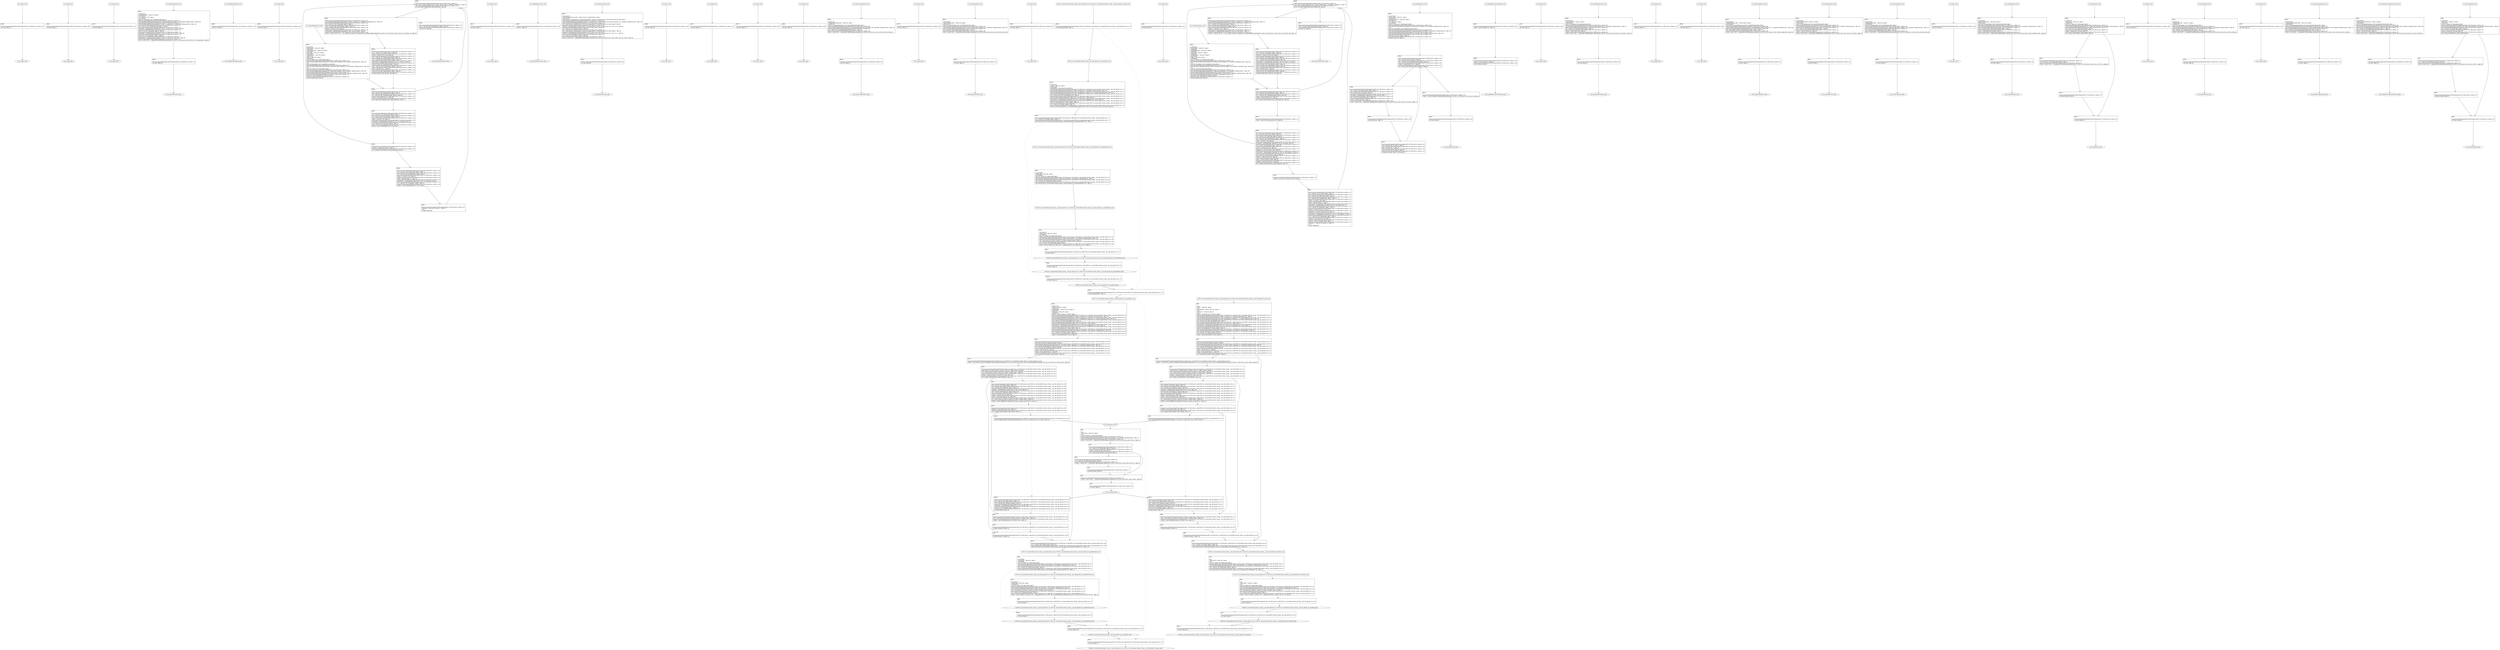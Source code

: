 digraph "icfg graph" {
BBio_ll_good1_end [label="{io_ll_good1_end}"];
BBio_ll_bad6_end [label="{io_ll_bad6_end}"];
BBio_ll_good5_end [label="{io_ll_good5_end}"];
BBio_ll_printWcharLine_end [label="{io_ll_printWcharLine_end}"];
BBio_ll_globalReturnsFalse_end [label="{io_ll_globalReturnsFalse_end}"];
BBio_ll_bad8_end [label="{io_ll_bad8_end}"];
BBio_ll_decodeHexWChars_end [label="{io_ll_decodeHexWChars_end}"];
BBio_ll_good7_end [label="{io_ll_good7_end}"];
BBio_ll_globalReturnsTrue_end [label="{io_ll_globalReturnsTrue_end}"];
BBio_ll_printStructLine_end [label="{io_ll_printStructLine_end}"];
BBio_ll_bad7_end [label="{io_ll_bad7_end}"];
BBio_ll_good6_end [label="{io_ll_good6_end}"];
BBio_ll_bad2_end [label="{io_ll_bad2_end}"];
BBio_ll_bad9_end [label="{io_ll_bad9_end}"];
BBio_ll_printUnsignedLine_end [label="{io_ll_printUnsignedLine_end}"];
BBio_ll_good4_end [label="{io_ll_good4_end}"];
BBio_ll_printSizeTLine_end [label="{io_ll_printSizeTLine_end}"];
BBio_ll_bad5_end [label="{io_ll_bad5_end}"];
BBio_ll_printLine_end [label="{io_ll_printLine_end}"];
BBio_ll_bad4_end [label="{io_ll_bad4_end}"];
BBio_ll_decodeHexChars_end [label="{io_ll_decodeHexChars_end}"];
BBio_ll_printBytesLine_end [label="{io_ll_printBytesLine_end}"];
BBio_ll_globalReturnsTrueOrFalse_end [label="{io_ll_globalReturnsTrueOrFalse_end}"];
BBio_ll_good3_end [label="{io_ll_good3_end}"];
BBCWE134_Uncontrolled_Format_String__char_file_fprintf_52a_ll_CWE134_Uncontrolled_Format_String__char_file_fprintf_52_bad_end [label="{CWE134_Uncontrolled_Format_String__char_file_fprintf_52a_ll_CWE134_Uncontrolled_Format_String__char_file_fprintf_52_bad_end}"];
BBCWE134_Uncontrolled_Format_String__char_file_fprintf_52b_ll_CWE134_Uncontrolled_Format_String__char_file_fprintf_52b_badSink_end [label="{CWE134_Uncontrolled_Format_String__char_file_fprintf_52b_ll_CWE134_Uncontrolled_Format_String__char_file_fprintf_52b_badSink_end}"];
BBCWE134_Uncontrolled_Format_String__char_file_fprintf_52a_ll_goodG2B_end [label="{CWE134_Uncontrolled_Format_String__char_file_fprintf_52a_ll_goodG2B_end}"];
BBio_ll_printHexCharLine_end [label="{io_ll_printHexCharLine_end}"];
BBio_ll_good9_end [label="{io_ll_good9_end}"];
BBio_ll_bad3_end [label="{io_ll_bad3_end}"];
BBio_ll_printDoubleLine_end [label="{io_ll_printDoubleLine_end}"];
BBio_ll_printShortLine_end [label="{io_ll_printShortLine_end}"];
BBio_ll_printLongLine_end [label="{io_ll_printLongLine_end}"];
BBio_ll_bad1_end [label="{io_ll_bad1_end}"];
BBCWE134_Uncontrolled_Format_String__char_file_fprintf_52b_ll_CWE134_Uncontrolled_Format_String__char_file_fprintf_52b_goodG2BSink_end [label="{CWE134_Uncontrolled_Format_String__char_file_fprintf_52b_ll_CWE134_Uncontrolled_Format_String__char_file_fprintf_52b_goodG2BSink_end}"];
BBCWE134_Uncontrolled_Format_String__char_file_fprintf_52b_ll_CWE134_Uncontrolled_Format_String__char_file_fprintf_52b_goodB2GSink_end [label="{CWE134_Uncontrolled_Format_String__char_file_fprintf_52b_ll_CWE134_Uncontrolled_Format_String__char_file_fprintf_52b_goodB2GSink_end}"];
BBCWE134_Uncontrolled_Format_String__char_file_fprintf_52c_ll_CWE134_Uncontrolled_Format_String__char_file_fprintf_52c_goodG2BSink_end [label="{CWE134_Uncontrolled_Format_String__char_file_fprintf_52c_ll_CWE134_Uncontrolled_Format_String__char_file_fprintf_52c_goodG2BSink_end}"];
BBio_ll_printFloatLine_end [label="{io_ll_printFloatLine_end}"];
BBio_ll_printWLine_end [label="{io_ll_printWLine_end}"];
BBio_ll_good2_end [label="{io_ll_good2_end}"];
BBio_ll_printIntLine_end [label="{io_ll_printIntLine_end}"];
BBio_ll_good8_end [label="{io_ll_good8_end}"];
BBio_ll_printLongLongLine_end [label="{io_ll_printLongLongLine_end}"];
BBio_ll_printHexUnsignedCharLine_end [label="{io_ll_printHexUnsignedCharLine_end}"];
BBCWE134_Uncontrolled_Format_String__char_file_fprintf_52c_ll_CWE134_Uncontrolled_Format_String__char_file_fprintf_52c_goodB2GSink_end [label="{CWE134_Uncontrolled_Format_String__char_file_fprintf_52c_ll_CWE134_Uncontrolled_Format_String__char_file_fprintf_52c_goodB2GSink_end}"];
BBio_ll_printSinkLine_end [label="{io_ll_printSinkLine_end}"];
BBCWE134_Uncontrolled_Format_String__char_file_fprintf_52c_ll_CWE134_Uncontrolled_Format_String__char_file_fprintf_52c_badSink_end [label="{CWE134_Uncontrolled_Format_String__char_file_fprintf_52c_ll_CWE134_Uncontrolled_Format_String__char_file_fprintf_52c_badSink_end}"];
BBCWE134_Uncontrolled_Format_String__char_file_fprintf_52a_ll_goodB2G_end [label="{CWE134_Uncontrolled_Format_String__char_file_fprintf_52a_ll_goodB2G_end}"];
BBCWE134_Uncontrolled_Format_String__char_file_fprintf_52a_ll_CWE134_Uncontrolled_Format_String__char_file_fprintf_52_good_end [label="{CWE134_Uncontrolled_Format_String__char_file_fprintf_52a_ll_CWE134_Uncontrolled_Format_String__char_file_fprintf_52_good_end}"];
BBio_ll_good1_start [label="{io_ll_good1_start}", shape=record];
io_ll_good1BB69 [label="{BB69:\l\l/home/raoxue/Desktop/MemVerif/workspace/000_079_992/source_code/io.c:187\l
  ret void, !dbg !52\l
}", shape=record];
BBio_ll_bad6_start [label="{io_ll_bad6_start}", shape=record];
io_ll_bad6BB83 [label="{BB83:\l\l/home/raoxue/Desktop/MemVerif/workspace/000_079_992/source_code/io.c:203\l
  ret void, !dbg !52\l
}", shape=record];
BBio_ll_good5_start [label="{io_ll_good5_start}", shape=record];
io_ll_good5BB73 [label="{BB73:\l\l/home/raoxue/Desktop/MemVerif/workspace/000_079_992/source_code/io.c:191\l
  ret void, !dbg !52\l
}", shape=record];
BBio_ll_printWcharLine_start [label="{io_ll_printWcharLine_start}", shape=record];
io_ll_printWcharLineBB28 [label="{BB28:\l\l/:2481925632\l
  %wideChar.addr = alloca i32, align 4\l
/:2481925632\l
  %s = alloca [2 x i32], align 4\l
/:2481925632\l
  store i32 %wideChar, i32* %wideChar.addr, align 4\l
/home/raoxue/Desktop/MemVerif/workspace/000_079_992/source_code/io.c:70\l
  call void @llvm.dbg.declare(metadata i32* %wideChar.addr, metadata !162, metadata !DIExpression()), !dbg !163\l
/home/raoxue/Desktop/MemVerif/workspace/000_079_992/source_code/io.c:74\l
  call void @llvm.dbg.declare(metadata [2 x i32]* %s, metadata !164, metadata !DIExpression()), !dbg !168\l
/home/raoxue/Desktop/MemVerif/workspace/000_079_992/source_code/io.c:75\l
  %0 = load i32, i32* %wideChar.addr, align 4, !dbg !61\l
/home/raoxue/Desktop/MemVerif/workspace/000_079_992/source_code/io.c:75\l
  %arrayidx = getelementptr inbounds [2 x i32], [2 x i32]* %s, i64 0, i64 0, !dbg !62\l
/home/raoxue/Desktop/MemVerif/workspace/000_079_992/source_code/io.c:75\l
  store i32 %0, i32* %arrayidx, align 4, !dbg !63\l
/home/raoxue/Desktop/MemVerif/workspace/000_079_992/source_code/io.c:76\l
  %arrayidx1 = getelementptr inbounds [2 x i32], [2 x i32]* %s, i64 0, i64 1, !dbg !64\l
/home/raoxue/Desktop/MemVerif/workspace/000_079_992/source_code/io.c:76\l
  store i32 0, i32* %arrayidx1, align 4, !dbg !65\l
/home/raoxue/Desktop/MemVerif/workspace/000_079_992/source_code/io.c:77\l
  %arraydecay = getelementptr inbounds [2 x i32], [2 x i32]* %s, i64 0, i64 0, !dbg !66\l
/home/raoxue/Desktop/MemVerif/workspace/000_079_992/source_code/io.c:77\l
  %call = call i32 (i8*, ...) @printf(i8* getelementptr inbounds ([5 x i8], [5 x i8]* @.str.10, i64 0, i64 0), i32* %arraydecay), !dbg !67\l
}", shape=record];
io_ll_printWcharLineBB28 [label="{BB28:\l\l/:2481925632\l
  %wideChar.addr = alloca i32, align 4\l
/:2481925632\l
  %s = alloca [2 x i32], align 4\l
/:2481925632\l
  store i32 %wideChar, i32* %wideChar.addr, align 4\l
/home/raoxue/Desktop/MemVerif/workspace/000_079_992/source_code/io.c:70\l
  call void @llvm.dbg.declare(metadata i32* %wideChar.addr, metadata !162, metadata !DIExpression()), !dbg !163\l
/home/raoxue/Desktop/MemVerif/workspace/000_079_992/source_code/io.c:74\l
  call void @llvm.dbg.declare(metadata [2 x i32]* %s, metadata !164, metadata !DIExpression()), !dbg !168\l
/home/raoxue/Desktop/MemVerif/workspace/000_079_992/source_code/io.c:75\l
  %0 = load i32, i32* %wideChar.addr, align 4, !dbg !61\l
/home/raoxue/Desktop/MemVerif/workspace/000_079_992/source_code/io.c:75\l
  %arrayidx = getelementptr inbounds [2 x i32], [2 x i32]* %s, i64 0, i64 0, !dbg !62\l
/home/raoxue/Desktop/MemVerif/workspace/000_079_992/source_code/io.c:75\l
  store i32 %0, i32* %arrayidx, align 4, !dbg !63\l
/home/raoxue/Desktop/MemVerif/workspace/000_079_992/source_code/io.c:76\l
  %arrayidx1 = getelementptr inbounds [2 x i32], [2 x i32]* %s, i64 0, i64 1, !dbg !64\l
/home/raoxue/Desktop/MemVerif/workspace/000_079_992/source_code/io.c:76\l
  store i32 0, i32* %arrayidx1, align 4, !dbg !65\l
/home/raoxue/Desktop/MemVerif/workspace/000_079_992/source_code/io.c:77\l
  %arraydecay = getelementptr inbounds [2 x i32], [2 x i32]* %s, i64 0, i64 0, !dbg !66\l
/home/raoxue/Desktop/MemVerif/workspace/000_079_992/source_code/io.c:77\l
  %call = call i32 (i8*, ...) @printf(i8* getelementptr inbounds ([5 x i8], [5 x i8]* @.str.10, i64 0, i64 0), i32* %arraydecay), !dbg !67\l
}", shape=record];
io_ll_printWcharLineBB29 [label="{BB29:\l\l/home/raoxue/Desktop/MemVerif/workspace/000_079_992/source_code/io.c:78\l
  ret void, !dbg !68\l
}", shape=record];
BBio_ll_globalReturnsFalse_start [label="{io_ll_globalReturnsFalse_start}", shape=record];
io_ll_globalReturnsFalseBB66 [label="{BB66:\l\l/home/raoxue/Desktop/MemVerif/workspace/000_079_992/source_code/io.c:163\l
  ret i32 0, !dbg !52\l
}", shape=record];
BBio_ll_bad8_start [label="{io_ll_bad8_start}", shape=record];
io_ll_bad8BB85 [label="{BB85:\l\l/home/raoxue/Desktop/MemVerif/workspace/000_079_992/source_code/io.c:205\l
  ret void, !dbg !52\l
}", shape=record];
BBio_ll_decodeHexWChars_start [label="{io_ll_decodeHexWChars_start}", shape=record];
io_ll_decodeHexWCharsBB55 [label="{BB55:\l\l/:106670664\l
  %bytes.addr = alloca i8*, align 8\l
/:106670664\l
  %numBytes.addr = alloca i64, align 8\l
/:106670664\l
  %hex.addr = alloca i32*, align 8\l
/:106670664\l
  %numWritten = alloca i64, align 8\l
/:106670664\l
  %byte = alloca i32, align 4\l
/:106670664\l
  store i8* %bytes, i8** %bytes.addr, align 8\l
/home/raoxue/Desktop/MemVerif/workspace/000_079_992/source_code/io.c:135\l
  call void @llvm.dbg.declare(metadata i8** %bytes.addr, metadata !290, metadata !DIExpression()), !dbg !291\l
/:135\l
  store i64 %numBytes, i64* %numBytes.addr, align 8\l
/home/raoxue/Desktop/MemVerif/workspace/000_079_992/source_code/io.c:135\l
  call void @llvm.dbg.declare(metadata i64* %numBytes.addr, metadata !292, metadata !DIExpression()), !dbg !293\l
/:135\l
  store i32* %hex, i32** %hex.addr, align 8\l
/home/raoxue/Desktop/MemVerif/workspace/000_079_992/source_code/io.c:135\l
  call void @llvm.dbg.declare(metadata i32** %hex.addr, metadata !294, metadata !DIExpression()), !dbg !295\l
/home/raoxue/Desktop/MemVerif/workspace/000_079_992/source_code/io.c:137\l
  call void @llvm.dbg.declare(metadata i64* %numWritten, metadata !296, metadata !DIExpression()), !dbg !297\l
/home/raoxue/Desktop/MemVerif/workspace/000_079_992/source_code/io.c:137\l
  store i64 0, i64* %numWritten, align 8, !dbg !65\l
/home/raoxue/Desktop/MemVerif/workspace/000_079_992/source_code/io.c:143\l
  br label %while.cond, !dbg !66\l
}", shape=record];
io_ll_decodeHexWCharsBB56 [label="{BB56:\l\l/home/raoxue/Desktop/MemVerif/workspace/000_079_992/source_code/io.c:143\l
  %0 = load i64, i64* %numWritten, align 8, !dbg !67\l
/home/raoxue/Desktop/MemVerif/workspace/000_079_992/source_code/io.c:143\l
  %1 = load i64, i64* %numBytes.addr, align 8, !dbg !68\l
/home/raoxue/Desktop/MemVerif/workspace/000_079_992/source_code/io.c:143\l
  %cmp = icmp ult i64 %0, %1, !dbg !69\l
/home/raoxue/Desktop/MemVerif/workspace/000_079_992/source_code/io.c:143\l
  br i1 %cmp, label %land.lhs.true, label %land.end, !dbg !70\l
}", shape=record];
io_ll_decodeHexWCharsBB57 [label="{BB57:\l\l/home/raoxue/Desktop/MemVerif/workspace/000_079_992/source_code/io.c:143\l
  %2 = load i32*, i32** %hex.addr, align 8, !dbg !71\l
/home/raoxue/Desktop/MemVerif/workspace/000_079_992/source_code/io.c:143\l
  %3 = load i64, i64* %numWritten, align 8, !dbg !72\l
/home/raoxue/Desktop/MemVerif/workspace/000_079_992/source_code/io.c:143\l
  %mul = mul i64 2, %3, !dbg !73\l
/home/raoxue/Desktop/MemVerif/workspace/000_079_992/source_code/io.c:143\l
  %arrayidx = getelementptr inbounds i32, i32* %2, i64 %mul, !dbg !71\l
/home/raoxue/Desktop/MemVerif/workspace/000_079_992/source_code/io.c:143\l
  %4 = load i32, i32* %arrayidx, align 4, !dbg !71\l
/home/raoxue/Desktop/MemVerif/workspace/000_079_992/source_code/io.c:143\l
  %call = call i32 @iswxdigit(i32 %4) #5, !dbg !74\l
}", shape=record];
io_ll_decodeHexWCharsBB57 [label="{BB57:\l\l/home/raoxue/Desktop/MemVerif/workspace/000_079_992/source_code/io.c:143\l
  %2 = load i32*, i32** %hex.addr, align 8, !dbg !71\l
/home/raoxue/Desktop/MemVerif/workspace/000_079_992/source_code/io.c:143\l
  %3 = load i64, i64* %numWritten, align 8, !dbg !72\l
/home/raoxue/Desktop/MemVerif/workspace/000_079_992/source_code/io.c:143\l
  %mul = mul i64 2, %3, !dbg !73\l
/home/raoxue/Desktop/MemVerif/workspace/000_079_992/source_code/io.c:143\l
  %arrayidx = getelementptr inbounds i32, i32* %2, i64 %mul, !dbg !71\l
/home/raoxue/Desktop/MemVerif/workspace/000_079_992/source_code/io.c:143\l
  %4 = load i32, i32* %arrayidx, align 4, !dbg !71\l
/home/raoxue/Desktop/MemVerif/workspace/000_079_992/source_code/io.c:143\l
  %call = call i32 @iswxdigit(i32 %4) #5, !dbg !74\l
}", shape=record];
io_ll_decodeHexWCharsBB59 [label="{BB59:\l\l/home/raoxue/Desktop/MemVerif/workspace/000_079_992/source_code/io.c:143\l
  %tobool = icmp ne i32 %call, 0, !dbg !74\l
/home/raoxue/Desktop/MemVerif/workspace/000_079_992/source_code/io.c:143\l
  br i1 %tobool, label %land.rhs, label %land.end, !dbg !75\l
}", shape=record];
io_ll_decodeHexWCharsBB60 [label="{BB60:\l\l/home/raoxue/Desktop/MemVerif/workspace/000_079_992/source_code/io.c:143\l
  %5 = load i32*, i32** %hex.addr, align 8, !dbg !76\l
/home/raoxue/Desktop/MemVerif/workspace/000_079_992/source_code/io.c:143\l
  %6 = load i64, i64* %numWritten, align 8, !dbg !77\l
/home/raoxue/Desktop/MemVerif/workspace/000_079_992/source_code/io.c:143\l
  %mul1 = mul i64 2, %6, !dbg !78\l
/home/raoxue/Desktop/MemVerif/workspace/000_079_992/source_code/io.c:143\l
  %add = add i64 %mul1, 1, !dbg !79\l
/home/raoxue/Desktop/MemVerif/workspace/000_079_992/source_code/io.c:143\l
  %arrayidx2 = getelementptr inbounds i32, i32* %5, i64 %add, !dbg !76\l
/home/raoxue/Desktop/MemVerif/workspace/000_079_992/source_code/io.c:143\l
  %7 = load i32, i32* %arrayidx2, align 4, !dbg !76\l
/home/raoxue/Desktop/MemVerif/workspace/000_079_992/source_code/io.c:143\l
  %call3 = call i32 @iswxdigit(i32 %7) #5, !dbg !80\l
}", shape=record];
io_ll_decodeHexWCharsBB60 [label="{BB60:\l\l/home/raoxue/Desktop/MemVerif/workspace/000_079_992/source_code/io.c:143\l
  %5 = load i32*, i32** %hex.addr, align 8, !dbg !76\l
/home/raoxue/Desktop/MemVerif/workspace/000_079_992/source_code/io.c:143\l
  %6 = load i64, i64* %numWritten, align 8, !dbg !77\l
/home/raoxue/Desktop/MemVerif/workspace/000_079_992/source_code/io.c:143\l
  %mul1 = mul i64 2, %6, !dbg !78\l
/home/raoxue/Desktop/MemVerif/workspace/000_079_992/source_code/io.c:143\l
  %add = add i64 %mul1, 1, !dbg !79\l
/home/raoxue/Desktop/MemVerif/workspace/000_079_992/source_code/io.c:143\l
  %arrayidx2 = getelementptr inbounds i32, i32* %5, i64 %add, !dbg !76\l
/home/raoxue/Desktop/MemVerif/workspace/000_079_992/source_code/io.c:143\l
  %7 = load i32, i32* %arrayidx2, align 4, !dbg !76\l
/home/raoxue/Desktop/MemVerif/workspace/000_079_992/source_code/io.c:143\l
  %call3 = call i32 @iswxdigit(i32 %7) #5, !dbg !80\l
}", shape=record];
io_ll_decodeHexWCharsBB61 [label="{BB61:\l\l/home/raoxue/Desktop/MemVerif/workspace/000_079_992/source_code/io.c:143\l
  %tobool4 = icmp ne i32 %call3, 0, !dbg !75\l
/:143\l
  br label %land.end\l
}", shape=record];
io_ll_decodeHexWCharsBB58 [label="{BB58:\l\l/home/raoxue/Desktop/MemVerif/workspace/000_079_992/source_code/io.c:0\l
  %8 = phi i1 [ false, %land.lhs.true ], [ false, %while.cond ], [ %tobool4, %land.rhs ], !dbg !81\l
/home/raoxue/Desktop/MemVerif/workspace/000_079_992/source_code/io.c:143\l
  br i1 %8, label %while.body, label %while.end, !dbg !66\l
}", shape=record];
io_ll_decodeHexWCharsBB62 [label="{BB62:\l\l/home/raoxue/Desktop/MemVerif/workspace/000_079_992/source_code/io.c:145\l
  call void @llvm.dbg.declare(metadata i32* %byte, metadata !314, metadata !DIExpression()), !dbg !316\l
/home/raoxue/Desktop/MemVerif/workspace/000_079_992/source_code/io.c:146\l
  %9 = load i32*, i32** %hex.addr, align 8, !dbg !85\l
/home/raoxue/Desktop/MemVerif/workspace/000_079_992/source_code/io.c:146\l
  %10 = load i64, i64* %numWritten, align 8, !dbg !86\l
/home/raoxue/Desktop/MemVerif/workspace/000_079_992/source_code/io.c:146\l
  %mul5 = mul i64 2, %10, !dbg !87\l
/home/raoxue/Desktop/MemVerif/workspace/000_079_992/source_code/io.c:146\l
  %arrayidx6 = getelementptr inbounds i32, i32* %9, i64 %mul5, !dbg !85\l
/home/raoxue/Desktop/MemVerif/workspace/000_079_992/source_code/io.c:146\l
  %call7 = call i32 (i32*, i32*, ...) @__isoc99_swscanf(i32* %arrayidx6, i32* getelementptr inbounds ([5 x i32], [5 x i32]* @.str.16, i64 0, i64 0), i32* %byte) #5, !dbg !88\l
}", shape=record];
io_ll_decodeHexWCharsBB62 [label="{BB62:\l\l/home/raoxue/Desktop/MemVerif/workspace/000_079_992/source_code/io.c:145\l
  call void @llvm.dbg.declare(metadata i32* %byte, metadata !314, metadata !DIExpression()), !dbg !316\l
/home/raoxue/Desktop/MemVerif/workspace/000_079_992/source_code/io.c:146\l
  %9 = load i32*, i32** %hex.addr, align 8, !dbg !85\l
/home/raoxue/Desktop/MemVerif/workspace/000_079_992/source_code/io.c:146\l
  %10 = load i64, i64* %numWritten, align 8, !dbg !86\l
/home/raoxue/Desktop/MemVerif/workspace/000_079_992/source_code/io.c:146\l
  %mul5 = mul i64 2, %10, !dbg !87\l
/home/raoxue/Desktop/MemVerif/workspace/000_079_992/source_code/io.c:146\l
  %arrayidx6 = getelementptr inbounds i32, i32* %9, i64 %mul5, !dbg !85\l
/home/raoxue/Desktop/MemVerif/workspace/000_079_992/source_code/io.c:146\l
  %call7 = call i32 (i32*, i32*, ...) @__isoc99_swscanf(i32* %arrayidx6, i32* getelementptr inbounds ([5 x i32], [5 x i32]* @.str.16, i64 0, i64 0), i32* %byte) #5, !dbg !88\l
}", shape=record];
io_ll_decodeHexWCharsBB64 [label="{BB64:\l\l/home/raoxue/Desktop/MemVerif/workspace/000_079_992/source_code/io.c:147\l
  %11 = load i32, i32* %byte, align 4, !dbg !89\l
/home/raoxue/Desktop/MemVerif/workspace/000_079_992/source_code/io.c:147\l
  %conv = trunc i32 %11 to i8, !dbg !90\l
/home/raoxue/Desktop/MemVerif/workspace/000_079_992/source_code/io.c:147\l
  %12 = load i8*, i8** %bytes.addr, align 8, !dbg !91\l
/home/raoxue/Desktop/MemVerif/workspace/000_079_992/source_code/io.c:147\l
  %13 = load i64, i64* %numWritten, align 8, !dbg !92\l
/home/raoxue/Desktop/MemVerif/workspace/000_079_992/source_code/io.c:147\l
  %arrayidx8 = getelementptr inbounds i8, i8* %12, i64 %13, !dbg !91\l
/home/raoxue/Desktop/MemVerif/workspace/000_079_992/source_code/io.c:147\l
  store i8 %conv, i8* %arrayidx8, align 1, !dbg !93\l
/home/raoxue/Desktop/MemVerif/workspace/000_079_992/source_code/io.c:148\l
  %14 = load i64, i64* %numWritten, align 8, !dbg !94\l
/home/raoxue/Desktop/MemVerif/workspace/000_079_992/source_code/io.c:148\l
  %inc = add i64 %14, 1, !dbg !94\l
/home/raoxue/Desktop/MemVerif/workspace/000_079_992/source_code/io.c:148\l
  store i64 %inc, i64* %numWritten, align 8, !dbg !94\l
/home/raoxue/Desktop/MemVerif/workspace/000_079_992/source_code/io.c:143\l
  br label %while.cond, !dbg !66, !llvm.loop !95\l
}", shape=record];
io_ll_decodeHexWCharsBB63 [label="{BB63:\l\l/home/raoxue/Desktop/MemVerif/workspace/000_079_992/source_code/io.c:151\l
  %15 = load i64, i64* %numWritten, align 8, !dbg !98\l
/home/raoxue/Desktop/MemVerif/workspace/000_079_992/source_code/io.c:151\l
  ret i64 %15, !dbg !99\l
}", shape=record];
BBio_ll_good7_start [label="{io_ll_good7_start}", shape=record];
io_ll_good7BB75 [label="{BB75:\l\l/home/raoxue/Desktop/MemVerif/workspace/000_079_992/source_code/io.c:193\l
  ret void, !dbg !52\l
}", shape=record];
BBio_ll_globalReturnsTrue_start [label="{io_ll_globalReturnsTrue_start}", shape=record];
io_ll_globalReturnsTrueBB65 [label="{BB65:\l\l/home/raoxue/Desktop/MemVerif/workspace/000_079_992/source_code/io.c:158\l
  ret i32 1, !dbg !52\l
}", shape=record];
BBio_ll_printStructLine_start [label="{io_ll_printStructLine_start}", shape=record];
io_ll_printStructLineBB36 [label="{BB36:\l\l/:2481925632\l
  %structTwoIntsStruct.addr = alloca %struct._twoIntsStruct*, align 8\l
/:2481925632\l
  store %struct._twoIntsStruct* %structTwoIntsStruct, %struct._twoIntsStruct** %structTwoIntsStruct.addr, align 8\l
/home/raoxue/Desktop/MemVerif/workspace/000_079_992/source_code/io.c:95\l
  call void @llvm.dbg.declare(metadata %struct._twoIntsStruct** %structTwoIntsStruct.addr, metadata !212, metadata !DIExpression()), !dbg !213\l
/home/raoxue/Desktop/MemVerif/workspace/000_079_992/source_code/io.c:97\l
  %0 = load %struct._twoIntsStruct*, %struct._twoIntsStruct** %structTwoIntsStruct.addr, align 8, !dbg !61\l
/home/raoxue/Desktop/MemVerif/workspace/000_079_992/source_code/io.c:97\l
  %intOne = getelementptr inbounds %struct._twoIntsStruct, %struct._twoIntsStruct* %0, i32 0, i32 0, !dbg !62\l
/home/raoxue/Desktop/MemVerif/workspace/000_079_992/source_code/io.c:97\l
  %1 = load i32, i32* %intOne, align 4, !dbg !62\l
/home/raoxue/Desktop/MemVerif/workspace/000_079_992/source_code/io.c:97\l
  %2 = load %struct._twoIntsStruct*, %struct._twoIntsStruct** %structTwoIntsStruct.addr, align 8, !dbg !63\l
/home/raoxue/Desktop/MemVerif/workspace/000_079_992/source_code/io.c:97\l
  %intTwo = getelementptr inbounds %struct._twoIntsStruct, %struct._twoIntsStruct* %2, i32 0, i32 1, !dbg !64\l
/home/raoxue/Desktop/MemVerif/workspace/000_079_992/source_code/io.c:97\l
  %3 = load i32, i32* %intTwo, align 4, !dbg !64\l
/home/raoxue/Desktop/MemVerif/workspace/000_079_992/source_code/io.c:97\l
  %call = call i32 (i8*, ...) @printf(i8* getelementptr inbounds ([10 x i8], [10 x i8]* @.str.13, i64 0, i64 0), i32 %1, i32 %3), !dbg !65\l
}", shape=record];
io_ll_printStructLineBB36 [label="{BB36:\l\l/:2481925632\l
  %structTwoIntsStruct.addr = alloca %struct._twoIntsStruct*, align 8\l
/:2481925632\l
  store %struct._twoIntsStruct* %structTwoIntsStruct, %struct._twoIntsStruct** %structTwoIntsStruct.addr, align 8\l
/home/raoxue/Desktop/MemVerif/workspace/000_079_992/source_code/io.c:95\l
  call void @llvm.dbg.declare(metadata %struct._twoIntsStruct** %structTwoIntsStruct.addr, metadata !212, metadata !DIExpression()), !dbg !213\l
/home/raoxue/Desktop/MemVerif/workspace/000_079_992/source_code/io.c:97\l
  %0 = load %struct._twoIntsStruct*, %struct._twoIntsStruct** %structTwoIntsStruct.addr, align 8, !dbg !61\l
/home/raoxue/Desktop/MemVerif/workspace/000_079_992/source_code/io.c:97\l
  %intOne = getelementptr inbounds %struct._twoIntsStruct, %struct._twoIntsStruct* %0, i32 0, i32 0, !dbg !62\l
/home/raoxue/Desktop/MemVerif/workspace/000_079_992/source_code/io.c:97\l
  %1 = load i32, i32* %intOne, align 4, !dbg !62\l
/home/raoxue/Desktop/MemVerif/workspace/000_079_992/source_code/io.c:97\l
  %2 = load %struct._twoIntsStruct*, %struct._twoIntsStruct** %structTwoIntsStruct.addr, align 8, !dbg !63\l
/home/raoxue/Desktop/MemVerif/workspace/000_079_992/source_code/io.c:97\l
  %intTwo = getelementptr inbounds %struct._twoIntsStruct, %struct._twoIntsStruct* %2, i32 0, i32 1, !dbg !64\l
/home/raoxue/Desktop/MemVerif/workspace/000_079_992/source_code/io.c:97\l
  %3 = load i32, i32* %intTwo, align 4, !dbg !64\l
/home/raoxue/Desktop/MemVerif/workspace/000_079_992/source_code/io.c:97\l
  %call = call i32 (i8*, ...) @printf(i8* getelementptr inbounds ([10 x i8], [10 x i8]* @.str.13, i64 0, i64 0), i32 %1, i32 %3), !dbg !65\l
}", shape=record];
io_ll_printStructLineBB37 [label="{BB37:\l\l/home/raoxue/Desktop/MemVerif/workspace/000_079_992/source_code/io.c:98\l
  ret void, !dbg !66\l
}", shape=record];
BBio_ll_bad7_start [label="{io_ll_bad7_start}", shape=record];
io_ll_bad7BB84 [label="{BB84:\l\l/home/raoxue/Desktop/MemVerif/workspace/000_079_992/source_code/io.c:204\l
  ret void, !dbg !52\l
}", shape=record];
BBio_ll_good6_start [label="{io_ll_good6_start}", shape=record];
io_ll_good6BB74 [label="{BB74:\l\l/home/raoxue/Desktop/MemVerif/workspace/000_079_992/source_code/io.c:192\l
  ret void, !dbg !52\l
}", shape=record];
BBio_ll_bad2_start [label="{io_ll_bad2_start}", shape=record];
io_ll_bad2BB79 [label="{BB79:\l\l/home/raoxue/Desktop/MemVerif/workspace/000_079_992/source_code/io.c:199\l
  ret void, !dbg !52\l
}", shape=record];
BBio_ll_bad9_start [label="{io_ll_bad9_start}", shape=record];
io_ll_bad9BB86 [label="{BB86:\l\l/home/raoxue/Desktop/MemVerif/workspace/000_079_992/source_code/io.c:206\l
  ret void, !dbg !52\l
}", shape=record];
BBio_ll_printUnsignedLine_start [label="{io_ll_printUnsignedLine_start}", shape=record];
io_ll_printUnsignedLineBB30 [label="{BB30:\l\l/:106831704\l
  %unsignedNumber.addr = alloca i32, align 4\l
/:106831704\l
  store i32 %unsignedNumber, i32* %unsignedNumber.addr, align 4\l
/home/raoxue/Desktop/MemVerif/workspace/000_079_992/source_code/io.c:80\l
  call void @llvm.dbg.declare(metadata i32* %unsignedNumber.addr, metadata !180, metadata !DIExpression()), !dbg !181\l
/home/raoxue/Desktop/MemVerif/workspace/000_079_992/source_code/io.c:82\l
  %0 = load i32, i32* %unsignedNumber.addr, align 4, !dbg !54\l
/home/raoxue/Desktop/MemVerif/workspace/000_079_992/source_code/io.c:82\l
  %call = call i32 (i8*, ...) @printf(i8* getelementptr inbounds ([4 x i8], [4 x i8]* @.str.11, i64 0, i64 0), i32 %0), !dbg !55\l
}", shape=record];
io_ll_printUnsignedLineBB30 [label="{BB30:\l\l/:106831704\l
  %unsignedNumber.addr = alloca i32, align 4\l
/:106831704\l
  store i32 %unsignedNumber, i32* %unsignedNumber.addr, align 4\l
/home/raoxue/Desktop/MemVerif/workspace/000_079_992/source_code/io.c:80\l
  call void @llvm.dbg.declare(metadata i32* %unsignedNumber.addr, metadata !180, metadata !DIExpression()), !dbg !181\l
/home/raoxue/Desktop/MemVerif/workspace/000_079_992/source_code/io.c:82\l
  %0 = load i32, i32* %unsignedNumber.addr, align 4, !dbg !54\l
/home/raoxue/Desktop/MemVerif/workspace/000_079_992/source_code/io.c:82\l
  %call = call i32 (i8*, ...) @printf(i8* getelementptr inbounds ([4 x i8], [4 x i8]* @.str.11, i64 0, i64 0), i32 %0), !dbg !55\l
}", shape=record];
io_ll_printUnsignedLineBB31 [label="{BB31:\l\l/home/raoxue/Desktop/MemVerif/workspace/000_079_992/source_code/io.c:83\l
  ret void, !dbg !56\l
}", shape=record];
BBio_ll_good4_start [label="{io_ll_good4_start}", shape=record];
io_ll_good4BB72 [label="{BB72:\l\l/home/raoxue/Desktop/MemVerif/workspace/000_079_992/source_code/io.c:190\l
  ret void, !dbg !52\l
}", shape=record];
BBio_ll_printSizeTLine_start [label="{io_ll_printSizeTLine_start}", shape=record];
io_ll_printSizeTLineBB24 [label="{BB24:\l\l/:2481925632\l
  %sizeTNumber.addr = alloca i64, align 8\l
/:2481925632\l
  store i64 %sizeTNumber, i64* %sizeTNumber.addr, align 8\l
/home/raoxue/Desktop/MemVerif/workspace/000_079_992/source_code/io.c:60\l
  call void @llvm.dbg.declare(metadata i64* %sizeTNumber.addr, metadata !146, metadata !DIExpression()), !dbg !147\l
/home/raoxue/Desktop/MemVerif/workspace/000_079_992/source_code/io.c:62\l
  %0 = load i64, i64* %sizeTNumber.addr, align 8, !dbg !57\l
/home/raoxue/Desktop/MemVerif/workspace/000_079_992/source_code/io.c:62\l
  %call = call i32 (i8*, ...) @printf(i8* getelementptr inbounds ([5 x i8], [5 x i8]* @.str.8, i64 0, i64 0), i64 %0), !dbg !58\l
}", shape=record];
io_ll_printSizeTLineBB24 [label="{BB24:\l\l/:2481925632\l
  %sizeTNumber.addr = alloca i64, align 8\l
/:2481925632\l
  store i64 %sizeTNumber, i64* %sizeTNumber.addr, align 8\l
/home/raoxue/Desktop/MemVerif/workspace/000_079_992/source_code/io.c:60\l
  call void @llvm.dbg.declare(metadata i64* %sizeTNumber.addr, metadata !146, metadata !DIExpression()), !dbg !147\l
/home/raoxue/Desktop/MemVerif/workspace/000_079_992/source_code/io.c:62\l
  %0 = load i64, i64* %sizeTNumber.addr, align 8, !dbg !57\l
/home/raoxue/Desktop/MemVerif/workspace/000_079_992/source_code/io.c:62\l
  %call = call i32 (i8*, ...) @printf(i8* getelementptr inbounds ([5 x i8], [5 x i8]* @.str.8, i64 0, i64 0), i64 %0), !dbg !58\l
}", shape=record];
io_ll_printSizeTLineBB25 [label="{BB25:\l\l/home/raoxue/Desktop/MemVerif/workspace/000_079_992/source_code/io.c:63\l
  ret void, !dbg !59\l
}", shape=record];
BBio_ll_bad5_start [label="{io_ll_bad5_start}", shape=record];
io_ll_bad5BB82 [label="{BB82:\l\l/home/raoxue/Desktop/MemVerif/workspace/000_079_992/source_code/io.c:202\l
  ret void, !dbg !52\l
}", shape=record];
BBio_ll_printLine_start [label="{io_ll_printLine_start}", shape=record];
io_ll_printLineBB0 [label="{BB0:\l\l/:415\l
  %line.addr = alloca i8*, align 8\l
/:415\l
  store i8* %line, i8** %line.addr, align 8\l
/home/raoxue/Desktop/MemVerif/workspace/000_079_992/source_code/io.c:11\l
  call void @llvm.dbg.declare(metadata i8** %line.addr, metadata !52, metadata !DIExpression()), !dbg !53\l
/home/raoxue/Desktop/MemVerif/workspace/000_079_992/source_code/io.c:13\l
  %call = call i32 (i8*, ...) @printf(i8* getelementptr inbounds ([9 x i8], [9 x i8]* @.str, i64 0, i64 0)), !dbg !54\l
}", shape=record];
io_ll_printLineBB0 [label="{BB0:\l\l/:415\l
  %line.addr = alloca i8*, align 8\l
/:415\l
  store i8* %line, i8** %line.addr, align 8\l
/home/raoxue/Desktop/MemVerif/workspace/000_079_992/source_code/io.c:11\l
  call void @llvm.dbg.declare(metadata i8** %line.addr, metadata !52, metadata !DIExpression()), !dbg !53\l
/home/raoxue/Desktop/MemVerif/workspace/000_079_992/source_code/io.c:13\l
  %call = call i32 (i8*, ...) @printf(i8* getelementptr inbounds ([9 x i8], [9 x i8]* @.str, i64 0, i64 0)), !dbg !54\l
}", shape=record];
io_ll_printLineBB1 [label="{BB1:\l\l/home/raoxue/Desktop/MemVerif/workspace/000_079_992/source_code/io.c:14\l
  %0 = load i8*, i8** %line.addr, align 8, !dbg !55\l
/home/raoxue/Desktop/MemVerif/workspace/000_079_992/source_code/io.c:14\l
  %cmp = icmp ne i8* %0, null, !dbg !57\l
/home/raoxue/Desktop/MemVerif/workspace/000_079_992/source_code/io.c:14\l
  br i1 %cmp, label %if.then, label %if.end, !dbg !58\l
}", shape=record];
io_ll_printLineBB2 [label="{BB2:\l\l/home/raoxue/Desktop/MemVerif/workspace/000_079_992/source_code/io.c:16\l
  %1 = load i8*, i8** %line.addr, align 8, !dbg !59\l
/home/raoxue/Desktop/MemVerif/workspace/000_079_992/source_code/io.c:16\l
  %call1 = call i32 (i8*, ...) @printf(i8* getelementptr inbounds ([4 x i8], [4 x i8]* @.str.1, i64 0, i64 0), i8* %1), !dbg !61\l
}", shape=record];
io_ll_printLineBB2 [label="{BB2:\l\l/home/raoxue/Desktop/MemVerif/workspace/000_079_992/source_code/io.c:16\l
  %1 = load i8*, i8** %line.addr, align 8, !dbg !59\l
/home/raoxue/Desktop/MemVerif/workspace/000_079_992/source_code/io.c:16\l
  %call1 = call i32 (i8*, ...) @printf(i8* getelementptr inbounds ([4 x i8], [4 x i8]* @.str.1, i64 0, i64 0), i8* %1), !dbg !61\l
}", shape=record];
io_ll_printLineBB4 [label="{BB4:\l\l/home/raoxue/Desktop/MemVerif/workspace/000_079_992/source_code/io.c:17\l
  br label %if.end, !dbg !62\l
}", shape=record];
io_ll_printLineBB3 [label="{BB3:\l\l/home/raoxue/Desktop/MemVerif/workspace/000_079_992/source_code/io.c:18\l
  %call2 = call i32 (i8*, ...) @printf(i8* getelementptr inbounds ([9 x i8], [9 x i8]* @.str.2, i64 0, i64 0)), !dbg !63\l
}", shape=record];
io_ll_printLineBB3 [label="{BB3:\l\l/home/raoxue/Desktop/MemVerif/workspace/000_079_992/source_code/io.c:18\l
  %call2 = call i32 (i8*, ...) @printf(i8* getelementptr inbounds ([9 x i8], [9 x i8]* @.str.2, i64 0, i64 0)), !dbg !63\l
}", shape=record];
io_ll_printLineBB5 [label="{BB5:\l\l/home/raoxue/Desktop/MemVerif/workspace/000_079_992/source_code/io.c:19\l
  ret void, !dbg !64\l
}", shape=record];
BBio_ll_bad4_start [label="{io_ll_bad4_start}", shape=record];
io_ll_bad4BB81 [label="{BB81:\l\l/home/raoxue/Desktop/MemVerif/workspace/000_079_992/source_code/io.c:201\l
  ret void, !dbg !52\l
}", shape=record];
BBio_ll_decodeHexChars_start [label="{io_ll_decodeHexChars_start}", shape=record];
io_ll_decodeHexCharsBB45 [label="{BB45:\l\l/:106684992\l
  %bytes.addr = alloca i8*, align 8\l
/:106684992\l
  %numBytes.addr = alloca i64, align 8\l
/:106684992\l
  %hex.addr = alloca i8*, align 8\l
/:106684992\l
  %numWritten = alloca i64, align 8\l
/:106684992\l
  %byte = alloca i32, align 4\l
/:106684992\l
  store i8* %bytes, i8** %bytes.addr, align 8\l
/home/raoxue/Desktop/MemVerif/workspace/000_079_992/source_code/io.c:113\l
  call void @llvm.dbg.declare(metadata i8** %bytes.addr, metadata !253, metadata !DIExpression()), !dbg !254\l
/:113\l
  store i64 %numBytes, i64* %numBytes.addr, align 8\l
/home/raoxue/Desktop/MemVerif/workspace/000_079_992/source_code/io.c:113\l
  call void @llvm.dbg.declare(metadata i64* %numBytes.addr, metadata !255, metadata !DIExpression()), !dbg !256\l
/:113\l
  store i8* %hex, i8** %hex.addr, align 8\l
/home/raoxue/Desktop/MemVerif/workspace/000_079_992/source_code/io.c:113\l
  call void @llvm.dbg.declare(metadata i8** %hex.addr, metadata !257, metadata !DIExpression()), !dbg !258\l
/home/raoxue/Desktop/MemVerif/workspace/000_079_992/source_code/io.c:115\l
  call void @llvm.dbg.declare(metadata i64* %numWritten, metadata !259, metadata !DIExpression()), !dbg !260\l
/home/raoxue/Desktop/MemVerif/workspace/000_079_992/source_code/io.c:115\l
  store i64 0, i64* %numWritten, align 8, !dbg !63\l
/home/raoxue/Desktop/MemVerif/workspace/000_079_992/source_code/io.c:121\l
  br label %while.cond, !dbg !64\l
}", shape=record];
io_ll_decodeHexCharsBB46 [label="{BB46:\l\l/home/raoxue/Desktop/MemVerif/workspace/000_079_992/source_code/io.c:121\l
  %0 = load i64, i64* %numWritten, align 8, !dbg !65\l
/home/raoxue/Desktop/MemVerif/workspace/000_079_992/source_code/io.c:121\l
  %1 = load i64, i64* %numBytes.addr, align 8, !dbg !66\l
/home/raoxue/Desktop/MemVerif/workspace/000_079_992/source_code/io.c:121\l
  %cmp = icmp ult i64 %0, %1, !dbg !67\l
/home/raoxue/Desktop/MemVerif/workspace/000_079_992/source_code/io.c:121\l
  br i1 %cmp, label %land.lhs.true, label %land.end, !dbg !68\l
}", shape=record];
io_ll_decodeHexCharsBB47 [label="{BB47:\l\l/home/raoxue/Desktop/MemVerif/workspace/000_079_992/source_code/io.c:121\l
  %call = call i16** @__ctype_b_loc() #5, !dbg !69\l
}", shape=record];
io_ll_decodeHexCharsBB47 [label="{BB47:\l\l/home/raoxue/Desktop/MemVerif/workspace/000_079_992/source_code/io.c:121\l
  %call = call i16** @__ctype_b_loc() #5, !dbg !69\l
}", shape=record];
io_ll_decodeHexCharsBB49 [label="{BB49:\l\l/home/raoxue/Desktop/MemVerif/workspace/000_079_992/source_code/io.c:121\l
  %2 = load i16*, i16** %call, align 8, !dbg !69\l
/home/raoxue/Desktop/MemVerif/workspace/000_079_992/source_code/io.c:121\l
  %3 = load i8*, i8** %hex.addr, align 8, !dbg !69\l
/home/raoxue/Desktop/MemVerif/workspace/000_079_992/source_code/io.c:121\l
  %4 = load i64, i64* %numWritten, align 8, !dbg !69\l
/home/raoxue/Desktop/MemVerif/workspace/000_079_992/source_code/io.c:121\l
  %mul = mul i64 2, %4, !dbg !69\l
/home/raoxue/Desktop/MemVerif/workspace/000_079_992/source_code/io.c:121\l
  %arrayidx = getelementptr inbounds i8, i8* %3, i64 %mul, !dbg !69\l
/home/raoxue/Desktop/MemVerif/workspace/000_079_992/source_code/io.c:121\l
  %5 = load i8, i8* %arrayidx, align 1, !dbg !69\l
/home/raoxue/Desktop/MemVerif/workspace/000_079_992/source_code/io.c:121\l
  %conv = sext i8 %5 to i32, !dbg !69\l
/home/raoxue/Desktop/MemVerif/workspace/000_079_992/source_code/io.c:121\l
  %idxprom = sext i32 %conv to i64, !dbg !69\l
/home/raoxue/Desktop/MemVerif/workspace/000_079_992/source_code/io.c:121\l
  %arrayidx1 = getelementptr inbounds i16, i16* %2, i64 %idxprom, !dbg !69\l
/home/raoxue/Desktop/MemVerif/workspace/000_079_992/source_code/io.c:121\l
  %6 = load i16, i16* %arrayidx1, align 2, !dbg !69\l
/home/raoxue/Desktop/MemVerif/workspace/000_079_992/source_code/io.c:121\l
  %conv2 = zext i16 %6 to i32, !dbg !69\l
/home/raoxue/Desktop/MemVerif/workspace/000_079_992/source_code/io.c:121\l
  %and = and i32 %conv2, 4096, !dbg !69\l
/home/raoxue/Desktop/MemVerif/workspace/000_079_992/source_code/io.c:121\l
  %tobool = icmp ne i32 %and, 0, !dbg !69\l
/home/raoxue/Desktop/MemVerif/workspace/000_079_992/source_code/io.c:121\l
  br i1 %tobool, label %land.rhs, label %land.end, !dbg !70\l
}", shape=record];
io_ll_decodeHexCharsBB50 [label="{BB50:\l\l/home/raoxue/Desktop/MemVerif/workspace/000_079_992/source_code/io.c:121\l
  %call3 = call i16** @__ctype_b_loc() #5, !dbg !71\l
}", shape=record];
io_ll_decodeHexCharsBB50 [label="{BB50:\l\l/home/raoxue/Desktop/MemVerif/workspace/000_079_992/source_code/io.c:121\l
  %call3 = call i16** @__ctype_b_loc() #5, !dbg !71\l
}", shape=record];
io_ll_decodeHexCharsBB51 [label="{BB51:\l\l/home/raoxue/Desktop/MemVerif/workspace/000_079_992/source_code/io.c:121\l
  %7 = load i16*, i16** %call3, align 8, !dbg !71\l
/home/raoxue/Desktop/MemVerif/workspace/000_079_992/source_code/io.c:121\l
  %8 = load i8*, i8** %hex.addr, align 8, !dbg !71\l
/home/raoxue/Desktop/MemVerif/workspace/000_079_992/source_code/io.c:121\l
  %9 = load i64, i64* %numWritten, align 8, !dbg !71\l
/home/raoxue/Desktop/MemVerif/workspace/000_079_992/source_code/io.c:121\l
  %mul4 = mul i64 2, %9, !dbg !71\l
/home/raoxue/Desktop/MemVerif/workspace/000_079_992/source_code/io.c:121\l
  %add = add i64 %mul4, 1, !dbg !71\l
/home/raoxue/Desktop/MemVerif/workspace/000_079_992/source_code/io.c:121\l
  %arrayidx5 = getelementptr inbounds i8, i8* %8, i64 %add, !dbg !71\l
/home/raoxue/Desktop/MemVerif/workspace/000_079_992/source_code/io.c:121\l
  %10 = load i8, i8* %arrayidx5, align 1, !dbg !71\l
/home/raoxue/Desktop/MemVerif/workspace/000_079_992/source_code/io.c:121\l
  %conv6 = sext i8 %10 to i32, !dbg !71\l
/home/raoxue/Desktop/MemVerif/workspace/000_079_992/source_code/io.c:121\l
  %idxprom7 = sext i32 %conv6 to i64, !dbg !71\l
/home/raoxue/Desktop/MemVerif/workspace/000_079_992/source_code/io.c:121\l
  %arrayidx8 = getelementptr inbounds i16, i16* %7, i64 %idxprom7, !dbg !71\l
/home/raoxue/Desktop/MemVerif/workspace/000_079_992/source_code/io.c:121\l
  %11 = load i16, i16* %arrayidx8, align 2, !dbg !71\l
/home/raoxue/Desktop/MemVerif/workspace/000_079_992/source_code/io.c:121\l
  %conv9 = zext i16 %11 to i32, !dbg !71\l
/home/raoxue/Desktop/MemVerif/workspace/000_079_992/source_code/io.c:121\l
  %and10 = and i32 %conv9, 4096, !dbg !71\l
/home/raoxue/Desktop/MemVerif/workspace/000_079_992/source_code/io.c:121\l
  %tobool11 = icmp ne i32 %and10, 0, !dbg !70\l
/:121\l
  br label %land.end\l
}", shape=record];
io_ll_decodeHexCharsBB48 [label="{BB48:\l\l/home/raoxue/Desktop/MemVerif/workspace/000_079_992/source_code/io.c:0\l
  %12 = phi i1 [ false, %land.lhs.true ], [ false, %while.cond ], [ %tobool11, %land.rhs ], !dbg !72\l
/home/raoxue/Desktop/MemVerif/workspace/000_079_992/source_code/io.c:121\l
  br i1 %12, label %while.body, label %while.end, !dbg !64\l
}", shape=record];
io_ll_decodeHexCharsBB52 [label="{BB52:\l\l/home/raoxue/Desktop/MemVerif/workspace/000_079_992/source_code/io.c:123\l
  call void @llvm.dbg.declare(metadata i32* %byte, metadata !270, metadata !DIExpression()), !dbg !272\l
/home/raoxue/Desktop/MemVerif/workspace/000_079_992/source_code/io.c:124\l
  %13 = load i8*, i8** %hex.addr, align 8, !dbg !76\l
/home/raoxue/Desktop/MemVerif/workspace/000_079_992/source_code/io.c:124\l
  %14 = load i64, i64* %numWritten, align 8, !dbg !77\l
/home/raoxue/Desktop/MemVerif/workspace/000_079_992/source_code/io.c:124\l
  %mul12 = mul i64 2, %14, !dbg !78\l
/home/raoxue/Desktop/MemVerif/workspace/000_079_992/source_code/io.c:124\l
  %arrayidx13 = getelementptr inbounds i8, i8* %13, i64 %mul12, !dbg !76\l
/home/raoxue/Desktop/MemVerif/workspace/000_079_992/source_code/io.c:124\l
  %call14 = call i32 (i8*, i8*, ...) @__isoc99_sscanf(i8* %arrayidx13, i8* getelementptr inbounds ([5 x i8], [5 x i8]* @.str.14, i64 0, i64 0), i32* %byte) #6, !dbg !79\l
}", shape=record];
io_ll_decodeHexCharsBB52 [label="{BB52:\l\l/home/raoxue/Desktop/MemVerif/workspace/000_079_992/source_code/io.c:123\l
  call void @llvm.dbg.declare(metadata i32* %byte, metadata !270, metadata !DIExpression()), !dbg !272\l
/home/raoxue/Desktop/MemVerif/workspace/000_079_992/source_code/io.c:124\l
  %13 = load i8*, i8** %hex.addr, align 8, !dbg !76\l
/home/raoxue/Desktop/MemVerif/workspace/000_079_992/source_code/io.c:124\l
  %14 = load i64, i64* %numWritten, align 8, !dbg !77\l
/home/raoxue/Desktop/MemVerif/workspace/000_079_992/source_code/io.c:124\l
  %mul12 = mul i64 2, %14, !dbg !78\l
/home/raoxue/Desktop/MemVerif/workspace/000_079_992/source_code/io.c:124\l
  %arrayidx13 = getelementptr inbounds i8, i8* %13, i64 %mul12, !dbg !76\l
/home/raoxue/Desktop/MemVerif/workspace/000_079_992/source_code/io.c:124\l
  %call14 = call i32 (i8*, i8*, ...) @__isoc99_sscanf(i8* %arrayidx13, i8* getelementptr inbounds ([5 x i8], [5 x i8]* @.str.14, i64 0, i64 0), i32* %byte) #6, !dbg !79\l
}", shape=record];
io_ll_decodeHexCharsBB54 [label="{BB54:\l\l/home/raoxue/Desktop/MemVerif/workspace/000_079_992/source_code/io.c:125\l
  %15 = load i32, i32* %byte, align 4, !dbg !80\l
/home/raoxue/Desktop/MemVerif/workspace/000_079_992/source_code/io.c:125\l
  %conv15 = trunc i32 %15 to i8, !dbg !81\l
/home/raoxue/Desktop/MemVerif/workspace/000_079_992/source_code/io.c:125\l
  %16 = load i8*, i8** %bytes.addr, align 8, !dbg !82\l
/home/raoxue/Desktop/MemVerif/workspace/000_079_992/source_code/io.c:125\l
  %17 = load i64, i64* %numWritten, align 8, !dbg !83\l
/home/raoxue/Desktop/MemVerif/workspace/000_079_992/source_code/io.c:125\l
  %arrayidx16 = getelementptr inbounds i8, i8* %16, i64 %17, !dbg !82\l
/home/raoxue/Desktop/MemVerif/workspace/000_079_992/source_code/io.c:125\l
  store i8 %conv15, i8* %arrayidx16, align 1, !dbg !84\l
/home/raoxue/Desktop/MemVerif/workspace/000_079_992/source_code/io.c:126\l
  %18 = load i64, i64* %numWritten, align 8, !dbg !85\l
/home/raoxue/Desktop/MemVerif/workspace/000_079_992/source_code/io.c:126\l
  %inc = add i64 %18, 1, !dbg !85\l
/home/raoxue/Desktop/MemVerif/workspace/000_079_992/source_code/io.c:126\l
  store i64 %inc, i64* %numWritten, align 8, !dbg !85\l
/home/raoxue/Desktop/MemVerif/workspace/000_079_992/source_code/io.c:121\l
  br label %while.cond, !dbg !64, !llvm.loop !86\l
}", shape=record];
io_ll_decodeHexCharsBB53 [label="{BB53:\l\l/home/raoxue/Desktop/MemVerif/workspace/000_079_992/source_code/io.c:129\l
  %19 = load i64, i64* %numWritten, align 8, !dbg !89\l
/home/raoxue/Desktop/MemVerif/workspace/000_079_992/source_code/io.c:129\l
  ret i64 %19, !dbg !90\l
}", shape=record];
BBio_ll_printBytesLine_start [label="{io_ll_printBytesLine_start}", shape=record];
io_ll_printBytesLineBB38 [label="{BB38:\l\l/:2481925632\l
  %bytes.addr = alloca i8*, align 8\l
/:2481925632\l
  %numBytes.addr = alloca i64, align 8\l
/:2481925632\l
  %i = alloca i64, align 8\l
/:2481925632\l
  store i8* %bytes, i8** %bytes.addr, align 8\l
/home/raoxue/Desktop/MemVerif/workspace/000_079_992/source_code/io.c:100\l
  call void @llvm.dbg.declare(metadata i8** %bytes.addr, metadata !224, metadata !DIExpression()), !dbg !225\l
/:100\l
  store i64 %numBytes, i64* %numBytes.addr, align 8\l
/home/raoxue/Desktop/MemVerif/workspace/000_079_992/source_code/io.c:100\l
  call void @llvm.dbg.declare(metadata i64* %numBytes.addr, metadata !226, metadata !DIExpression()), !dbg !227\l
/home/raoxue/Desktop/MemVerif/workspace/000_079_992/source_code/io.c:102\l
  call void @llvm.dbg.declare(metadata i64* %i, metadata !228, metadata !DIExpression()), !dbg !229\l
/home/raoxue/Desktop/MemVerif/workspace/000_079_992/source_code/io.c:103\l
  store i64 0, i64* %i, align 8, !dbg !62\l
/home/raoxue/Desktop/MemVerif/workspace/000_079_992/source_code/io.c:103\l
  br label %for.cond, !dbg !64\l
}", shape=record];
io_ll_printBytesLineBB39 [label="{BB39:\l\l/home/raoxue/Desktop/MemVerif/workspace/000_079_992/source_code/io.c:103\l
  %0 = load i64, i64* %i, align 8, !dbg !65\l
/home/raoxue/Desktop/MemVerif/workspace/000_079_992/source_code/io.c:103\l
  %1 = load i64, i64* %numBytes.addr, align 8, !dbg !67\l
/home/raoxue/Desktop/MemVerif/workspace/000_079_992/source_code/io.c:103\l
  %cmp = icmp ult i64 %0, %1, !dbg !68\l
/home/raoxue/Desktop/MemVerif/workspace/000_079_992/source_code/io.c:103\l
  br i1 %cmp, label %for.body, label %for.end, !dbg !69\l
}", shape=record];
io_ll_printBytesLineBB40 [label="{BB40:\l\l/home/raoxue/Desktop/MemVerif/workspace/000_079_992/source_code/io.c:105\l
  %2 = load i8*, i8** %bytes.addr, align 8, !dbg !70\l
/home/raoxue/Desktop/MemVerif/workspace/000_079_992/source_code/io.c:105\l
  %3 = load i64, i64* %i, align 8, !dbg !72\l
/home/raoxue/Desktop/MemVerif/workspace/000_079_992/source_code/io.c:105\l
  %arrayidx = getelementptr inbounds i8, i8* %2, i64 %3, !dbg !70\l
/home/raoxue/Desktop/MemVerif/workspace/000_079_992/source_code/io.c:105\l
  %4 = load i8, i8* %arrayidx, align 1, !dbg !70\l
/home/raoxue/Desktop/MemVerif/workspace/000_079_992/source_code/io.c:105\l
  %conv = zext i8 %4 to i32, !dbg !70\l
/home/raoxue/Desktop/MemVerif/workspace/000_079_992/source_code/io.c:105\l
  %call = call i32 (i8*, ...) @printf(i8* getelementptr inbounds ([5 x i8], [5 x i8]* @.str.14, i64 0, i64 0), i32 %conv), !dbg !73\l
}", shape=record];
io_ll_printBytesLineBB40 [label="{BB40:\l\l/home/raoxue/Desktop/MemVerif/workspace/000_079_992/source_code/io.c:105\l
  %2 = load i8*, i8** %bytes.addr, align 8, !dbg !70\l
/home/raoxue/Desktop/MemVerif/workspace/000_079_992/source_code/io.c:105\l
  %3 = load i64, i64* %i, align 8, !dbg !72\l
/home/raoxue/Desktop/MemVerif/workspace/000_079_992/source_code/io.c:105\l
  %arrayidx = getelementptr inbounds i8, i8* %2, i64 %3, !dbg !70\l
/home/raoxue/Desktop/MemVerif/workspace/000_079_992/source_code/io.c:105\l
  %4 = load i8, i8* %arrayidx, align 1, !dbg !70\l
/home/raoxue/Desktop/MemVerif/workspace/000_079_992/source_code/io.c:105\l
  %conv = zext i8 %4 to i32, !dbg !70\l
/home/raoxue/Desktop/MemVerif/workspace/000_079_992/source_code/io.c:105\l
  %call = call i32 (i8*, ...) @printf(i8* getelementptr inbounds ([5 x i8], [5 x i8]* @.str.14, i64 0, i64 0), i32 %conv), !dbg !73\l
}", shape=record];
io_ll_printBytesLineBB42 [label="{BB42:\l\l/home/raoxue/Desktop/MemVerif/workspace/000_079_992/source_code/io.c:106\l
  br label %for.inc, !dbg !74\l
}", shape=record];
io_ll_printBytesLineBB43 [label="{BB43:\l\l/home/raoxue/Desktop/MemVerif/workspace/000_079_992/source_code/io.c:103\l
  %5 = load i64, i64* %i, align 8, !dbg !75\l
/home/raoxue/Desktop/MemVerif/workspace/000_079_992/source_code/io.c:103\l
  %inc = add i64 %5, 1, !dbg !75\l
/home/raoxue/Desktop/MemVerif/workspace/000_079_992/source_code/io.c:103\l
  store i64 %inc, i64* %i, align 8, !dbg !75\l
/home/raoxue/Desktop/MemVerif/workspace/000_079_992/source_code/io.c:103\l
  br label %for.cond, !dbg !76, !llvm.loop !77\l
}", shape=record];
io_ll_printBytesLineBB41 [label="{BB41:\l\l/home/raoxue/Desktop/MemVerif/workspace/000_079_992/source_code/io.c:107\l
  %call1 = call i32 @puts(i8* getelementptr inbounds ([1 x i8], [1 x i8]* @.str.15, i64 0, i64 0)), !dbg !80\l
}", shape=record];
io_ll_printBytesLineBB41 [label="{BB41:\l\l/home/raoxue/Desktop/MemVerif/workspace/000_079_992/source_code/io.c:107\l
  %call1 = call i32 @puts(i8* getelementptr inbounds ([1 x i8], [1 x i8]* @.str.15, i64 0, i64 0)), !dbg !80\l
}", shape=record];
io_ll_printBytesLineBB44 [label="{BB44:\l\l/home/raoxue/Desktop/MemVerif/workspace/000_079_992/source_code/io.c:108\l
  ret void, !dbg !81\l
}", shape=record];
BBio_ll_globalReturnsTrueOrFalse_start [label="{io_ll_globalReturnsTrueOrFalse_start}", shape=record];
io_ll_globalReturnsTrueOrFalseBB67 [label="{BB67:\l\l/home/raoxue/Desktop/MemVerif/workspace/000_079_992/source_code/io.c:168\l
  %call = call i32 @rand() #5, !dbg !52\l
}", shape=record];
io_ll_globalReturnsTrueOrFalseBB67 [label="{BB67:\l\l/home/raoxue/Desktop/MemVerif/workspace/000_079_992/source_code/io.c:168\l
  %call = call i32 @rand() #5, !dbg !52\l
}", shape=record];
io_ll_globalReturnsTrueOrFalseBB68 [label="{BB68:\l\l/home/raoxue/Desktop/MemVerif/workspace/000_079_992/source_code/io.c:168\l
  %rem = srem i32 %call, 2, !dbg !53\l
/home/raoxue/Desktop/MemVerif/workspace/000_079_992/source_code/io.c:168\l
  ret i32 %rem, !dbg !54\l
}", shape=record];
BBio_ll_good3_start [label="{io_ll_good3_start}", shape=record];
io_ll_good3BB71 [label="{BB71:\l\l/home/raoxue/Desktop/MemVerif/workspace/000_079_992/source_code/io.c:189\l
  ret void, !dbg !52\l
}", shape=record];
BBCWE134_Uncontrolled_Format_String__char_file_fprintf_52a_ll_CWE134_Uncontrolled_Format_String__char_file_fprintf_52_bad_start [label="{CWE134_Uncontrolled_Format_String__char_file_fprintf_52a_ll_CWE134_Uncontrolled_Format_String__char_file_fprintf_52_bad_start}", shape=record];
CWE134_Uncontrolled_Format_String__char_file_fprintf_52a_ll_CWE134_Uncontrolled_Format_String__char_file_fprintf_52_badBB0 [label="{BB0:\l\l/:415\l
  %data = alloca i8*, align 8\l
/:415\l
  %dataBuffer = alloca [100 x i8], align 16\l
/:415\l
  %dataLen = alloca i64, align 8\l
/:415\l
  %pFile = alloca %struct._IO_FILE*, align 8\l
/home/raoxue/Desktop/MemVerif/workspace/000_079_992/source_code/CWE134_Uncontrolled_Format_String__char_file_fprintf_52a.c:37\l
  call void @llvm.dbg.declare(metadata i8** %data, metadata !13, metadata !DIExpression()), !dbg !16\l
/home/raoxue/Desktop/MemVerif/workspace/000_079_992/source_code/CWE134_Uncontrolled_Format_String__char_file_fprintf_52a.c:38\l
  call void @llvm.dbg.declare(metadata [100 x i8]* %dataBuffer, metadata !17, metadata !DIExpression()), !dbg !21\l
/home/raoxue/Desktop/MemVerif/workspace/000_079_992/source_code/CWE134_Uncontrolled_Format_String__char_file_fprintf_52a.c:38\l
  %0 = bitcast [100 x i8]* %dataBuffer to i8*, !dbg !21\l
/home/raoxue/Desktop/MemVerif/workspace/000_079_992/source_code/CWE134_Uncontrolled_Format_String__char_file_fprintf_52a.c:38\l
  call void @llvm.memset.p0i8.i64(i8* align 16 %0, i8 0, i64 100, i1 false), !dbg !21\l
/home/raoxue/Desktop/MemVerif/workspace/000_079_992/source_code/CWE134_Uncontrolled_Format_String__char_file_fprintf_52a.c:39\l
  %arraydecay = getelementptr inbounds [100 x i8], [100 x i8]* %dataBuffer, i64 0, i64 0, !dbg !22\l
/home/raoxue/Desktop/MemVerif/workspace/000_079_992/source_code/CWE134_Uncontrolled_Format_String__char_file_fprintf_52a.c:39\l
  store i8* %arraydecay, i8** %data, align 8, !dbg !23\l
/home/raoxue/Desktop/MemVerif/workspace/000_079_992/source_code/CWE134_Uncontrolled_Format_String__char_file_fprintf_52a.c:42\l
  call void @llvm.dbg.declare(metadata i64* %dataLen, metadata !24, metadata !DIExpression()), !dbg !29\l
/home/raoxue/Desktop/MemVerif/workspace/000_079_992/source_code/CWE134_Uncontrolled_Format_String__char_file_fprintf_52a.c:42\l
  %1 = load i8*, i8** %data, align 8, !dbg !30\l
/home/raoxue/Desktop/MemVerif/workspace/000_079_992/source_code/CWE134_Uncontrolled_Format_String__char_file_fprintf_52a.c:42\l
  %call = call i64 @strlen(i8* %1) #6, !dbg !31\l
}", shape=record];
CWE134_Uncontrolled_Format_String__char_file_fprintf_52a_ll_CWE134_Uncontrolled_Format_String__char_file_fprintf_52_badBB0 [label="{BB0:\l\l/:415\l
  %data = alloca i8*, align 8\l
/:415\l
  %dataBuffer = alloca [100 x i8], align 16\l
/:415\l
  %dataLen = alloca i64, align 8\l
/:415\l
  %pFile = alloca %struct._IO_FILE*, align 8\l
/home/raoxue/Desktop/MemVerif/workspace/000_079_992/source_code/CWE134_Uncontrolled_Format_String__char_file_fprintf_52a.c:37\l
  call void @llvm.dbg.declare(metadata i8** %data, metadata !13, metadata !DIExpression()), !dbg !16\l
/home/raoxue/Desktop/MemVerif/workspace/000_079_992/source_code/CWE134_Uncontrolled_Format_String__char_file_fprintf_52a.c:38\l
  call void @llvm.dbg.declare(metadata [100 x i8]* %dataBuffer, metadata !17, metadata !DIExpression()), !dbg !21\l
/home/raoxue/Desktop/MemVerif/workspace/000_079_992/source_code/CWE134_Uncontrolled_Format_String__char_file_fprintf_52a.c:38\l
  %0 = bitcast [100 x i8]* %dataBuffer to i8*, !dbg !21\l
/home/raoxue/Desktop/MemVerif/workspace/000_079_992/source_code/CWE134_Uncontrolled_Format_String__char_file_fprintf_52a.c:38\l
  call void @llvm.memset.p0i8.i64(i8* align 16 %0, i8 0, i64 100, i1 false), !dbg !21\l
/home/raoxue/Desktop/MemVerif/workspace/000_079_992/source_code/CWE134_Uncontrolled_Format_String__char_file_fprintf_52a.c:39\l
  %arraydecay = getelementptr inbounds [100 x i8], [100 x i8]* %dataBuffer, i64 0, i64 0, !dbg !22\l
/home/raoxue/Desktop/MemVerif/workspace/000_079_992/source_code/CWE134_Uncontrolled_Format_String__char_file_fprintf_52a.c:39\l
  store i8* %arraydecay, i8** %data, align 8, !dbg !23\l
/home/raoxue/Desktop/MemVerif/workspace/000_079_992/source_code/CWE134_Uncontrolled_Format_String__char_file_fprintf_52a.c:42\l
  call void @llvm.dbg.declare(metadata i64* %dataLen, metadata !24, metadata !DIExpression()), !dbg !29\l
/home/raoxue/Desktop/MemVerif/workspace/000_079_992/source_code/CWE134_Uncontrolled_Format_String__char_file_fprintf_52a.c:42\l
  %1 = load i8*, i8** %data, align 8, !dbg !30\l
/home/raoxue/Desktop/MemVerif/workspace/000_079_992/source_code/CWE134_Uncontrolled_Format_String__char_file_fprintf_52a.c:42\l
  %call = call i64 @strlen(i8* %1) #6, !dbg !31\l
}", shape=record];
CWE134_Uncontrolled_Format_String__char_file_fprintf_52a_ll_CWE134_Uncontrolled_Format_String__char_file_fprintf_52_badBB1 [label="{BB1:\l\l/home/raoxue/Desktop/MemVerif/workspace/000_079_992/source_code/CWE134_Uncontrolled_Format_String__char_file_fprintf_52a.c:42\l
  store i64 %call, i64* %dataLen, align 8, !dbg !29\l
/home/raoxue/Desktop/MemVerif/workspace/000_079_992/source_code/CWE134_Uncontrolled_Format_String__char_file_fprintf_52a.c:43\l
  call void @llvm.dbg.declare(metadata %struct._IO_FILE** %pFile, metadata !32, metadata !DIExpression()), !dbg !89\l
/home/raoxue/Desktop/MemVerif/workspace/000_079_992/source_code/CWE134_Uncontrolled_Format_String__char_file_fprintf_52a.c:45\l
  %2 = load i64, i64* %dataLen, align 8, !dbg !90\l
/home/raoxue/Desktop/MemVerif/workspace/000_079_992/source_code/CWE134_Uncontrolled_Format_String__char_file_fprintf_52a.c:45\l
  %sub = sub i64 100, %2, !dbg !92\l
/home/raoxue/Desktop/MemVerif/workspace/000_079_992/source_code/CWE134_Uncontrolled_Format_String__char_file_fprintf_52a.c:45\l
  %cmp = icmp ugt i64 %sub, 1, !dbg !93\l
/home/raoxue/Desktop/MemVerif/workspace/000_079_992/source_code/CWE134_Uncontrolled_Format_String__char_file_fprintf_52a.c:45\l
  br i1 %cmp, label %if.then, label %if.end11, !dbg !94\l
}", shape=record];
CWE134_Uncontrolled_Format_String__char_file_fprintf_52a_ll_CWE134_Uncontrolled_Format_String__char_file_fprintf_52_badBB2 [label="{BB2:\l\l/home/raoxue/Desktop/MemVerif/workspace/000_079_992/source_code/CWE134_Uncontrolled_Format_String__char_file_fprintf_52a.c:47\l
  %call1 = call %struct._IO_FILE* @fopen(i8* getelementptr inbounds ([14 x i8], [14 x i8]* @.str, i64 0, i64 0), i8* getelementptr inbounds ([2 x i8], [2 x i8]* @.str.1, i64 0, i64 0)), !dbg !95\l
}", shape=record];
CWE134_Uncontrolled_Format_String__char_file_fprintf_52a_ll_CWE134_Uncontrolled_Format_String__char_file_fprintf_52_badBB2 [label="{BB2:\l\l/home/raoxue/Desktop/MemVerif/workspace/000_079_992/source_code/CWE134_Uncontrolled_Format_String__char_file_fprintf_52a.c:47\l
  %call1 = call %struct._IO_FILE* @fopen(i8* getelementptr inbounds ([14 x i8], [14 x i8]* @.str, i64 0, i64 0), i8* getelementptr inbounds ([2 x i8], [2 x i8]* @.str.1, i64 0, i64 0)), !dbg !95\l
}", shape=record];
CWE134_Uncontrolled_Format_String__char_file_fprintf_52a_ll_CWE134_Uncontrolled_Format_String__char_file_fprintf_52_badBB4 [label="{BB4:\l\l/home/raoxue/Desktop/MemVerif/workspace/000_079_992/source_code/CWE134_Uncontrolled_Format_String__char_file_fprintf_52a.c:47\l
  store %struct._IO_FILE* %call1, %struct._IO_FILE** %pFile, align 8, !dbg !97\l
/home/raoxue/Desktop/MemVerif/workspace/000_079_992/source_code/CWE134_Uncontrolled_Format_String__char_file_fprintf_52a.c:48\l
  %3 = load %struct._IO_FILE*, %struct._IO_FILE** %pFile, align 8, !dbg !98\l
/home/raoxue/Desktop/MemVerif/workspace/000_079_992/source_code/CWE134_Uncontrolled_Format_String__char_file_fprintf_52a.c:48\l
  %cmp2 = icmp ne %struct._IO_FILE* %3, null, !dbg !100\l
/home/raoxue/Desktop/MemVerif/workspace/000_079_992/source_code/CWE134_Uncontrolled_Format_String__char_file_fprintf_52a.c:48\l
  br i1 %cmp2, label %if.then3, label %if.end10, !dbg !101\l
}", shape=record];
CWE134_Uncontrolled_Format_String__char_file_fprintf_52a_ll_CWE134_Uncontrolled_Format_String__char_file_fprintf_52_badBB5 [label="{BB5:\l\l/home/raoxue/Desktop/MemVerif/workspace/000_079_992/source_code/CWE134_Uncontrolled_Format_String__char_file_fprintf_52a.c:51\l
  %4 = load i8*, i8** %data, align 8, !dbg !102\l
/home/raoxue/Desktop/MemVerif/workspace/000_079_992/source_code/CWE134_Uncontrolled_Format_String__char_file_fprintf_52a.c:51\l
  %5 = load i64, i64* %dataLen, align 8, !dbg !105\l
/home/raoxue/Desktop/MemVerif/workspace/000_079_992/source_code/CWE134_Uncontrolled_Format_String__char_file_fprintf_52a.c:51\l
  %add.ptr = getelementptr inbounds i8, i8* %4, i64 %5, !dbg !106\l
/home/raoxue/Desktop/MemVerif/workspace/000_079_992/source_code/CWE134_Uncontrolled_Format_String__char_file_fprintf_52a.c:51\l
  %6 = load i64, i64* %dataLen, align 8, !dbg !107\l
/home/raoxue/Desktop/MemVerif/workspace/000_079_992/source_code/CWE134_Uncontrolled_Format_String__char_file_fprintf_52a.c:51\l
  %sub4 = sub i64 100, %6, !dbg !108\l
/home/raoxue/Desktop/MemVerif/workspace/000_079_992/source_code/CWE134_Uncontrolled_Format_String__char_file_fprintf_52a.c:51\l
  %conv = trunc i64 %sub4 to i32, !dbg !109\l
/home/raoxue/Desktop/MemVerif/workspace/000_079_992/source_code/CWE134_Uncontrolled_Format_String__char_file_fprintf_52a.c:51\l
  %7 = load %struct._IO_FILE*, %struct._IO_FILE** %pFile, align 8, !dbg !110\l
/home/raoxue/Desktop/MemVerif/workspace/000_079_992/source_code/CWE134_Uncontrolled_Format_String__char_file_fprintf_52a.c:51\l
  %call5 = call i8* @fgets(i8* %add.ptr, i32 %conv, %struct._IO_FILE* %7), !dbg !111\l
}", shape=record];
CWE134_Uncontrolled_Format_String__char_file_fprintf_52a_ll_CWE134_Uncontrolled_Format_String__char_file_fprintf_52_badBB5 [label="{BB5:\l\l/home/raoxue/Desktop/MemVerif/workspace/000_079_992/source_code/CWE134_Uncontrolled_Format_String__char_file_fprintf_52a.c:51\l
  %4 = load i8*, i8** %data, align 8, !dbg !102\l
/home/raoxue/Desktop/MemVerif/workspace/000_079_992/source_code/CWE134_Uncontrolled_Format_String__char_file_fprintf_52a.c:51\l
  %5 = load i64, i64* %dataLen, align 8, !dbg !105\l
/home/raoxue/Desktop/MemVerif/workspace/000_079_992/source_code/CWE134_Uncontrolled_Format_String__char_file_fprintf_52a.c:51\l
  %add.ptr = getelementptr inbounds i8, i8* %4, i64 %5, !dbg !106\l
/home/raoxue/Desktop/MemVerif/workspace/000_079_992/source_code/CWE134_Uncontrolled_Format_String__char_file_fprintf_52a.c:51\l
  %6 = load i64, i64* %dataLen, align 8, !dbg !107\l
/home/raoxue/Desktop/MemVerif/workspace/000_079_992/source_code/CWE134_Uncontrolled_Format_String__char_file_fprintf_52a.c:51\l
  %sub4 = sub i64 100, %6, !dbg !108\l
/home/raoxue/Desktop/MemVerif/workspace/000_079_992/source_code/CWE134_Uncontrolled_Format_String__char_file_fprintf_52a.c:51\l
  %conv = trunc i64 %sub4 to i32, !dbg !109\l
/home/raoxue/Desktop/MemVerif/workspace/000_079_992/source_code/CWE134_Uncontrolled_Format_String__char_file_fprintf_52a.c:51\l
  %7 = load %struct._IO_FILE*, %struct._IO_FILE** %pFile, align 8, !dbg !110\l
/home/raoxue/Desktop/MemVerif/workspace/000_079_992/source_code/CWE134_Uncontrolled_Format_String__char_file_fprintf_52a.c:51\l
  %call5 = call i8* @fgets(i8* %add.ptr, i32 %conv, %struct._IO_FILE* %7), !dbg !111\l
}", shape=record];
CWE134_Uncontrolled_Format_String__char_file_fprintf_52a_ll_CWE134_Uncontrolled_Format_String__char_file_fprintf_52_badBB7 [label="{BB7:\l\l/home/raoxue/Desktop/MemVerif/workspace/000_079_992/source_code/CWE134_Uncontrolled_Format_String__char_file_fprintf_52a.c:51\l
  %cmp6 = icmp eq i8* %call5, null, !dbg !112\l
/home/raoxue/Desktop/MemVerif/workspace/000_079_992/source_code/CWE134_Uncontrolled_Format_String__char_file_fprintf_52a.c:51\l
  br i1 %cmp6, label %if.then8, label %if.end, !dbg !113\l
}", shape=record];
CWE134_Uncontrolled_Format_String__char_file_fprintf_52a_ll_CWE134_Uncontrolled_Format_String__char_file_fprintf_52_badBB8 [label="{BB8:\l\l/home/raoxue/Desktop/MemVerif/workspace/000_079_992/source_code/CWE134_Uncontrolled_Format_String__char_file_fprintf_52a.c:53\l
  call void @printLine(i8* getelementptr inbounds ([15 x i8], [15 x i8]* @.str.2, i64 0, i64 0)), !dbg !114\l
}", shape=record];
CWE134_Uncontrolled_Format_String__char_file_fprintf_52a_ll_CWE134_Uncontrolled_Format_String__char_file_fprintf_52_badBB8 [label="{BB8:\l\l/home/raoxue/Desktop/MemVerif/workspace/000_079_992/source_code/CWE134_Uncontrolled_Format_String__char_file_fprintf_52a.c:53\l
  call void @printLine(i8* getelementptr inbounds ([15 x i8], [15 x i8]* @.str.2, i64 0, i64 0)), !dbg !114\l
}", shape=record];
CWE134_Uncontrolled_Format_String__char_file_fprintf_52a_ll_CWE134_Uncontrolled_Format_String__char_file_fprintf_52_badBB10 [label="{BB10:\l\l/home/raoxue/Desktop/MemVerif/workspace/000_079_992/source_code/CWE134_Uncontrolled_Format_String__char_file_fprintf_52a.c:55\l
  %8 = load i8*, i8** %data, align 8, !dbg !116\l
/home/raoxue/Desktop/MemVerif/workspace/000_079_992/source_code/CWE134_Uncontrolled_Format_String__char_file_fprintf_52a.c:55\l
  %9 = load i64, i64* %dataLen, align 8, !dbg !117\l
/home/raoxue/Desktop/MemVerif/workspace/000_079_992/source_code/CWE134_Uncontrolled_Format_String__char_file_fprintf_52a.c:55\l
  %arrayidx = getelementptr inbounds i8, i8* %8, i64 %9, !dbg !116\l
/home/raoxue/Desktop/MemVerif/workspace/000_079_992/source_code/CWE134_Uncontrolled_Format_String__char_file_fprintf_52a.c:55\l
  store i8 0, i8* %arrayidx, align 1, !dbg !118\l
/home/raoxue/Desktop/MemVerif/workspace/000_079_992/source_code/CWE134_Uncontrolled_Format_String__char_file_fprintf_52a.c:56\l
  br label %if.end, !dbg !119\l
}", shape=record];
CWE134_Uncontrolled_Format_String__char_file_fprintf_52a_ll_CWE134_Uncontrolled_Format_String__char_file_fprintf_52_badBB9 [label="{BB9:\l\l/home/raoxue/Desktop/MemVerif/workspace/000_079_992/source_code/CWE134_Uncontrolled_Format_String__char_file_fprintf_52a.c:57\l
  %10 = load %struct._IO_FILE*, %struct._IO_FILE** %pFile, align 8, !dbg !120\l
/home/raoxue/Desktop/MemVerif/workspace/000_079_992/source_code/CWE134_Uncontrolled_Format_String__char_file_fprintf_52a.c:57\l
  %call9 = call i32 @fclose(%struct._IO_FILE* %10), !dbg !121\l
}", shape=record];
CWE134_Uncontrolled_Format_String__char_file_fprintf_52a_ll_CWE134_Uncontrolled_Format_String__char_file_fprintf_52_badBB9 [label="{BB9:\l\l/home/raoxue/Desktop/MemVerif/workspace/000_079_992/source_code/CWE134_Uncontrolled_Format_String__char_file_fprintf_52a.c:57\l
  %10 = load %struct._IO_FILE*, %struct._IO_FILE** %pFile, align 8, !dbg !120\l
/home/raoxue/Desktop/MemVerif/workspace/000_079_992/source_code/CWE134_Uncontrolled_Format_String__char_file_fprintf_52a.c:57\l
  %call9 = call i32 @fclose(%struct._IO_FILE* %10), !dbg !121\l
}", shape=record];
CWE134_Uncontrolled_Format_String__char_file_fprintf_52a_ll_CWE134_Uncontrolled_Format_String__char_file_fprintf_52_badBB11 [label="{BB11:\l\l/home/raoxue/Desktop/MemVerif/workspace/000_079_992/source_code/CWE134_Uncontrolled_Format_String__char_file_fprintf_52a.c:58\l
  br label %if.end10, !dbg !122\l
}", shape=record];
CWE134_Uncontrolled_Format_String__char_file_fprintf_52a_ll_CWE134_Uncontrolled_Format_String__char_file_fprintf_52_badBB6 [label="{BB6:\l\l/home/raoxue/Desktop/MemVerif/workspace/000_079_992/source_code/CWE134_Uncontrolled_Format_String__char_file_fprintf_52a.c:59\l
  br label %if.end11, !dbg !123\l
}", shape=record];
CWE134_Uncontrolled_Format_String__char_file_fprintf_52a_ll_CWE134_Uncontrolled_Format_String__char_file_fprintf_52_badBB3 [label="{BB3:\l\l/home/raoxue/Desktop/MemVerif/workspace/000_079_992/source_code/CWE134_Uncontrolled_Format_String__char_file_fprintf_52a.c:61\l
  %11 = load i8*, i8** %data, align 8, !dbg !124\l
/home/raoxue/Desktop/MemVerif/workspace/000_079_992/source_code/CWE134_Uncontrolled_Format_String__char_file_fprintf_52a.c:61\l
  call void @CWE134_Uncontrolled_Format_String__char_file_fprintf_52b_badSink(i8* %11), !dbg !125\l
}", shape=record];
CWE134_Uncontrolled_Format_String__char_file_fprintf_52a_ll_CWE134_Uncontrolled_Format_String__char_file_fprintf_52_badBB3 [label="{BB3:\l\l/home/raoxue/Desktop/MemVerif/workspace/000_079_992/source_code/CWE134_Uncontrolled_Format_String__char_file_fprintf_52a.c:61\l
  %11 = load i8*, i8** %data, align 8, !dbg !124\l
/home/raoxue/Desktop/MemVerif/workspace/000_079_992/source_code/CWE134_Uncontrolled_Format_String__char_file_fprintf_52a.c:61\l
  call void @CWE134_Uncontrolled_Format_String__char_file_fprintf_52b_badSink(i8* %11), !dbg !125\l
}", shape=record];
CWE134_Uncontrolled_Format_String__char_file_fprintf_52a_ll_CWE134_Uncontrolled_Format_String__char_file_fprintf_52_badBB12 [label="{BB12:\l\l/home/raoxue/Desktop/MemVerif/workspace/000_079_992/source_code/CWE134_Uncontrolled_Format_String__char_file_fprintf_52a.c:62\l
  ret void, !dbg !126\l
}", shape=record];
BBCWE134_Uncontrolled_Format_String__char_file_fprintf_52b_ll_CWE134_Uncontrolled_Format_String__char_file_fprintf_52b_badSink_start [label="{CWE134_Uncontrolled_Format_String__char_file_fprintf_52b_ll_CWE134_Uncontrolled_Format_String__char_file_fprintf_52b_badSink_start}", shape=record];
CWE134_Uncontrolled_Format_String__char_file_fprintf_52b_ll_CWE134_Uncontrolled_Format_String__char_file_fprintf_52b_badSinkBB0 [label="{BB0:\l\l/:415\l
  %data.addr = alloca i8*, align 8\l
/:415\l
  store i8* %data, i8** %data.addr, align 8\l
/home/raoxue/Desktop/MemVerif/workspace/000_079_992/source_code/CWE134_Uncontrolled_Format_String__char_file_fprintf_52b.c:35\l
  call void @llvm.dbg.declare(metadata i8** %data.addr, metadata !12, metadata !DIExpression()), !dbg !13\l
/home/raoxue/Desktop/MemVerif/workspace/000_079_992/source_code/CWE134_Uncontrolled_Format_String__char_file_fprintf_52b.c:37\l
  %0 = load i8*, i8** %data.addr, align 8, !dbg !14\l
/home/raoxue/Desktop/MemVerif/workspace/000_079_992/source_code/CWE134_Uncontrolled_Format_String__char_file_fprintf_52b.c:37\l
  call void @CWE134_Uncontrolled_Format_String__char_file_fprintf_52c_badSink(i8* %0), !dbg !15\l
}", shape=record];
CWE134_Uncontrolled_Format_String__char_file_fprintf_52b_ll_CWE134_Uncontrolled_Format_String__char_file_fprintf_52b_badSinkBB0 [label="{BB0:\l\l/:415\l
  %data.addr = alloca i8*, align 8\l
/:415\l
  store i8* %data, i8** %data.addr, align 8\l
/home/raoxue/Desktop/MemVerif/workspace/000_079_992/source_code/CWE134_Uncontrolled_Format_String__char_file_fprintf_52b.c:35\l
  call void @llvm.dbg.declare(metadata i8** %data.addr, metadata !12, metadata !DIExpression()), !dbg !13\l
/home/raoxue/Desktop/MemVerif/workspace/000_079_992/source_code/CWE134_Uncontrolled_Format_String__char_file_fprintf_52b.c:37\l
  %0 = load i8*, i8** %data.addr, align 8, !dbg !14\l
/home/raoxue/Desktop/MemVerif/workspace/000_079_992/source_code/CWE134_Uncontrolled_Format_String__char_file_fprintf_52b.c:37\l
  call void @CWE134_Uncontrolled_Format_String__char_file_fprintf_52c_badSink(i8* %0), !dbg !15\l
}", shape=record];
CWE134_Uncontrolled_Format_String__char_file_fprintf_52b_ll_CWE134_Uncontrolled_Format_String__char_file_fprintf_52b_badSinkBB1 [label="{BB1:\l\l/home/raoxue/Desktop/MemVerif/workspace/000_079_992/source_code/CWE134_Uncontrolled_Format_String__char_file_fprintf_52b.c:38\l
  ret void, !dbg !16\l
}", shape=record];
BBCWE134_Uncontrolled_Format_String__char_file_fprintf_52a_ll_goodG2B_start [label="{CWE134_Uncontrolled_Format_String__char_file_fprintf_52a_ll_goodG2B_start}", shape=record];
CWE134_Uncontrolled_Format_String__char_file_fprintf_52a_ll_goodG2BBB13 [label="{BB13:\l\l/:109528200\l
  %data = alloca i8*, align 8\l
/:109528200\l
  %dataBuffer = alloca [100 x i8], align 16\l
/home/raoxue/Desktop/MemVerif/workspace/000_079_992/source_code/CWE134_Uncontrolled_Format_String__char_file_fprintf_52a.c:72\l
  call void @llvm.dbg.declare(metadata i8** %data, metadata !128, metadata !DIExpression()), !dbg !129\l
/home/raoxue/Desktop/MemVerif/workspace/000_079_992/source_code/CWE134_Uncontrolled_Format_String__char_file_fprintf_52a.c:73\l
  call void @llvm.dbg.declare(metadata [100 x i8]* %dataBuffer, metadata !130, metadata !DIExpression()), !dbg !131\l
/home/raoxue/Desktop/MemVerif/workspace/000_079_992/source_code/CWE134_Uncontrolled_Format_String__char_file_fprintf_52a.c:73\l
  %0 = bitcast [100 x i8]* %dataBuffer to i8*, !dbg !21\l
/home/raoxue/Desktop/MemVerif/workspace/000_079_992/source_code/CWE134_Uncontrolled_Format_String__char_file_fprintf_52a.c:73\l
  call void @llvm.memset.p0i8.i64(i8* align 16 %0, i8 0, i64 100, i1 false), !dbg !21\l
/home/raoxue/Desktop/MemVerif/workspace/000_079_992/source_code/CWE134_Uncontrolled_Format_String__char_file_fprintf_52a.c:74\l
  %arraydecay = getelementptr inbounds [100 x i8], [100 x i8]* %dataBuffer, i64 0, i64 0, !dbg !22\l
/home/raoxue/Desktop/MemVerif/workspace/000_079_992/source_code/CWE134_Uncontrolled_Format_String__char_file_fprintf_52a.c:74\l
  store i8* %arraydecay, i8** %data, align 8, !dbg !23\l
/home/raoxue/Desktop/MemVerif/workspace/000_079_992/source_code/CWE134_Uncontrolled_Format_String__char_file_fprintf_52a.c:76\l
  %1 = load i8*, i8** %data, align 8, !dbg !24\l
/home/raoxue/Desktop/MemVerif/workspace/000_079_992/source_code/CWE134_Uncontrolled_Format_String__char_file_fprintf_52a.c:76\l
  %call = call i8* @strcpy(i8* %1, i8* getelementptr inbounds ([16 x i8], [16 x i8]* @.str.3, i64 0, i64 0)) #6, !dbg !25\l
}", shape=record];
CWE134_Uncontrolled_Format_String__char_file_fprintf_52a_ll_goodG2BBB13 [label="{BB13:\l\l/:109528200\l
  %data = alloca i8*, align 8\l
/:109528200\l
  %dataBuffer = alloca [100 x i8], align 16\l
/home/raoxue/Desktop/MemVerif/workspace/000_079_992/source_code/CWE134_Uncontrolled_Format_String__char_file_fprintf_52a.c:72\l
  call void @llvm.dbg.declare(metadata i8** %data, metadata !128, metadata !DIExpression()), !dbg !129\l
/home/raoxue/Desktop/MemVerif/workspace/000_079_992/source_code/CWE134_Uncontrolled_Format_String__char_file_fprintf_52a.c:73\l
  call void @llvm.dbg.declare(metadata [100 x i8]* %dataBuffer, metadata !130, metadata !DIExpression()), !dbg !131\l
/home/raoxue/Desktop/MemVerif/workspace/000_079_992/source_code/CWE134_Uncontrolled_Format_String__char_file_fprintf_52a.c:73\l
  %0 = bitcast [100 x i8]* %dataBuffer to i8*, !dbg !21\l
/home/raoxue/Desktop/MemVerif/workspace/000_079_992/source_code/CWE134_Uncontrolled_Format_String__char_file_fprintf_52a.c:73\l
  call void @llvm.memset.p0i8.i64(i8* align 16 %0, i8 0, i64 100, i1 false), !dbg !21\l
/home/raoxue/Desktop/MemVerif/workspace/000_079_992/source_code/CWE134_Uncontrolled_Format_String__char_file_fprintf_52a.c:74\l
  %arraydecay = getelementptr inbounds [100 x i8], [100 x i8]* %dataBuffer, i64 0, i64 0, !dbg !22\l
/home/raoxue/Desktop/MemVerif/workspace/000_079_992/source_code/CWE134_Uncontrolled_Format_String__char_file_fprintf_52a.c:74\l
  store i8* %arraydecay, i8** %data, align 8, !dbg !23\l
/home/raoxue/Desktop/MemVerif/workspace/000_079_992/source_code/CWE134_Uncontrolled_Format_String__char_file_fprintf_52a.c:76\l
  %1 = load i8*, i8** %data, align 8, !dbg !24\l
/home/raoxue/Desktop/MemVerif/workspace/000_079_992/source_code/CWE134_Uncontrolled_Format_String__char_file_fprintf_52a.c:76\l
  %call = call i8* @strcpy(i8* %1, i8* getelementptr inbounds ([16 x i8], [16 x i8]* @.str.3, i64 0, i64 0)) #6, !dbg !25\l
}", shape=record];
CWE134_Uncontrolled_Format_String__char_file_fprintf_52a_ll_goodG2BBB14 [label="{BB14:\l\l/home/raoxue/Desktop/MemVerif/workspace/000_079_992/source_code/CWE134_Uncontrolled_Format_String__char_file_fprintf_52a.c:77\l
  %2 = load i8*, i8** %data, align 8, !dbg !26\l
/home/raoxue/Desktop/MemVerif/workspace/000_079_992/source_code/CWE134_Uncontrolled_Format_String__char_file_fprintf_52a.c:77\l
  call void @CWE134_Uncontrolled_Format_String__char_file_fprintf_52b_goodG2BSink(i8* %2), !dbg !27\l
}", shape=record];
CWE134_Uncontrolled_Format_String__char_file_fprintf_52a_ll_goodG2BBB14 [label="{BB14:\l\l/home/raoxue/Desktop/MemVerif/workspace/000_079_992/source_code/CWE134_Uncontrolled_Format_String__char_file_fprintf_52a.c:77\l
  %2 = load i8*, i8** %data, align 8, !dbg !26\l
/home/raoxue/Desktop/MemVerif/workspace/000_079_992/source_code/CWE134_Uncontrolled_Format_String__char_file_fprintf_52a.c:77\l
  call void @CWE134_Uncontrolled_Format_String__char_file_fprintf_52b_goodG2BSink(i8* %2), !dbg !27\l
}", shape=record];
CWE134_Uncontrolled_Format_String__char_file_fprintf_52a_ll_goodG2BBB15 [label="{BB15:\l\l/home/raoxue/Desktop/MemVerif/workspace/000_079_992/source_code/CWE134_Uncontrolled_Format_String__char_file_fprintf_52a.c:78\l
  ret void, !dbg !28\l
}", shape=record];
BBio_ll_printHexCharLine_start [label="{io_ll_printHexCharLine_start}", shape=record];
io_ll_printHexCharLineBB26 [label="{BB26:\l\l/:2481925632\l
  %charHex.addr = alloca i8, align 1\l
/:2481925632\l
  store i8 %charHex, i8* %charHex.addr, align 1\l
/home/raoxue/Desktop/MemVerif/workspace/000_079_992/source_code/io.c:65\l
  call void @llvm.dbg.declare(metadata i8* %charHex.addr, metadata !154, metadata !DIExpression()), !dbg !155\l
/home/raoxue/Desktop/MemVerif/workspace/000_079_992/source_code/io.c:67\l
  %0 = load i8, i8* %charHex.addr, align 1, !dbg !54\l
/home/raoxue/Desktop/MemVerif/workspace/000_079_992/source_code/io.c:67\l
  %conv = sext i8 %0 to i32, !dbg !54\l
/home/raoxue/Desktop/MemVerif/workspace/000_079_992/source_code/io.c:67\l
  %call = call i32 (i8*, ...) @printf(i8* getelementptr inbounds ([6 x i8], [6 x i8]* @.str.9, i64 0, i64 0), i32 %conv), !dbg !55\l
}", shape=record];
io_ll_printHexCharLineBB26 [label="{BB26:\l\l/:2481925632\l
  %charHex.addr = alloca i8, align 1\l
/:2481925632\l
  store i8 %charHex, i8* %charHex.addr, align 1\l
/home/raoxue/Desktop/MemVerif/workspace/000_079_992/source_code/io.c:65\l
  call void @llvm.dbg.declare(metadata i8* %charHex.addr, metadata !154, metadata !DIExpression()), !dbg !155\l
/home/raoxue/Desktop/MemVerif/workspace/000_079_992/source_code/io.c:67\l
  %0 = load i8, i8* %charHex.addr, align 1, !dbg !54\l
/home/raoxue/Desktop/MemVerif/workspace/000_079_992/source_code/io.c:67\l
  %conv = sext i8 %0 to i32, !dbg !54\l
/home/raoxue/Desktop/MemVerif/workspace/000_079_992/source_code/io.c:67\l
  %call = call i32 (i8*, ...) @printf(i8* getelementptr inbounds ([6 x i8], [6 x i8]* @.str.9, i64 0, i64 0), i32 %conv), !dbg !55\l
}", shape=record];
io_ll_printHexCharLineBB27 [label="{BB27:\l\l/home/raoxue/Desktop/MemVerif/workspace/000_079_992/source_code/io.c:68\l
  ret void, !dbg !56\l
}", shape=record];
BBio_ll_good9_start [label="{io_ll_good9_start}", shape=record];
io_ll_good9BB77 [label="{BB77:\l\l/home/raoxue/Desktop/MemVerif/workspace/000_079_992/source_code/io.c:195\l
  ret void, !dbg !52\l
}", shape=record];
BBio_ll_bad3_start [label="{io_ll_bad3_start}", shape=record];
io_ll_bad3BB80 [label="{BB80:\l\l/home/raoxue/Desktop/MemVerif/workspace/000_079_992/source_code/io.c:200\l
  ret void, !dbg !52\l
}", shape=record];
BBio_ll_printDoubleLine_start [label="{io_ll_printDoubleLine_start}", shape=record];
io_ll_printDoubleLineBB34 [label="{BB34:\l\l/:2481925632\l
  %doubleNumber.addr = alloca double, align 8\l
/:2481925632\l
  store double %doubleNumber, double* %doubleNumber.addr, align 8\l
/home/raoxue/Desktop/MemVerif/workspace/000_079_992/source_code/io.c:90\l
  call void @llvm.dbg.declare(metadata double* %doubleNumber.addr, metadata !197, metadata !DIExpression()), !dbg !198\l
/home/raoxue/Desktop/MemVerif/workspace/000_079_992/source_code/io.c:92\l
  %0 = load double, double* %doubleNumber.addr, align 8, !dbg !55\l
/home/raoxue/Desktop/MemVerif/workspace/000_079_992/source_code/io.c:92\l
  %call = call i32 (i8*, ...) @printf(i8* getelementptr inbounds ([4 x i8], [4 x i8]* @.str.12, i64 0, i64 0), double %0), !dbg !56\l
}", shape=record];
io_ll_printDoubleLineBB34 [label="{BB34:\l\l/:2481925632\l
  %doubleNumber.addr = alloca double, align 8\l
/:2481925632\l
  store double %doubleNumber, double* %doubleNumber.addr, align 8\l
/home/raoxue/Desktop/MemVerif/workspace/000_079_992/source_code/io.c:90\l
  call void @llvm.dbg.declare(metadata double* %doubleNumber.addr, metadata !197, metadata !DIExpression()), !dbg !198\l
/home/raoxue/Desktop/MemVerif/workspace/000_079_992/source_code/io.c:92\l
  %0 = load double, double* %doubleNumber.addr, align 8, !dbg !55\l
/home/raoxue/Desktop/MemVerif/workspace/000_079_992/source_code/io.c:92\l
  %call = call i32 (i8*, ...) @printf(i8* getelementptr inbounds ([4 x i8], [4 x i8]* @.str.12, i64 0, i64 0), double %0), !dbg !56\l
}", shape=record];
io_ll_printDoubleLineBB35 [label="{BB35:\l\l/home/raoxue/Desktop/MemVerif/workspace/000_079_992/source_code/io.c:93\l
  ret void, !dbg !57\l
}", shape=record];
BBio_ll_printShortLine_start [label="{io_ll_printShortLine_start}", shape=record];
io_ll_printShortLineBB16 [label="{BB16:\l\l/:2481925632\l
  %shortNumber.addr = alloca i16, align 2\l
/:2481925632\l
  store i16 %shortNumber, i16* %shortNumber.addr, align 2\l
/home/raoxue/Desktop/MemVerif/workspace/000_079_992/source_code/io.c:40\l
  call void @llvm.dbg.declare(metadata i16* %shortNumber.addr, metadata !106, metadata !DIExpression()), !dbg !107\l
/home/raoxue/Desktop/MemVerif/workspace/000_079_992/source_code/io.c:42\l
  %0 = load i16, i16* %shortNumber.addr, align 2, !dbg !55\l
/home/raoxue/Desktop/MemVerif/workspace/000_079_992/source_code/io.c:42\l
  %conv = sext i16 %0 to i32, !dbg !55\l
/home/raoxue/Desktop/MemVerif/workspace/000_079_992/source_code/io.c:42\l
  %call = call i32 (i8*, ...) @printf(i8* getelementptr inbounds ([5 x i8], [5 x i8]* @.str.5, i64 0, i64 0), i32 %conv), !dbg !56\l
}", shape=record];
io_ll_printShortLineBB16 [label="{BB16:\l\l/:2481925632\l
  %shortNumber.addr = alloca i16, align 2\l
/:2481925632\l
  store i16 %shortNumber, i16* %shortNumber.addr, align 2\l
/home/raoxue/Desktop/MemVerif/workspace/000_079_992/source_code/io.c:40\l
  call void @llvm.dbg.declare(metadata i16* %shortNumber.addr, metadata !106, metadata !DIExpression()), !dbg !107\l
/home/raoxue/Desktop/MemVerif/workspace/000_079_992/source_code/io.c:42\l
  %0 = load i16, i16* %shortNumber.addr, align 2, !dbg !55\l
/home/raoxue/Desktop/MemVerif/workspace/000_079_992/source_code/io.c:42\l
  %conv = sext i16 %0 to i32, !dbg !55\l
/home/raoxue/Desktop/MemVerif/workspace/000_079_992/source_code/io.c:42\l
  %call = call i32 (i8*, ...) @printf(i8* getelementptr inbounds ([5 x i8], [5 x i8]* @.str.5, i64 0, i64 0), i32 %conv), !dbg !56\l
}", shape=record];
io_ll_printShortLineBB17 [label="{BB17:\l\l/home/raoxue/Desktop/MemVerif/workspace/000_079_992/source_code/io.c:43\l
  ret void, !dbg !57\l
}", shape=record];
BBio_ll_printLongLine_start [label="{io_ll_printLongLine_start}", shape=record];
io_ll_printLongLineBB20 [label="{BB20:\l\l/:2481925632\l
  %longNumber.addr = alloca i64, align 8\l
/:2481925632\l
  store i64 %longNumber, i64* %longNumber.addr, align 8\l
/home/raoxue/Desktop/MemVerif/workspace/000_079_992/source_code/io.c:50\l
  call void @llvm.dbg.declare(metadata i64* %longNumber.addr, metadata !124, metadata !DIExpression()), !dbg !125\l
/home/raoxue/Desktop/MemVerif/workspace/000_079_992/source_code/io.c:52\l
  %0 = load i64, i64* %longNumber.addr, align 8, !dbg !55\l
/home/raoxue/Desktop/MemVerif/workspace/000_079_992/source_code/io.c:52\l
  %call = call i32 (i8*, ...) @printf(i8* getelementptr inbounds ([5 x i8], [5 x i8]* @.str.7, i64 0, i64 0), i64 %0), !dbg !56\l
}", shape=record];
io_ll_printLongLineBB20 [label="{BB20:\l\l/:2481925632\l
  %longNumber.addr = alloca i64, align 8\l
/:2481925632\l
  store i64 %longNumber, i64* %longNumber.addr, align 8\l
/home/raoxue/Desktop/MemVerif/workspace/000_079_992/source_code/io.c:50\l
  call void @llvm.dbg.declare(metadata i64* %longNumber.addr, metadata !124, metadata !DIExpression()), !dbg !125\l
/home/raoxue/Desktop/MemVerif/workspace/000_079_992/source_code/io.c:52\l
  %0 = load i64, i64* %longNumber.addr, align 8, !dbg !55\l
/home/raoxue/Desktop/MemVerif/workspace/000_079_992/source_code/io.c:52\l
  %call = call i32 (i8*, ...) @printf(i8* getelementptr inbounds ([5 x i8], [5 x i8]* @.str.7, i64 0, i64 0), i64 %0), !dbg !56\l
}", shape=record];
io_ll_printLongLineBB21 [label="{BB21:\l\l/home/raoxue/Desktop/MemVerif/workspace/000_079_992/source_code/io.c:53\l
  ret void, !dbg !57\l
}", shape=record];
BBio_ll_bad1_start [label="{io_ll_bad1_start}", shape=record];
io_ll_bad1BB78 [label="{BB78:\l\l/home/raoxue/Desktop/MemVerif/workspace/000_079_992/source_code/io.c:198\l
  ret void, !dbg !52\l
}", shape=record];
BBCWE134_Uncontrolled_Format_String__char_file_fprintf_52b_ll_CWE134_Uncontrolled_Format_String__char_file_fprintf_52b_goodG2BSink_start [label="{CWE134_Uncontrolled_Format_String__char_file_fprintf_52b_ll_CWE134_Uncontrolled_Format_String__char_file_fprintf_52b_goodG2BSink_start}", shape=record];
CWE134_Uncontrolled_Format_String__char_file_fprintf_52b_ll_CWE134_Uncontrolled_Format_String__char_file_fprintf_52b_goodG2BSinkBB2 [label="{BB2:\l\l/:1042309880\l
  %data.addr = alloca i8*, align 8\l
/:1042309880\l
  store i8* %data, i8** %data.addr, align 8\l
/home/raoxue/Desktop/MemVerif/workspace/000_079_992/source_code/CWE134_Uncontrolled_Format_String__char_file_fprintf_52b.c:47\l
  call void @llvm.dbg.declare(metadata i8** %data.addr, metadata !18, metadata !DIExpression()), !dbg !19\l
/home/raoxue/Desktop/MemVerif/workspace/000_079_992/source_code/CWE134_Uncontrolled_Format_String__char_file_fprintf_52b.c:49\l
  %0 = load i8*, i8** %data.addr, align 8, !dbg !14\l
/home/raoxue/Desktop/MemVerif/workspace/000_079_992/source_code/CWE134_Uncontrolled_Format_String__char_file_fprintf_52b.c:49\l
  call void @CWE134_Uncontrolled_Format_String__char_file_fprintf_52c_goodG2BSink(i8* %0), !dbg !15\l
}", shape=record];
CWE134_Uncontrolled_Format_String__char_file_fprintf_52b_ll_CWE134_Uncontrolled_Format_String__char_file_fprintf_52b_goodG2BSinkBB2 [label="{BB2:\l\l/:1042309880\l
  %data.addr = alloca i8*, align 8\l
/:1042309880\l
  store i8* %data, i8** %data.addr, align 8\l
/home/raoxue/Desktop/MemVerif/workspace/000_079_992/source_code/CWE134_Uncontrolled_Format_String__char_file_fprintf_52b.c:47\l
  call void @llvm.dbg.declare(metadata i8** %data.addr, metadata !18, metadata !DIExpression()), !dbg !19\l
/home/raoxue/Desktop/MemVerif/workspace/000_079_992/source_code/CWE134_Uncontrolled_Format_String__char_file_fprintf_52b.c:49\l
  %0 = load i8*, i8** %data.addr, align 8, !dbg !14\l
/home/raoxue/Desktop/MemVerif/workspace/000_079_992/source_code/CWE134_Uncontrolled_Format_String__char_file_fprintf_52b.c:49\l
  call void @CWE134_Uncontrolled_Format_String__char_file_fprintf_52c_goodG2BSink(i8* %0), !dbg !15\l
}", shape=record];
CWE134_Uncontrolled_Format_String__char_file_fprintf_52b_ll_CWE134_Uncontrolled_Format_String__char_file_fprintf_52b_goodG2BSinkBB3 [label="{BB3:\l\l/home/raoxue/Desktop/MemVerif/workspace/000_079_992/source_code/CWE134_Uncontrolled_Format_String__char_file_fprintf_52b.c:50\l
  ret void, !dbg !16\l
}", shape=record];
BBCWE134_Uncontrolled_Format_String__char_file_fprintf_52b_ll_CWE134_Uncontrolled_Format_String__char_file_fprintf_52b_goodB2GSink_start [label="{CWE134_Uncontrolled_Format_String__char_file_fprintf_52b_ll_CWE134_Uncontrolled_Format_String__char_file_fprintf_52b_goodB2GSink_start}", shape=record];
CWE134_Uncontrolled_Format_String__char_file_fprintf_52b_ll_CWE134_Uncontrolled_Format_String__char_file_fprintf_52b_goodB2GSinkBB4 [label="{BB4:\l\l/:357960960\l
  %data.addr = alloca i8*, align 8\l
/:357960960\l
  store i8* %data, i8** %data.addr, align 8\l
/home/raoxue/Desktop/MemVerif/workspace/000_079_992/source_code/CWE134_Uncontrolled_Format_String__char_file_fprintf_52b.c:55\l
  call void @llvm.dbg.declare(metadata i8** %data.addr, metadata !24, metadata !DIExpression()), !dbg !25\l
/home/raoxue/Desktop/MemVerif/workspace/000_079_992/source_code/CWE134_Uncontrolled_Format_String__char_file_fprintf_52b.c:57\l
  %0 = load i8*, i8** %data.addr, align 8, !dbg !14\l
/home/raoxue/Desktop/MemVerif/workspace/000_079_992/source_code/CWE134_Uncontrolled_Format_String__char_file_fprintf_52b.c:57\l
  call void @CWE134_Uncontrolled_Format_String__char_file_fprintf_52c_goodB2GSink(i8* %0), !dbg !15\l
}", shape=record];
CWE134_Uncontrolled_Format_String__char_file_fprintf_52b_ll_CWE134_Uncontrolled_Format_String__char_file_fprintf_52b_goodB2GSinkBB4 [label="{BB4:\l\l/:357960960\l
  %data.addr = alloca i8*, align 8\l
/:357960960\l
  store i8* %data, i8** %data.addr, align 8\l
/home/raoxue/Desktop/MemVerif/workspace/000_079_992/source_code/CWE134_Uncontrolled_Format_String__char_file_fprintf_52b.c:55\l
  call void @llvm.dbg.declare(metadata i8** %data.addr, metadata !24, metadata !DIExpression()), !dbg !25\l
/home/raoxue/Desktop/MemVerif/workspace/000_079_992/source_code/CWE134_Uncontrolled_Format_String__char_file_fprintf_52b.c:57\l
  %0 = load i8*, i8** %data.addr, align 8, !dbg !14\l
/home/raoxue/Desktop/MemVerif/workspace/000_079_992/source_code/CWE134_Uncontrolled_Format_String__char_file_fprintf_52b.c:57\l
  call void @CWE134_Uncontrolled_Format_String__char_file_fprintf_52c_goodB2GSink(i8* %0), !dbg !15\l
}", shape=record];
CWE134_Uncontrolled_Format_String__char_file_fprintf_52b_ll_CWE134_Uncontrolled_Format_String__char_file_fprintf_52b_goodB2GSinkBB5 [label="{BB5:\l\l/home/raoxue/Desktop/MemVerif/workspace/000_079_992/source_code/CWE134_Uncontrolled_Format_String__char_file_fprintf_52b.c:58\l
  ret void, !dbg !16\l
}", shape=record];
BBCWE134_Uncontrolled_Format_String__char_file_fprintf_52c_ll_CWE134_Uncontrolled_Format_String__char_file_fprintf_52c_goodG2BSink_start [label="{CWE134_Uncontrolled_Format_String__char_file_fprintf_52c_ll_CWE134_Uncontrolled_Format_String__char_file_fprintf_52c_goodG2BSink_start}", shape=record];
CWE134_Uncontrolled_Format_String__char_file_fprintf_52c_ll_CWE134_Uncontrolled_Format_String__char_file_fprintf_52c_goodG2BSinkBB2 [label="{BB2:\l\l/:2674902024\l
  %data.addr = alloca i8*, align 8\l
/:2674902024\l
  store i8* %data, i8** %data.addr, align 8\l
/home/raoxue/Desktop/MemVerif/workspace/000_079_992/source_code/CWE134_Uncontrolled_Format_String__char_file_fprintf_52c.c:43\l
  call void @llvm.dbg.declare(metadata i8** %data.addr, metadata !19, metadata !DIExpression()), !dbg !20\l
/home/raoxue/Desktop/MemVerif/workspace/000_079_992/source_code/CWE134_Uncontrolled_Format_String__char_file_fprintf_52c.c:46\l
  %0 = load %struct._IO_FILE*, %struct._IO_FILE** @stdout, align 8, !dbg !14\l
/home/raoxue/Desktop/MemVerif/workspace/000_079_992/source_code/CWE134_Uncontrolled_Format_String__char_file_fprintf_52c.c:46\l
  %1 = load i8*, i8** %data.addr, align 8, !dbg !15\l
/home/raoxue/Desktop/MemVerif/workspace/000_079_992/source_code/CWE134_Uncontrolled_Format_String__char_file_fprintf_52c.c:46\l
  %call = call i32 (%struct._IO_FILE*, i8*, ...) @fprintf(%struct._IO_FILE* %0, i8* %1), !dbg !16\l
}", shape=record];
CWE134_Uncontrolled_Format_String__char_file_fprintf_52c_ll_CWE134_Uncontrolled_Format_String__char_file_fprintf_52c_goodG2BSinkBB2 [label="{BB2:\l\l/:2674902024\l
  %data.addr = alloca i8*, align 8\l
/:2674902024\l
  store i8* %data, i8** %data.addr, align 8\l
/home/raoxue/Desktop/MemVerif/workspace/000_079_992/source_code/CWE134_Uncontrolled_Format_String__char_file_fprintf_52c.c:43\l
  call void @llvm.dbg.declare(metadata i8** %data.addr, metadata !19, metadata !DIExpression()), !dbg !20\l
/home/raoxue/Desktop/MemVerif/workspace/000_079_992/source_code/CWE134_Uncontrolled_Format_String__char_file_fprintf_52c.c:46\l
  %0 = load %struct._IO_FILE*, %struct._IO_FILE** @stdout, align 8, !dbg !14\l
/home/raoxue/Desktop/MemVerif/workspace/000_079_992/source_code/CWE134_Uncontrolled_Format_String__char_file_fprintf_52c.c:46\l
  %1 = load i8*, i8** %data.addr, align 8, !dbg !15\l
/home/raoxue/Desktop/MemVerif/workspace/000_079_992/source_code/CWE134_Uncontrolled_Format_String__char_file_fprintf_52c.c:46\l
  %call = call i32 (%struct._IO_FILE*, i8*, ...) @fprintf(%struct._IO_FILE* %0, i8* %1), !dbg !16\l
}", shape=record];
CWE134_Uncontrolled_Format_String__char_file_fprintf_52c_ll_CWE134_Uncontrolled_Format_String__char_file_fprintf_52c_goodG2BSinkBB3 [label="{BB3:\l\l/home/raoxue/Desktop/MemVerif/workspace/000_079_992/source_code/CWE134_Uncontrolled_Format_String__char_file_fprintf_52c.c:47\l
  ret void, !dbg !17\l
}", shape=record];
BBio_ll_printFloatLine_start [label="{io_ll_printFloatLine_start}", shape=record];
io_ll_printFloatLineBB18 [label="{BB18:\l\l/:2481925632\l
  %floatNumber.addr = alloca float, align 4\l
/:2481925632\l
  store float %floatNumber, float* %floatNumber.addr, align 4\l
/home/raoxue/Desktop/MemVerif/workspace/000_079_992/source_code/io.c:45\l
  call void @llvm.dbg.declare(metadata float* %floatNumber.addr, metadata !115, metadata !DIExpression()), !dbg !116\l
/home/raoxue/Desktop/MemVerif/workspace/000_079_992/source_code/io.c:47\l
  %0 = load float, float* %floatNumber.addr, align 4, !dbg !55\l
/home/raoxue/Desktop/MemVerif/workspace/000_079_992/source_code/io.c:47\l
  %conv = fpext float %0 to double, !dbg !55\l
/home/raoxue/Desktop/MemVerif/workspace/000_079_992/source_code/io.c:47\l
  %call = call i32 (i8*, ...) @printf(i8* getelementptr inbounds ([4 x i8], [4 x i8]* @.str.6, i64 0, i64 0), double %conv), !dbg !56\l
}", shape=record];
io_ll_printFloatLineBB18 [label="{BB18:\l\l/:2481925632\l
  %floatNumber.addr = alloca float, align 4\l
/:2481925632\l
  store float %floatNumber, float* %floatNumber.addr, align 4\l
/home/raoxue/Desktop/MemVerif/workspace/000_079_992/source_code/io.c:45\l
  call void @llvm.dbg.declare(metadata float* %floatNumber.addr, metadata !115, metadata !DIExpression()), !dbg !116\l
/home/raoxue/Desktop/MemVerif/workspace/000_079_992/source_code/io.c:47\l
  %0 = load float, float* %floatNumber.addr, align 4, !dbg !55\l
/home/raoxue/Desktop/MemVerif/workspace/000_079_992/source_code/io.c:47\l
  %conv = fpext float %0 to double, !dbg !55\l
/home/raoxue/Desktop/MemVerif/workspace/000_079_992/source_code/io.c:47\l
  %call = call i32 (i8*, ...) @printf(i8* getelementptr inbounds ([4 x i8], [4 x i8]* @.str.6, i64 0, i64 0), double %conv), !dbg !56\l
}", shape=record];
io_ll_printFloatLineBB19 [label="{BB19:\l\l/home/raoxue/Desktop/MemVerif/workspace/000_079_992/source_code/io.c:48\l
  ret void, !dbg !57\l
}", shape=record];
BBio_ll_printWLine_start [label="{io_ll_printWLine_start}", shape=record];
io_ll_printWLineBB10 [label="{BB10:\l\l/:106842792\l
  %line.addr = alloca i32*, align 8\l
/:106842792\l
  store i32* %line, i32** %line.addr, align 8\l
/home/raoxue/Desktop/MemVerif/workspace/000_079_992/source_code/io.c:27\l
  call void @llvm.dbg.declare(metadata i32** %line.addr, metadata !83, metadata !DIExpression()), !dbg !84\l
/home/raoxue/Desktop/MemVerif/workspace/000_079_992/source_code/io.c:29\l
  %0 = load i32*, i32** %line.addr, align 8, !dbg !57\l
/home/raoxue/Desktop/MemVerif/workspace/000_079_992/source_code/io.c:29\l
  %cmp = icmp ne i32* %0, null, !dbg !59\l
/home/raoxue/Desktop/MemVerif/workspace/000_079_992/source_code/io.c:29\l
  br i1 %cmp, label %if.then, label %if.end, !dbg !60\l
}", shape=record];
io_ll_printWLineBB11 [label="{BB11:\l\l/home/raoxue/Desktop/MemVerif/workspace/000_079_992/source_code/io.c:31\l
  %1 = load i32*, i32** %line.addr, align 8, !dbg !61\l
/home/raoxue/Desktop/MemVerif/workspace/000_079_992/source_code/io.c:31\l
  %call = call i32 (i32*, ...) @wprintf(i32* getelementptr inbounds ([5 x i32], [5 x i32]* @.str.3, i64 0, i64 0), i32* %1), !dbg !63\l
}", shape=record];
io_ll_printWLineBB11 [label="{BB11:\l\l/home/raoxue/Desktop/MemVerif/workspace/000_079_992/source_code/io.c:31\l
  %1 = load i32*, i32** %line.addr, align 8, !dbg !61\l
/home/raoxue/Desktop/MemVerif/workspace/000_079_992/source_code/io.c:31\l
  %call = call i32 (i32*, ...) @wprintf(i32* getelementptr inbounds ([5 x i32], [5 x i32]* @.str.3, i64 0, i64 0), i32* %1), !dbg !63\l
}", shape=record];
io_ll_printWLineBB13 [label="{BB13:\l\l/home/raoxue/Desktop/MemVerif/workspace/000_079_992/source_code/io.c:32\l
  br label %if.end, !dbg !64\l
}", shape=record];
io_ll_printWLineBB12 [label="{BB12:\l\l/home/raoxue/Desktop/MemVerif/workspace/000_079_992/source_code/io.c:33\l
  ret void, !dbg !65\l
}", shape=record];
BBio_ll_good2_start [label="{io_ll_good2_start}", shape=record];
io_ll_good2BB70 [label="{BB70:\l\l/home/raoxue/Desktop/MemVerif/workspace/000_079_992/source_code/io.c:188\l
  ret void, !dbg !52\l
}", shape=record];
BBio_ll_printIntLine_start [label="{io_ll_printIntLine_start}", shape=record];
io_ll_printIntLineBB14 [label="{BB14:\l\l/:106843736\l
  %intNumber.addr = alloca i32, align 4\l
/:106843736\l
  store i32 %intNumber, i32* %intNumber.addr, align 4\l
/home/raoxue/Desktop/MemVerif/workspace/000_079_992/source_code/io.c:35\l
  call void @llvm.dbg.declare(metadata i32* %intNumber.addr, metadata !97, metadata !DIExpression()), !dbg !98\l
/home/raoxue/Desktop/MemVerif/workspace/000_079_992/source_code/io.c:37\l
  %0 = load i32, i32* %intNumber.addr, align 4, !dbg !54\l
/home/raoxue/Desktop/MemVerif/workspace/000_079_992/source_code/io.c:37\l
  %call = call i32 (i8*, ...) @printf(i8* getelementptr inbounds ([4 x i8], [4 x i8]* @.str.4, i64 0, i64 0), i32 %0), !dbg !55\l
}", shape=record];
io_ll_printIntLineBB14 [label="{BB14:\l\l/:106843736\l
  %intNumber.addr = alloca i32, align 4\l
/:106843736\l
  store i32 %intNumber, i32* %intNumber.addr, align 4\l
/home/raoxue/Desktop/MemVerif/workspace/000_079_992/source_code/io.c:35\l
  call void @llvm.dbg.declare(metadata i32* %intNumber.addr, metadata !97, metadata !DIExpression()), !dbg !98\l
/home/raoxue/Desktop/MemVerif/workspace/000_079_992/source_code/io.c:37\l
  %0 = load i32, i32* %intNumber.addr, align 4, !dbg !54\l
/home/raoxue/Desktop/MemVerif/workspace/000_079_992/source_code/io.c:37\l
  %call = call i32 (i8*, ...) @printf(i8* getelementptr inbounds ([4 x i8], [4 x i8]* @.str.4, i64 0, i64 0), i32 %0), !dbg !55\l
}", shape=record];
io_ll_printIntLineBB15 [label="{BB15:\l\l/home/raoxue/Desktop/MemVerif/workspace/000_079_992/source_code/io.c:38\l
  ret void, !dbg !56\l
}", shape=record];
BBio_ll_good8_start [label="{io_ll_good8_start}", shape=record];
io_ll_good8BB76 [label="{BB76:\l\l/home/raoxue/Desktop/MemVerif/workspace/000_079_992/source_code/io.c:194\l
  ret void, !dbg !52\l
}", shape=record];
BBio_ll_printLongLongLine_start [label="{io_ll_printLongLongLine_start}", shape=record];
io_ll_printLongLongLineBB22 [label="{BB22:\l\l/:2481925632\l
  %longLongIntNumber.addr = alloca i64, align 8\l
/:2481925632\l
  store i64 %longLongIntNumber, i64* %longLongIntNumber.addr, align 8\l
/home/raoxue/Desktop/MemVerif/workspace/000_079_992/source_code/io.c:55\l
  call void @llvm.dbg.declare(metadata i64* %longLongIntNumber.addr, metadata !136, metadata !DIExpression()), !dbg !137\l
/home/raoxue/Desktop/MemVerif/workspace/000_079_992/source_code/io.c:57\l
  %0 = load i64, i64* %longLongIntNumber.addr, align 8, !dbg !59\l
/home/raoxue/Desktop/MemVerif/workspace/000_079_992/source_code/io.c:57\l
  %call = call i32 (i8*, ...) @printf(i8* getelementptr inbounds ([5 x i8], [5 x i8]* @.str.7, i64 0, i64 0), i64 %0), !dbg !60\l
}", shape=record];
io_ll_printLongLongLineBB22 [label="{BB22:\l\l/:2481925632\l
  %longLongIntNumber.addr = alloca i64, align 8\l
/:2481925632\l
  store i64 %longLongIntNumber, i64* %longLongIntNumber.addr, align 8\l
/home/raoxue/Desktop/MemVerif/workspace/000_079_992/source_code/io.c:55\l
  call void @llvm.dbg.declare(metadata i64* %longLongIntNumber.addr, metadata !136, metadata !DIExpression()), !dbg !137\l
/home/raoxue/Desktop/MemVerif/workspace/000_079_992/source_code/io.c:57\l
  %0 = load i64, i64* %longLongIntNumber.addr, align 8, !dbg !59\l
/home/raoxue/Desktop/MemVerif/workspace/000_079_992/source_code/io.c:57\l
  %call = call i32 (i8*, ...) @printf(i8* getelementptr inbounds ([5 x i8], [5 x i8]* @.str.7, i64 0, i64 0), i64 %0), !dbg !60\l
}", shape=record];
io_ll_printLongLongLineBB23 [label="{BB23:\l\l/home/raoxue/Desktop/MemVerif/workspace/000_079_992/source_code/io.c:58\l
  ret void, !dbg !61\l
}", shape=record];
BBio_ll_printHexUnsignedCharLine_start [label="{io_ll_printHexUnsignedCharLine_start}", shape=record];
io_ll_printHexUnsignedCharLineBB32 [label="{BB32:\l\l/:2481925632\l
  %unsignedCharacter.addr = alloca i8, align 1\l
/:2481925632\l
  store i8 %unsignedCharacter, i8* %unsignedCharacter.addr, align 1\l
/home/raoxue/Desktop/MemVerif/workspace/000_079_992/source_code/io.c:85\l
  call void @llvm.dbg.declare(metadata i8* %unsignedCharacter.addr, metadata !188, metadata !DIExpression()), !dbg !189\l
/home/raoxue/Desktop/MemVerif/workspace/000_079_992/source_code/io.c:87\l
  %0 = load i8, i8* %unsignedCharacter.addr, align 1, !dbg !54\l
/home/raoxue/Desktop/MemVerif/workspace/000_079_992/source_code/io.c:87\l
  %conv = zext i8 %0 to i32, !dbg !54\l
/home/raoxue/Desktop/MemVerif/workspace/000_079_992/source_code/io.c:87\l
  %call = call i32 (i8*, ...) @printf(i8* getelementptr inbounds ([6 x i8], [6 x i8]* @.str.9, i64 0, i64 0), i32 %conv), !dbg !55\l
}", shape=record];
io_ll_printHexUnsignedCharLineBB32 [label="{BB32:\l\l/:2481925632\l
  %unsignedCharacter.addr = alloca i8, align 1\l
/:2481925632\l
  store i8 %unsignedCharacter, i8* %unsignedCharacter.addr, align 1\l
/home/raoxue/Desktop/MemVerif/workspace/000_079_992/source_code/io.c:85\l
  call void @llvm.dbg.declare(metadata i8* %unsignedCharacter.addr, metadata !188, metadata !DIExpression()), !dbg !189\l
/home/raoxue/Desktop/MemVerif/workspace/000_079_992/source_code/io.c:87\l
  %0 = load i8, i8* %unsignedCharacter.addr, align 1, !dbg !54\l
/home/raoxue/Desktop/MemVerif/workspace/000_079_992/source_code/io.c:87\l
  %conv = zext i8 %0 to i32, !dbg !54\l
/home/raoxue/Desktop/MemVerif/workspace/000_079_992/source_code/io.c:87\l
  %call = call i32 (i8*, ...) @printf(i8* getelementptr inbounds ([6 x i8], [6 x i8]* @.str.9, i64 0, i64 0), i32 %conv), !dbg !55\l
}", shape=record];
io_ll_printHexUnsignedCharLineBB33 [label="{BB33:\l\l/home/raoxue/Desktop/MemVerif/workspace/000_079_992/source_code/io.c:88\l
  ret void, !dbg !56\l
}", shape=record];
BBCWE134_Uncontrolled_Format_String__char_file_fprintf_52c_ll_CWE134_Uncontrolled_Format_String__char_file_fprintf_52c_goodB2GSink_start [label="{CWE134_Uncontrolled_Format_String__char_file_fprintf_52c_ll_CWE134_Uncontrolled_Format_String__char_file_fprintf_52c_goodB2GSink_start}", shape=record];
CWE134_Uncontrolled_Format_String__char_file_fprintf_52c_ll_CWE134_Uncontrolled_Format_String__char_file_fprintf_52c_goodB2GSinkBB4 [label="{BB4:\l\l/:1830006272\l
  %data.addr = alloca i8*, align 8\l
/:1830006272\l
  store i8* %data, i8** %data.addr, align 8\l
/home/raoxue/Desktop/MemVerif/workspace/000_079_992/source_code/CWE134_Uncontrolled_Format_String__char_file_fprintf_52c.c:50\l
  call void @llvm.dbg.declare(metadata i8** %data.addr, metadata !26, metadata !DIExpression()), !dbg !27\l
/home/raoxue/Desktop/MemVerif/workspace/000_079_992/source_code/CWE134_Uncontrolled_Format_String__char_file_fprintf_52c.c:53\l
  %0 = load %struct._IO_FILE*, %struct._IO_FILE** @stdout, align 8, !dbg !14\l
/home/raoxue/Desktop/MemVerif/workspace/000_079_992/source_code/CWE134_Uncontrolled_Format_String__char_file_fprintf_52c.c:53\l
  %1 = load i8*, i8** %data.addr, align 8, !dbg !15\l
/home/raoxue/Desktop/MemVerif/workspace/000_079_992/source_code/CWE134_Uncontrolled_Format_String__char_file_fprintf_52c.c:53\l
  %call = call i32 (%struct._IO_FILE*, i8*, ...) @fprintf(%struct._IO_FILE* %0, i8* getelementptr inbounds ([4 x i8], [4 x i8]* @.str, i64 0, i64 0), i8* %1), !dbg !16\l
}", shape=record];
CWE134_Uncontrolled_Format_String__char_file_fprintf_52c_ll_CWE134_Uncontrolled_Format_String__char_file_fprintf_52c_goodB2GSinkBB4 [label="{BB4:\l\l/:1830006272\l
  %data.addr = alloca i8*, align 8\l
/:1830006272\l
  store i8* %data, i8** %data.addr, align 8\l
/home/raoxue/Desktop/MemVerif/workspace/000_079_992/source_code/CWE134_Uncontrolled_Format_String__char_file_fprintf_52c.c:50\l
  call void @llvm.dbg.declare(metadata i8** %data.addr, metadata !26, metadata !DIExpression()), !dbg !27\l
/home/raoxue/Desktop/MemVerif/workspace/000_079_992/source_code/CWE134_Uncontrolled_Format_String__char_file_fprintf_52c.c:53\l
  %0 = load %struct._IO_FILE*, %struct._IO_FILE** @stdout, align 8, !dbg !14\l
/home/raoxue/Desktop/MemVerif/workspace/000_079_992/source_code/CWE134_Uncontrolled_Format_String__char_file_fprintf_52c.c:53\l
  %1 = load i8*, i8** %data.addr, align 8, !dbg !15\l
/home/raoxue/Desktop/MemVerif/workspace/000_079_992/source_code/CWE134_Uncontrolled_Format_String__char_file_fprintf_52c.c:53\l
  %call = call i32 (%struct._IO_FILE*, i8*, ...) @fprintf(%struct._IO_FILE* %0, i8* getelementptr inbounds ([4 x i8], [4 x i8]* @.str, i64 0, i64 0), i8* %1), !dbg !16\l
}", shape=record];
CWE134_Uncontrolled_Format_String__char_file_fprintf_52c_ll_CWE134_Uncontrolled_Format_String__char_file_fprintf_52c_goodB2GSinkBB5 [label="{BB5:\l\l/home/raoxue/Desktop/MemVerif/workspace/000_079_992/source_code/CWE134_Uncontrolled_Format_String__char_file_fprintf_52c.c:54\l
  ret void, !dbg !17\l
}", shape=record];
BBio_ll_printSinkLine_start [label="{io_ll_printSinkLine_start}", shape=record];
io_ll_printSinkLineBB6 [label="{BB6:\l\l/:106597552\l
  %line.addr = alloca i8*, align 8\l
/:106597552\l
  store i8* %line, i8** %line.addr, align 8\l
/home/raoxue/Desktop/MemVerif/workspace/000_079_992/source_code/io.c:20\l
  call void @llvm.dbg.declare(metadata i8** %line.addr, metadata !66, metadata !DIExpression()), !dbg !67\l
/home/raoxue/Desktop/MemVerif/workspace/000_079_992/source_code/io.c:22\l
  %0 = load i8*, i8** %line.addr, align 8, !dbg !54\l
/home/raoxue/Desktop/MemVerif/workspace/000_079_992/source_code/io.c:22\l
  %cmp = icmp ne i8* %0, null, !dbg !56\l
/home/raoxue/Desktop/MemVerif/workspace/000_079_992/source_code/io.c:22\l
  br i1 %cmp, label %if.then, label %if.end, !dbg !57\l
}", shape=record];
io_ll_printSinkLineBB7 [label="{BB7:\l\l/home/raoxue/Desktop/MemVerif/workspace/000_079_992/source_code/io.c:24\l
  %1 = load i8*, i8** %line.addr, align 8, !dbg !58\l
/home/raoxue/Desktop/MemVerif/workspace/000_079_992/source_code/io.c:24\l
  %call = call i32 (i8*, ...) @printf(i8* getelementptr inbounds ([4 x i8], [4 x i8]* @.str.1, i64 0, i64 0), i8* %1), !dbg !60\l
}", shape=record];
io_ll_printSinkLineBB7 [label="{BB7:\l\l/home/raoxue/Desktop/MemVerif/workspace/000_079_992/source_code/io.c:24\l
  %1 = load i8*, i8** %line.addr, align 8, !dbg !58\l
/home/raoxue/Desktop/MemVerif/workspace/000_079_992/source_code/io.c:24\l
  %call = call i32 (i8*, ...) @printf(i8* getelementptr inbounds ([4 x i8], [4 x i8]* @.str.1, i64 0, i64 0), i8* %1), !dbg !60\l
}", shape=record];
io_ll_printSinkLineBB9 [label="{BB9:\l\l/home/raoxue/Desktop/MemVerif/workspace/000_079_992/source_code/io.c:25\l
  br label %if.end, !dbg !61\l
}", shape=record];
io_ll_printSinkLineBB8 [label="{BB8:\l\l/home/raoxue/Desktop/MemVerif/workspace/000_079_992/source_code/io.c:26\l
  ret void, !dbg !62\l
}", shape=record];
BBCWE134_Uncontrolled_Format_String__char_file_fprintf_52c_ll_CWE134_Uncontrolled_Format_String__char_file_fprintf_52c_badSink_start [label="{CWE134_Uncontrolled_Format_String__char_file_fprintf_52c_ll_CWE134_Uncontrolled_Format_String__char_file_fprintf_52c_badSink_start}", shape=record];
CWE134_Uncontrolled_Format_String__char_file_fprintf_52c_ll_CWE134_Uncontrolled_Format_String__char_file_fprintf_52c_badSinkBB0 [label="{BB0:\l\l/:415\l
  %data.addr = alloca i8*, align 8\l
/:415\l
  store i8* %data, i8** %data.addr, align 8\l
/home/raoxue/Desktop/MemVerif/workspace/000_079_992/source_code/CWE134_Uncontrolled_Format_String__char_file_fprintf_52c.c:32\l
  call void @llvm.dbg.declare(metadata i8** %data.addr, metadata !12, metadata !DIExpression()), !dbg !13\l
/home/raoxue/Desktop/MemVerif/workspace/000_079_992/source_code/CWE134_Uncontrolled_Format_String__char_file_fprintf_52c.c:35\l
  %0 = load %struct._IO_FILE*, %struct._IO_FILE** @stdout, align 8, !dbg !14\l
/home/raoxue/Desktop/MemVerif/workspace/000_079_992/source_code/CWE134_Uncontrolled_Format_String__char_file_fprintf_52c.c:35\l
  %1 = load i8*, i8** %data.addr, align 8, !dbg !15\l
/home/raoxue/Desktop/MemVerif/workspace/000_079_992/source_code/CWE134_Uncontrolled_Format_String__char_file_fprintf_52c.c:35\l
  %call = call i32 (%struct._IO_FILE*, i8*, ...) @fprintf(%struct._IO_FILE* %0, i8* %1), !dbg !16\l
}", shape=record];
CWE134_Uncontrolled_Format_String__char_file_fprintf_52c_ll_CWE134_Uncontrolled_Format_String__char_file_fprintf_52c_badSinkBB0 [label="{BB0:\l\l/:415\l
  %data.addr = alloca i8*, align 8\l
/:415\l
  store i8* %data, i8** %data.addr, align 8\l
/home/raoxue/Desktop/MemVerif/workspace/000_079_992/source_code/CWE134_Uncontrolled_Format_String__char_file_fprintf_52c.c:32\l
  call void @llvm.dbg.declare(metadata i8** %data.addr, metadata !12, metadata !DIExpression()), !dbg !13\l
/home/raoxue/Desktop/MemVerif/workspace/000_079_992/source_code/CWE134_Uncontrolled_Format_String__char_file_fprintf_52c.c:35\l
  %0 = load %struct._IO_FILE*, %struct._IO_FILE** @stdout, align 8, !dbg !14\l
/home/raoxue/Desktop/MemVerif/workspace/000_079_992/source_code/CWE134_Uncontrolled_Format_String__char_file_fprintf_52c.c:35\l
  %1 = load i8*, i8** %data.addr, align 8, !dbg !15\l
/home/raoxue/Desktop/MemVerif/workspace/000_079_992/source_code/CWE134_Uncontrolled_Format_String__char_file_fprintf_52c.c:35\l
  %call = call i32 (%struct._IO_FILE*, i8*, ...) @fprintf(%struct._IO_FILE* %0, i8* %1), !dbg !16\l
}", shape=record];
CWE134_Uncontrolled_Format_String__char_file_fprintf_52c_ll_CWE134_Uncontrolled_Format_String__char_file_fprintf_52c_badSinkBB1 [label="{BB1:\l\l/home/raoxue/Desktop/MemVerif/workspace/000_079_992/source_code/CWE134_Uncontrolled_Format_String__char_file_fprintf_52c.c:36\l
  ret void, !dbg !17\l
}", shape=record];
BBCWE134_Uncontrolled_Format_String__char_file_fprintf_52a_ll_goodB2G_start [label="{CWE134_Uncontrolled_Format_String__char_file_fprintf_52a_ll_goodB2G_start}", shape=record];
CWE134_Uncontrolled_Format_String__char_file_fprintf_52a_ll_goodB2GBB16 [label="{BB16:\l\l/:109550424\l
  %data = alloca i8*, align 8\l
/:109550424\l
  %dataBuffer = alloca [100 x i8], align 16\l
/:109550424\l
  %dataLen = alloca i64, align 8\l
/:109550424\l
  %pFile = alloca %struct._IO_FILE*, align 8\l
/home/raoxue/Desktop/MemVerif/workspace/000_079_992/source_code/CWE134_Uncontrolled_Format_String__char_file_fprintf_52a.c:84\l
  call void @llvm.dbg.declare(metadata i8** %data, metadata !140, metadata !DIExpression()), !dbg !141\l
/home/raoxue/Desktop/MemVerif/workspace/000_079_992/source_code/CWE134_Uncontrolled_Format_String__char_file_fprintf_52a.c:85\l
  call void @llvm.dbg.declare(metadata [100 x i8]* %dataBuffer, metadata !142, metadata !DIExpression()), !dbg !143\l
/home/raoxue/Desktop/MemVerif/workspace/000_079_992/source_code/CWE134_Uncontrolled_Format_String__char_file_fprintf_52a.c:85\l
  %0 = bitcast [100 x i8]* %dataBuffer to i8*, !dbg !21\l
/home/raoxue/Desktop/MemVerif/workspace/000_079_992/source_code/CWE134_Uncontrolled_Format_String__char_file_fprintf_52a.c:85\l
  call void @llvm.memset.p0i8.i64(i8* align 16 %0, i8 0, i64 100, i1 false), !dbg !21\l
/home/raoxue/Desktop/MemVerif/workspace/000_079_992/source_code/CWE134_Uncontrolled_Format_String__char_file_fprintf_52a.c:86\l
  %arraydecay = getelementptr inbounds [100 x i8], [100 x i8]* %dataBuffer, i64 0, i64 0, !dbg !22\l
/home/raoxue/Desktop/MemVerif/workspace/000_079_992/source_code/CWE134_Uncontrolled_Format_String__char_file_fprintf_52a.c:86\l
  store i8* %arraydecay, i8** %data, align 8, !dbg !23\l
/home/raoxue/Desktop/MemVerif/workspace/000_079_992/source_code/CWE134_Uncontrolled_Format_String__char_file_fprintf_52a.c:89\l
  call void @llvm.dbg.declare(metadata i64* %dataLen, metadata !146, metadata !DIExpression()), !dbg !148\l
/home/raoxue/Desktop/MemVerif/workspace/000_079_992/source_code/CWE134_Uncontrolled_Format_String__char_file_fprintf_52a.c:89\l
  %1 = load i8*, i8** %data, align 8, !dbg !30\l
/home/raoxue/Desktop/MemVerif/workspace/000_079_992/source_code/CWE134_Uncontrolled_Format_String__char_file_fprintf_52a.c:89\l
  %call = call i64 @strlen(i8* %1) #6, !dbg !31\l
}", shape=record];
CWE134_Uncontrolled_Format_String__char_file_fprintf_52a_ll_goodB2GBB16 [label="{BB16:\l\l/:109550424\l
  %data = alloca i8*, align 8\l
/:109550424\l
  %dataBuffer = alloca [100 x i8], align 16\l
/:109550424\l
  %dataLen = alloca i64, align 8\l
/:109550424\l
  %pFile = alloca %struct._IO_FILE*, align 8\l
/home/raoxue/Desktop/MemVerif/workspace/000_079_992/source_code/CWE134_Uncontrolled_Format_String__char_file_fprintf_52a.c:84\l
  call void @llvm.dbg.declare(metadata i8** %data, metadata !140, metadata !DIExpression()), !dbg !141\l
/home/raoxue/Desktop/MemVerif/workspace/000_079_992/source_code/CWE134_Uncontrolled_Format_String__char_file_fprintf_52a.c:85\l
  call void @llvm.dbg.declare(metadata [100 x i8]* %dataBuffer, metadata !142, metadata !DIExpression()), !dbg !143\l
/home/raoxue/Desktop/MemVerif/workspace/000_079_992/source_code/CWE134_Uncontrolled_Format_String__char_file_fprintf_52a.c:85\l
  %0 = bitcast [100 x i8]* %dataBuffer to i8*, !dbg !21\l
/home/raoxue/Desktop/MemVerif/workspace/000_079_992/source_code/CWE134_Uncontrolled_Format_String__char_file_fprintf_52a.c:85\l
  call void @llvm.memset.p0i8.i64(i8* align 16 %0, i8 0, i64 100, i1 false), !dbg !21\l
/home/raoxue/Desktop/MemVerif/workspace/000_079_992/source_code/CWE134_Uncontrolled_Format_String__char_file_fprintf_52a.c:86\l
  %arraydecay = getelementptr inbounds [100 x i8], [100 x i8]* %dataBuffer, i64 0, i64 0, !dbg !22\l
/home/raoxue/Desktop/MemVerif/workspace/000_079_992/source_code/CWE134_Uncontrolled_Format_String__char_file_fprintf_52a.c:86\l
  store i8* %arraydecay, i8** %data, align 8, !dbg !23\l
/home/raoxue/Desktop/MemVerif/workspace/000_079_992/source_code/CWE134_Uncontrolled_Format_String__char_file_fprintf_52a.c:89\l
  call void @llvm.dbg.declare(metadata i64* %dataLen, metadata !146, metadata !DIExpression()), !dbg !148\l
/home/raoxue/Desktop/MemVerif/workspace/000_079_992/source_code/CWE134_Uncontrolled_Format_String__char_file_fprintf_52a.c:89\l
  %1 = load i8*, i8** %data, align 8, !dbg !30\l
/home/raoxue/Desktop/MemVerif/workspace/000_079_992/source_code/CWE134_Uncontrolled_Format_String__char_file_fprintf_52a.c:89\l
  %call = call i64 @strlen(i8* %1) #6, !dbg !31\l
}", shape=record];
CWE134_Uncontrolled_Format_String__char_file_fprintf_52a_ll_goodB2GBB17 [label="{BB17:\l\l/home/raoxue/Desktop/MemVerif/workspace/000_079_992/source_code/CWE134_Uncontrolled_Format_String__char_file_fprintf_52a.c:89\l
  store i64 %call, i64* %dataLen, align 8, !dbg !29\l
/home/raoxue/Desktop/MemVerif/workspace/000_079_992/source_code/CWE134_Uncontrolled_Format_String__char_file_fprintf_52a.c:90\l
  call void @llvm.dbg.declare(metadata %struct._IO_FILE** %pFile, metadata !151, metadata !DIExpression()), !dbg !152\l
/home/raoxue/Desktop/MemVerif/workspace/000_079_992/source_code/CWE134_Uncontrolled_Format_String__char_file_fprintf_52a.c:92\l
  %2 = load i64, i64* %dataLen, align 8, !dbg !90\l
/home/raoxue/Desktop/MemVerif/workspace/000_079_992/source_code/CWE134_Uncontrolled_Format_String__char_file_fprintf_52a.c:92\l
  %sub = sub i64 100, %2, !dbg !92\l
/home/raoxue/Desktop/MemVerif/workspace/000_079_992/source_code/CWE134_Uncontrolled_Format_String__char_file_fprintf_52a.c:92\l
  %cmp = icmp ugt i64 %sub, 1, !dbg !93\l
/home/raoxue/Desktop/MemVerif/workspace/000_079_992/source_code/CWE134_Uncontrolled_Format_String__char_file_fprintf_52a.c:92\l
  br i1 %cmp, label %if.then, label %if.end11, !dbg !94\l
}", shape=record];
CWE134_Uncontrolled_Format_String__char_file_fprintf_52a_ll_goodB2GBB18 [label="{BB18:\l\l/home/raoxue/Desktop/MemVerif/workspace/000_079_992/source_code/CWE134_Uncontrolled_Format_String__char_file_fprintf_52a.c:94\l
  %call1 = call %struct._IO_FILE* @fopen(i8* getelementptr inbounds ([14 x i8], [14 x i8]* @.str, i64 0, i64 0), i8* getelementptr inbounds ([2 x i8], [2 x i8]* @.str.1, i64 0, i64 0)), !dbg !95\l
}", shape=record];
CWE134_Uncontrolled_Format_String__char_file_fprintf_52a_ll_goodB2GBB18 [label="{BB18:\l\l/home/raoxue/Desktop/MemVerif/workspace/000_079_992/source_code/CWE134_Uncontrolled_Format_String__char_file_fprintf_52a.c:94\l
  %call1 = call %struct._IO_FILE* @fopen(i8* getelementptr inbounds ([14 x i8], [14 x i8]* @.str, i64 0, i64 0), i8* getelementptr inbounds ([2 x i8], [2 x i8]* @.str.1, i64 0, i64 0)), !dbg !95\l
}", shape=record];
CWE134_Uncontrolled_Format_String__char_file_fprintf_52a_ll_goodB2GBB20 [label="{BB20:\l\l/home/raoxue/Desktop/MemVerif/workspace/000_079_992/source_code/CWE134_Uncontrolled_Format_String__char_file_fprintf_52a.c:94\l
  store %struct._IO_FILE* %call1, %struct._IO_FILE** %pFile, align 8, !dbg !97\l
/home/raoxue/Desktop/MemVerif/workspace/000_079_992/source_code/CWE134_Uncontrolled_Format_String__char_file_fprintf_52a.c:95\l
  %3 = load %struct._IO_FILE*, %struct._IO_FILE** %pFile, align 8, !dbg !98\l
/home/raoxue/Desktop/MemVerif/workspace/000_079_992/source_code/CWE134_Uncontrolled_Format_String__char_file_fprintf_52a.c:95\l
  %cmp2 = icmp ne %struct._IO_FILE* %3, null, !dbg !100\l
/home/raoxue/Desktop/MemVerif/workspace/000_079_992/source_code/CWE134_Uncontrolled_Format_String__char_file_fprintf_52a.c:95\l
  br i1 %cmp2, label %if.then3, label %if.end10, !dbg !101\l
}", shape=record];
CWE134_Uncontrolled_Format_String__char_file_fprintf_52a_ll_goodB2GBB21 [label="{BB21:\l\l/home/raoxue/Desktop/MemVerif/workspace/000_079_992/source_code/CWE134_Uncontrolled_Format_String__char_file_fprintf_52a.c:98\l
  %4 = load i8*, i8** %data, align 8, !dbg !102\l
/home/raoxue/Desktop/MemVerif/workspace/000_079_992/source_code/CWE134_Uncontrolled_Format_String__char_file_fprintf_52a.c:98\l
  %5 = load i64, i64* %dataLen, align 8, !dbg !105\l
/home/raoxue/Desktop/MemVerif/workspace/000_079_992/source_code/CWE134_Uncontrolled_Format_String__char_file_fprintf_52a.c:98\l
  %add.ptr = getelementptr inbounds i8, i8* %4, i64 %5, !dbg !106\l
/home/raoxue/Desktop/MemVerif/workspace/000_079_992/source_code/CWE134_Uncontrolled_Format_String__char_file_fprintf_52a.c:98\l
  %6 = load i64, i64* %dataLen, align 8, !dbg !107\l
/home/raoxue/Desktop/MemVerif/workspace/000_079_992/source_code/CWE134_Uncontrolled_Format_String__char_file_fprintf_52a.c:98\l
  %sub4 = sub i64 100, %6, !dbg !108\l
/home/raoxue/Desktop/MemVerif/workspace/000_079_992/source_code/CWE134_Uncontrolled_Format_String__char_file_fprintf_52a.c:98\l
  %conv = trunc i64 %sub4 to i32, !dbg !109\l
/home/raoxue/Desktop/MemVerif/workspace/000_079_992/source_code/CWE134_Uncontrolled_Format_String__char_file_fprintf_52a.c:98\l
  %7 = load %struct._IO_FILE*, %struct._IO_FILE** %pFile, align 8, !dbg !110\l
/home/raoxue/Desktop/MemVerif/workspace/000_079_992/source_code/CWE134_Uncontrolled_Format_String__char_file_fprintf_52a.c:98\l
  %call5 = call i8* @fgets(i8* %add.ptr, i32 %conv, %struct._IO_FILE* %7), !dbg !111\l
}", shape=record];
CWE134_Uncontrolled_Format_String__char_file_fprintf_52a_ll_goodB2GBB21 [label="{BB21:\l\l/home/raoxue/Desktop/MemVerif/workspace/000_079_992/source_code/CWE134_Uncontrolled_Format_String__char_file_fprintf_52a.c:98\l
  %4 = load i8*, i8** %data, align 8, !dbg !102\l
/home/raoxue/Desktop/MemVerif/workspace/000_079_992/source_code/CWE134_Uncontrolled_Format_String__char_file_fprintf_52a.c:98\l
  %5 = load i64, i64* %dataLen, align 8, !dbg !105\l
/home/raoxue/Desktop/MemVerif/workspace/000_079_992/source_code/CWE134_Uncontrolled_Format_String__char_file_fprintf_52a.c:98\l
  %add.ptr = getelementptr inbounds i8, i8* %4, i64 %5, !dbg !106\l
/home/raoxue/Desktop/MemVerif/workspace/000_079_992/source_code/CWE134_Uncontrolled_Format_String__char_file_fprintf_52a.c:98\l
  %6 = load i64, i64* %dataLen, align 8, !dbg !107\l
/home/raoxue/Desktop/MemVerif/workspace/000_079_992/source_code/CWE134_Uncontrolled_Format_String__char_file_fprintf_52a.c:98\l
  %sub4 = sub i64 100, %6, !dbg !108\l
/home/raoxue/Desktop/MemVerif/workspace/000_079_992/source_code/CWE134_Uncontrolled_Format_String__char_file_fprintf_52a.c:98\l
  %conv = trunc i64 %sub4 to i32, !dbg !109\l
/home/raoxue/Desktop/MemVerif/workspace/000_079_992/source_code/CWE134_Uncontrolled_Format_String__char_file_fprintf_52a.c:98\l
  %7 = load %struct._IO_FILE*, %struct._IO_FILE** %pFile, align 8, !dbg !110\l
/home/raoxue/Desktop/MemVerif/workspace/000_079_992/source_code/CWE134_Uncontrolled_Format_String__char_file_fprintf_52a.c:98\l
  %call5 = call i8* @fgets(i8* %add.ptr, i32 %conv, %struct._IO_FILE* %7), !dbg !111\l
}", shape=record];
CWE134_Uncontrolled_Format_String__char_file_fprintf_52a_ll_goodB2GBB23 [label="{BB23:\l\l/home/raoxue/Desktop/MemVerif/workspace/000_079_992/source_code/CWE134_Uncontrolled_Format_String__char_file_fprintf_52a.c:98\l
  %cmp6 = icmp eq i8* %call5, null, !dbg !112\l
/home/raoxue/Desktop/MemVerif/workspace/000_079_992/source_code/CWE134_Uncontrolled_Format_String__char_file_fprintf_52a.c:98\l
  br i1 %cmp6, label %if.then8, label %if.end, !dbg !113\l
}", shape=record];
CWE134_Uncontrolled_Format_String__char_file_fprintf_52a_ll_goodB2GBB24 [label="{BB24:\l\l/home/raoxue/Desktop/MemVerif/workspace/000_079_992/source_code/CWE134_Uncontrolled_Format_String__char_file_fprintf_52a.c:100\l
  call void @printLine(i8* getelementptr inbounds ([15 x i8], [15 x i8]* @.str.2, i64 0, i64 0)), !dbg !114\l
}", shape=record];
CWE134_Uncontrolled_Format_String__char_file_fprintf_52a_ll_goodB2GBB24 [label="{BB24:\l\l/home/raoxue/Desktop/MemVerif/workspace/000_079_992/source_code/CWE134_Uncontrolled_Format_String__char_file_fprintf_52a.c:100\l
  call void @printLine(i8* getelementptr inbounds ([15 x i8], [15 x i8]* @.str.2, i64 0, i64 0)), !dbg !114\l
}", shape=record];
CWE134_Uncontrolled_Format_String__char_file_fprintf_52a_ll_goodB2GBB26 [label="{BB26:\l\l/home/raoxue/Desktop/MemVerif/workspace/000_079_992/source_code/CWE134_Uncontrolled_Format_String__char_file_fprintf_52a.c:102\l
  %8 = load i8*, i8** %data, align 8, !dbg !116\l
/home/raoxue/Desktop/MemVerif/workspace/000_079_992/source_code/CWE134_Uncontrolled_Format_String__char_file_fprintf_52a.c:102\l
  %9 = load i64, i64* %dataLen, align 8, !dbg !117\l
/home/raoxue/Desktop/MemVerif/workspace/000_079_992/source_code/CWE134_Uncontrolled_Format_String__char_file_fprintf_52a.c:102\l
  %arrayidx = getelementptr inbounds i8, i8* %8, i64 %9, !dbg !116\l
/home/raoxue/Desktop/MemVerif/workspace/000_079_992/source_code/CWE134_Uncontrolled_Format_String__char_file_fprintf_52a.c:102\l
  store i8 0, i8* %arrayidx, align 1, !dbg !118\l
/home/raoxue/Desktop/MemVerif/workspace/000_079_992/source_code/CWE134_Uncontrolled_Format_String__char_file_fprintf_52a.c:103\l
  br label %if.end, !dbg !119\l
}", shape=record];
CWE134_Uncontrolled_Format_String__char_file_fprintf_52a_ll_goodB2GBB25 [label="{BB25:\l\l/home/raoxue/Desktop/MemVerif/workspace/000_079_992/source_code/CWE134_Uncontrolled_Format_String__char_file_fprintf_52a.c:104\l
  %10 = load %struct._IO_FILE*, %struct._IO_FILE** %pFile, align 8, !dbg !120\l
/home/raoxue/Desktop/MemVerif/workspace/000_079_992/source_code/CWE134_Uncontrolled_Format_String__char_file_fprintf_52a.c:104\l
  %call9 = call i32 @fclose(%struct._IO_FILE* %10), !dbg !121\l
}", shape=record];
CWE134_Uncontrolled_Format_String__char_file_fprintf_52a_ll_goodB2GBB25 [label="{BB25:\l\l/home/raoxue/Desktop/MemVerif/workspace/000_079_992/source_code/CWE134_Uncontrolled_Format_String__char_file_fprintf_52a.c:104\l
  %10 = load %struct._IO_FILE*, %struct._IO_FILE** %pFile, align 8, !dbg !120\l
/home/raoxue/Desktop/MemVerif/workspace/000_079_992/source_code/CWE134_Uncontrolled_Format_String__char_file_fprintf_52a.c:104\l
  %call9 = call i32 @fclose(%struct._IO_FILE* %10), !dbg !121\l
}", shape=record];
CWE134_Uncontrolled_Format_String__char_file_fprintf_52a_ll_goodB2GBB27 [label="{BB27:\l\l/home/raoxue/Desktop/MemVerif/workspace/000_079_992/source_code/CWE134_Uncontrolled_Format_String__char_file_fprintf_52a.c:105\l
  br label %if.end10, !dbg !122\l
}", shape=record];
CWE134_Uncontrolled_Format_String__char_file_fprintf_52a_ll_goodB2GBB22 [label="{BB22:\l\l/home/raoxue/Desktop/MemVerif/workspace/000_079_992/source_code/CWE134_Uncontrolled_Format_String__char_file_fprintf_52a.c:106\l
  br label %if.end11, !dbg !123\l
}", shape=record];
CWE134_Uncontrolled_Format_String__char_file_fprintf_52a_ll_goodB2GBB19 [label="{BB19:\l\l/home/raoxue/Desktop/MemVerif/workspace/000_079_992/source_code/CWE134_Uncontrolled_Format_String__char_file_fprintf_52a.c:108\l
  %11 = load i8*, i8** %data, align 8, !dbg !124\l
/home/raoxue/Desktop/MemVerif/workspace/000_079_992/source_code/CWE134_Uncontrolled_Format_String__char_file_fprintf_52a.c:108\l
  call void @CWE134_Uncontrolled_Format_String__char_file_fprintf_52b_goodB2GSink(i8* %11), !dbg !125\l
}", shape=record];
CWE134_Uncontrolled_Format_String__char_file_fprintf_52a_ll_goodB2GBB19 [label="{BB19:\l\l/home/raoxue/Desktop/MemVerif/workspace/000_079_992/source_code/CWE134_Uncontrolled_Format_String__char_file_fprintf_52a.c:108\l
  %11 = load i8*, i8** %data, align 8, !dbg !124\l
/home/raoxue/Desktop/MemVerif/workspace/000_079_992/source_code/CWE134_Uncontrolled_Format_String__char_file_fprintf_52a.c:108\l
  call void @CWE134_Uncontrolled_Format_String__char_file_fprintf_52b_goodB2GSink(i8* %11), !dbg !125\l
}", shape=record];
CWE134_Uncontrolled_Format_String__char_file_fprintf_52a_ll_goodB2GBB28 [label="{BB28:\l\l/home/raoxue/Desktop/MemVerif/workspace/000_079_992/source_code/CWE134_Uncontrolled_Format_String__char_file_fprintf_52a.c:109\l
  ret void, !dbg !126\l
}", shape=record];
BBCWE134_Uncontrolled_Format_String__char_file_fprintf_52a_ll_CWE134_Uncontrolled_Format_String__char_file_fprintf_52_good_start [label="{CWE134_Uncontrolled_Format_String__char_file_fprintf_52a_ll_CWE134_Uncontrolled_Format_String__char_file_fprintf_52_good_start}", shape=record];
CWE134_Uncontrolled_Format_String__char_file_fprintf_52a_ll_CWE134_Uncontrolled_Format_String__char_file_fprintf_52_goodBB29 [label="{BB29:\l\l/home/raoxue/Desktop/MemVerif/workspace/000_079_992/source_code/CWE134_Uncontrolled_Format_String__char_file_fprintf_52a.c:113\l
  call void @goodG2B(), !dbg !13\l
}", shape=record];
CWE134_Uncontrolled_Format_String__char_file_fprintf_52a_ll_CWE134_Uncontrolled_Format_String__char_file_fprintf_52_goodBB29 [label="{BB29:\l\l/home/raoxue/Desktop/MemVerif/workspace/000_079_992/source_code/CWE134_Uncontrolled_Format_String__char_file_fprintf_52a.c:113\l
  call void @goodG2B(), !dbg !13\l
}", shape=record];
CWE134_Uncontrolled_Format_String__char_file_fprintf_52a_ll_CWE134_Uncontrolled_Format_String__char_file_fprintf_52_goodBB30 [label="{BB30:\l\l/home/raoxue/Desktop/MemVerif/workspace/000_079_992/source_code/CWE134_Uncontrolled_Format_String__char_file_fprintf_52a.c:114\l
  call void @goodB2G(), !dbg !14\l
}", shape=record];
CWE134_Uncontrolled_Format_String__char_file_fprintf_52a_ll_CWE134_Uncontrolled_Format_String__char_file_fprintf_52_goodBB30 [label="{BB30:\l\l/home/raoxue/Desktop/MemVerif/workspace/000_079_992/source_code/CWE134_Uncontrolled_Format_String__char_file_fprintf_52a.c:114\l
  call void @goodB2G(), !dbg !14\l
}", shape=record];
CWE134_Uncontrolled_Format_String__char_file_fprintf_52a_ll_CWE134_Uncontrolled_Format_String__char_file_fprintf_52_goodBB31 [label="{BB31:\l\l/home/raoxue/Desktop/MemVerif/workspace/000_079_992/source_code/CWE134_Uncontrolled_Format_String__char_file_fprintf_52a.c:115\l
  ret void, !dbg !15\l
}", shape=record];
io_ll_good1BB69 -> BBio_ll_good1_end;
io_ll_bad6BB83 -> BBio_ll_bad6_end;
io_ll_good5BB73 -> BBio_ll_good5_end;
io_ll_printWcharLineBB29 -> BBio_ll_printWcharLine_end;
io_ll_globalReturnsFalseBB66 -> BBio_ll_globalReturnsFalse_end;
io_ll_bad8BB85 -> BBio_ll_bad8_end;
io_ll_decodeHexWCharsBB63 -> BBio_ll_decodeHexWChars_end;
io_ll_good7BB75 -> BBio_ll_good7_end;
io_ll_globalReturnsTrueBB65 -> BBio_ll_globalReturnsTrue_end;
io_ll_printStructLineBB37 -> BBio_ll_printStructLine_end;
io_ll_bad7BB84 -> BBio_ll_bad7_end;
io_ll_good6BB74 -> BBio_ll_good6_end;
io_ll_bad2BB79 -> BBio_ll_bad2_end;
io_ll_bad9BB86 -> BBio_ll_bad9_end;
io_ll_printUnsignedLineBB31 -> BBio_ll_printUnsignedLine_end;
io_ll_good4BB72 -> BBio_ll_good4_end;
io_ll_printSizeTLineBB25 -> BBio_ll_printSizeTLine_end;
io_ll_bad5BB82 -> BBio_ll_bad5_end;
io_ll_printLineBB5 -> BBio_ll_printLine_end;
io_ll_bad4BB81 -> BBio_ll_bad4_end;
io_ll_decodeHexCharsBB53 -> BBio_ll_decodeHexChars_end;
io_ll_printBytesLineBB44 -> BBio_ll_printBytesLine_end;
io_ll_globalReturnsTrueOrFalseBB68 -> BBio_ll_globalReturnsTrueOrFalse_end;
io_ll_good3BB71 -> BBio_ll_good3_end;
CWE134_Uncontrolled_Format_String__char_file_fprintf_52a_ll_CWE134_Uncontrolled_Format_String__char_file_fprintf_52_badBB12 -> BBCWE134_Uncontrolled_Format_String__char_file_fprintf_52a_ll_CWE134_Uncontrolled_Format_String__char_file_fprintf_52_bad_end;
CWE134_Uncontrolled_Format_String__char_file_fprintf_52b_ll_CWE134_Uncontrolled_Format_String__char_file_fprintf_52b_badSinkBB1 -> BBCWE134_Uncontrolled_Format_String__char_file_fprintf_52b_ll_CWE134_Uncontrolled_Format_String__char_file_fprintf_52b_badSink_end;
CWE134_Uncontrolled_Format_String__char_file_fprintf_52a_ll_goodG2BBB15 -> BBCWE134_Uncontrolled_Format_String__char_file_fprintf_52a_ll_goodG2B_end;
io_ll_printHexCharLineBB27 -> BBio_ll_printHexCharLine_end;
io_ll_good9BB77 -> BBio_ll_good9_end;
io_ll_bad3BB80 -> BBio_ll_bad3_end;
io_ll_printDoubleLineBB35 -> BBio_ll_printDoubleLine_end;
io_ll_printShortLineBB17 -> BBio_ll_printShortLine_end;
io_ll_printLongLineBB21 -> BBio_ll_printLongLine_end;
io_ll_bad1BB78 -> BBio_ll_bad1_end;
CWE134_Uncontrolled_Format_String__char_file_fprintf_52b_ll_CWE134_Uncontrolled_Format_String__char_file_fprintf_52b_goodG2BSinkBB3 -> BBCWE134_Uncontrolled_Format_String__char_file_fprintf_52b_ll_CWE134_Uncontrolled_Format_String__char_file_fprintf_52b_goodG2BSink_end;
CWE134_Uncontrolled_Format_String__char_file_fprintf_52b_ll_CWE134_Uncontrolled_Format_String__char_file_fprintf_52b_goodB2GSinkBB5 -> BBCWE134_Uncontrolled_Format_String__char_file_fprintf_52b_ll_CWE134_Uncontrolled_Format_String__char_file_fprintf_52b_goodB2GSink_end;
CWE134_Uncontrolled_Format_String__char_file_fprintf_52c_ll_CWE134_Uncontrolled_Format_String__char_file_fprintf_52c_goodG2BSinkBB3 -> BBCWE134_Uncontrolled_Format_String__char_file_fprintf_52c_ll_CWE134_Uncontrolled_Format_String__char_file_fprintf_52c_goodG2BSink_end;
io_ll_printFloatLineBB19 -> BBio_ll_printFloatLine_end;
io_ll_printWLineBB12 -> BBio_ll_printWLine_end;
io_ll_good2BB70 -> BBio_ll_good2_end;
io_ll_printIntLineBB15 -> BBio_ll_printIntLine_end;
io_ll_good8BB76 -> BBio_ll_good8_end;
io_ll_printLongLongLineBB23 -> BBio_ll_printLongLongLine_end;
io_ll_printHexUnsignedCharLineBB33 -> BBio_ll_printHexUnsignedCharLine_end;
CWE134_Uncontrolled_Format_String__char_file_fprintf_52c_ll_CWE134_Uncontrolled_Format_String__char_file_fprintf_52c_goodB2GSinkBB5 -> BBCWE134_Uncontrolled_Format_String__char_file_fprintf_52c_ll_CWE134_Uncontrolled_Format_String__char_file_fprintf_52c_goodB2GSink_end;
io_ll_printSinkLineBB8 -> BBio_ll_printSinkLine_end;
CWE134_Uncontrolled_Format_String__char_file_fprintf_52c_ll_CWE134_Uncontrolled_Format_String__char_file_fprintf_52c_badSinkBB1 -> BBCWE134_Uncontrolled_Format_String__char_file_fprintf_52c_ll_CWE134_Uncontrolled_Format_String__char_file_fprintf_52c_badSink_end;
CWE134_Uncontrolled_Format_String__char_file_fprintf_52a_ll_goodB2GBB28 -> BBCWE134_Uncontrolled_Format_String__char_file_fprintf_52a_ll_goodB2G_end;
CWE134_Uncontrolled_Format_String__char_file_fprintf_52a_ll_CWE134_Uncontrolled_Format_String__char_file_fprintf_52_goodBB31 -> BBCWE134_Uncontrolled_Format_String__char_file_fprintf_52a_ll_CWE134_Uncontrolled_Format_String__char_file_fprintf_52_good_end;
BBio_ll_good1_start -> io_ll_good1BB69;
BBio_ll_bad6_start -> io_ll_bad6BB83;
BBio_ll_good5_start -> io_ll_good5BB73;
BBio_ll_printWcharLine_start -> io_ll_printWcharLineBB28;
io_ll_printWcharLineBB28 -> io_ll_printWcharLineBB29;
BBio_ll_globalReturnsFalse_start -> io_ll_globalReturnsFalseBB66;
BBio_ll_bad8_start -> io_ll_bad8BB85;
BBio_ll_decodeHexWChars_start -> io_ll_decodeHexWCharsBB55;
io_ll_decodeHexWCharsBB55 -> io_ll_decodeHexWCharsBB56;
io_ll_decodeHexWCharsBB56 -> io_ll_decodeHexWCharsBB57;
io_ll_decodeHexWCharsBB56 -> io_ll_decodeHexWCharsBB58;
io_ll_decodeHexWCharsBB57 -> io_ll_decodeHexWCharsBB59;
io_ll_decodeHexWCharsBB59 -> io_ll_decodeHexWCharsBB60;
io_ll_decodeHexWCharsBB59 -> io_ll_decodeHexWCharsBB58;
io_ll_decodeHexWCharsBB60 -> io_ll_decodeHexWCharsBB61;
io_ll_decodeHexWCharsBB61 -> io_ll_decodeHexWCharsBB58;
io_ll_decodeHexWCharsBB58 -> io_ll_decodeHexWCharsBB62;
io_ll_decodeHexWCharsBB58 -> io_ll_decodeHexWCharsBB63;
io_ll_decodeHexWCharsBB62 -> io_ll_decodeHexWCharsBB64;
io_ll_decodeHexWCharsBB64 -> io_ll_decodeHexWCharsBB56;
BBio_ll_good7_start -> io_ll_good7BB75;
BBio_ll_globalReturnsTrue_start -> io_ll_globalReturnsTrueBB65;
BBio_ll_printStructLine_start -> io_ll_printStructLineBB36;
io_ll_printStructLineBB36 -> io_ll_printStructLineBB37;
BBio_ll_bad7_start -> io_ll_bad7BB84;
BBio_ll_good6_start -> io_ll_good6BB74;
BBio_ll_bad2_start -> io_ll_bad2BB79;
BBio_ll_bad9_start -> io_ll_bad9BB86;
BBio_ll_printUnsignedLine_start -> io_ll_printUnsignedLineBB30;
io_ll_printUnsignedLineBB30 -> io_ll_printUnsignedLineBB31;
BBio_ll_good4_start -> io_ll_good4BB72;
BBio_ll_printSizeTLine_start -> io_ll_printSizeTLineBB24;
io_ll_printSizeTLineBB24 -> io_ll_printSizeTLineBB25;
BBio_ll_bad5_start -> io_ll_bad5BB82;
BBio_ll_printLine_start -> io_ll_printLineBB0;
io_ll_printLineBB0 -> io_ll_printLineBB1;
io_ll_printLineBB1 -> io_ll_printLineBB2;
io_ll_printLineBB1 -> io_ll_printLineBB3;
io_ll_printLineBB2 -> io_ll_printLineBB4;
io_ll_printLineBB4 -> io_ll_printLineBB3;
io_ll_printLineBB3 -> io_ll_printLineBB5;
BBio_ll_bad4_start -> io_ll_bad4BB81;
BBio_ll_decodeHexChars_start -> io_ll_decodeHexCharsBB45;
io_ll_decodeHexCharsBB45 -> io_ll_decodeHexCharsBB46;
io_ll_decodeHexCharsBB46 -> io_ll_decodeHexCharsBB47;
io_ll_decodeHexCharsBB46 -> io_ll_decodeHexCharsBB48;
io_ll_decodeHexCharsBB47 -> io_ll_decodeHexCharsBB49;
io_ll_decodeHexCharsBB49 -> io_ll_decodeHexCharsBB50;
io_ll_decodeHexCharsBB49 -> io_ll_decodeHexCharsBB48;
io_ll_decodeHexCharsBB50 -> io_ll_decodeHexCharsBB51;
io_ll_decodeHexCharsBB51 -> io_ll_decodeHexCharsBB48;
io_ll_decodeHexCharsBB48 -> io_ll_decodeHexCharsBB52;
io_ll_decodeHexCharsBB48 -> io_ll_decodeHexCharsBB53;
io_ll_decodeHexCharsBB52 -> io_ll_decodeHexCharsBB54;
io_ll_decodeHexCharsBB54 -> io_ll_decodeHexCharsBB46;
BBio_ll_printBytesLine_start -> io_ll_printBytesLineBB38;
io_ll_printBytesLineBB38 -> io_ll_printBytesLineBB39;
io_ll_printBytesLineBB39 -> io_ll_printBytesLineBB40;
io_ll_printBytesLineBB39 -> io_ll_printBytesLineBB41;
io_ll_printBytesLineBB40 -> io_ll_printBytesLineBB42;
io_ll_printBytesLineBB42 -> io_ll_printBytesLineBB43;
io_ll_printBytesLineBB43 -> io_ll_printBytesLineBB39;
io_ll_printBytesLineBB41 -> io_ll_printBytesLineBB44;
BBio_ll_globalReturnsTrueOrFalse_start -> io_ll_globalReturnsTrueOrFalseBB67;
io_ll_globalReturnsTrueOrFalseBB67 -> io_ll_globalReturnsTrueOrFalseBB68;
BBio_ll_good3_start -> io_ll_good3BB71;
CWE134_Uncontrolled_Format_String__char_file_fprintf_52a_ll_CWE134_Uncontrolled_Format_String__char_file_fprintf_52_badBB8 -> BBio_ll_printLine_start;
BBio_ll_printLine_end -> CWE134_Uncontrolled_Format_String__char_file_fprintf_52a_ll_CWE134_Uncontrolled_Format_String__char_file_fprintf_52_badBB10;
CWE134_Uncontrolled_Format_String__char_file_fprintf_52a_ll_CWE134_Uncontrolled_Format_String__char_file_fprintf_52_badBB3 -> BBCWE134_Uncontrolled_Format_String__char_file_fprintf_52b_ll_CWE134_Uncontrolled_Format_String__char_file_fprintf_52b_badSink_start;
BBCWE134_Uncontrolled_Format_String__char_file_fprintf_52b_ll_CWE134_Uncontrolled_Format_String__char_file_fprintf_52b_badSink_end -> CWE134_Uncontrolled_Format_String__char_file_fprintf_52a_ll_CWE134_Uncontrolled_Format_String__char_file_fprintf_52_badBB12;
BBCWE134_Uncontrolled_Format_String__char_file_fprintf_52a_ll_CWE134_Uncontrolled_Format_String__char_file_fprintf_52_bad_start -> CWE134_Uncontrolled_Format_String__char_file_fprintf_52a_ll_CWE134_Uncontrolled_Format_String__char_file_fprintf_52_badBB0;
CWE134_Uncontrolled_Format_String__char_file_fprintf_52a_ll_CWE134_Uncontrolled_Format_String__char_file_fprintf_52_badBB0 -> CWE134_Uncontrolled_Format_String__char_file_fprintf_52a_ll_CWE134_Uncontrolled_Format_String__char_file_fprintf_52_badBB1;
CWE134_Uncontrolled_Format_String__char_file_fprintf_52a_ll_CWE134_Uncontrolled_Format_String__char_file_fprintf_52_badBB1 -> CWE134_Uncontrolled_Format_String__char_file_fprintf_52a_ll_CWE134_Uncontrolled_Format_String__char_file_fprintf_52_badBB2;
CWE134_Uncontrolled_Format_String__char_file_fprintf_52a_ll_CWE134_Uncontrolled_Format_String__char_file_fprintf_52_badBB1 -> CWE134_Uncontrolled_Format_String__char_file_fprintf_52a_ll_CWE134_Uncontrolled_Format_String__char_file_fprintf_52_badBB3;
CWE134_Uncontrolled_Format_String__char_file_fprintf_52a_ll_CWE134_Uncontrolled_Format_String__char_file_fprintf_52_badBB2 -> CWE134_Uncontrolled_Format_String__char_file_fprintf_52a_ll_CWE134_Uncontrolled_Format_String__char_file_fprintf_52_badBB4;
CWE134_Uncontrolled_Format_String__char_file_fprintf_52a_ll_CWE134_Uncontrolled_Format_String__char_file_fprintf_52_badBB4 -> CWE134_Uncontrolled_Format_String__char_file_fprintf_52a_ll_CWE134_Uncontrolled_Format_String__char_file_fprintf_52_badBB5;
CWE134_Uncontrolled_Format_String__char_file_fprintf_52a_ll_CWE134_Uncontrolled_Format_String__char_file_fprintf_52_badBB4 -> CWE134_Uncontrolled_Format_String__char_file_fprintf_52a_ll_CWE134_Uncontrolled_Format_String__char_file_fprintf_52_badBB6;
CWE134_Uncontrolled_Format_String__char_file_fprintf_52a_ll_CWE134_Uncontrolled_Format_String__char_file_fprintf_52_badBB5 -> CWE134_Uncontrolled_Format_String__char_file_fprintf_52a_ll_CWE134_Uncontrolled_Format_String__char_file_fprintf_52_badBB7;
CWE134_Uncontrolled_Format_String__char_file_fprintf_52a_ll_CWE134_Uncontrolled_Format_String__char_file_fprintf_52_badBB7 -> CWE134_Uncontrolled_Format_String__char_file_fprintf_52a_ll_CWE134_Uncontrolled_Format_String__char_file_fprintf_52_badBB8;
CWE134_Uncontrolled_Format_String__char_file_fprintf_52a_ll_CWE134_Uncontrolled_Format_String__char_file_fprintf_52_badBB7 -> CWE134_Uncontrolled_Format_String__char_file_fprintf_52a_ll_CWE134_Uncontrolled_Format_String__char_file_fprintf_52_badBB9;
CWE134_Uncontrolled_Format_String__char_file_fprintf_52a_ll_CWE134_Uncontrolled_Format_String__char_file_fprintf_52_badBB8 -> CWE134_Uncontrolled_Format_String__char_file_fprintf_52a_ll_CWE134_Uncontrolled_Format_String__char_file_fprintf_52_badBB10  [style=dotted];
CWE134_Uncontrolled_Format_String__char_file_fprintf_52a_ll_CWE134_Uncontrolled_Format_String__char_file_fprintf_52_badBB10 -> CWE134_Uncontrolled_Format_String__char_file_fprintf_52a_ll_CWE134_Uncontrolled_Format_String__char_file_fprintf_52_badBB9;
CWE134_Uncontrolled_Format_String__char_file_fprintf_52a_ll_CWE134_Uncontrolled_Format_String__char_file_fprintf_52_badBB9 -> CWE134_Uncontrolled_Format_String__char_file_fprintf_52a_ll_CWE134_Uncontrolled_Format_String__char_file_fprintf_52_badBB11;
CWE134_Uncontrolled_Format_String__char_file_fprintf_52a_ll_CWE134_Uncontrolled_Format_String__char_file_fprintf_52_badBB11 -> CWE134_Uncontrolled_Format_String__char_file_fprintf_52a_ll_CWE134_Uncontrolled_Format_String__char_file_fprintf_52_badBB6;
CWE134_Uncontrolled_Format_String__char_file_fprintf_52a_ll_CWE134_Uncontrolled_Format_String__char_file_fprintf_52_badBB6 -> CWE134_Uncontrolled_Format_String__char_file_fprintf_52a_ll_CWE134_Uncontrolled_Format_String__char_file_fprintf_52_badBB3;
CWE134_Uncontrolled_Format_String__char_file_fprintf_52a_ll_CWE134_Uncontrolled_Format_String__char_file_fprintf_52_badBB3 -> CWE134_Uncontrolled_Format_String__char_file_fprintf_52a_ll_CWE134_Uncontrolled_Format_String__char_file_fprintf_52_badBB12  [style=dotted];
CWE134_Uncontrolled_Format_String__char_file_fprintf_52b_ll_CWE134_Uncontrolled_Format_String__char_file_fprintf_52b_badSinkBB0 -> BBCWE134_Uncontrolled_Format_String__char_file_fprintf_52c_ll_CWE134_Uncontrolled_Format_String__char_file_fprintf_52c_badSink_start;
BBCWE134_Uncontrolled_Format_String__char_file_fprintf_52c_ll_CWE134_Uncontrolled_Format_String__char_file_fprintf_52c_badSink_end -> CWE134_Uncontrolled_Format_String__char_file_fprintf_52b_ll_CWE134_Uncontrolled_Format_String__char_file_fprintf_52b_badSinkBB1;
BBCWE134_Uncontrolled_Format_String__char_file_fprintf_52b_ll_CWE134_Uncontrolled_Format_String__char_file_fprintf_52b_badSink_start -> CWE134_Uncontrolled_Format_String__char_file_fprintf_52b_ll_CWE134_Uncontrolled_Format_String__char_file_fprintf_52b_badSinkBB0;
CWE134_Uncontrolled_Format_String__char_file_fprintf_52b_ll_CWE134_Uncontrolled_Format_String__char_file_fprintf_52b_badSinkBB0 -> CWE134_Uncontrolled_Format_String__char_file_fprintf_52b_ll_CWE134_Uncontrolled_Format_String__char_file_fprintf_52b_badSinkBB1  [style=dotted];
CWE134_Uncontrolled_Format_String__char_file_fprintf_52a_ll_goodG2BBB14 -> BBCWE134_Uncontrolled_Format_String__char_file_fprintf_52b_ll_CWE134_Uncontrolled_Format_String__char_file_fprintf_52b_goodG2BSink_start;
BBCWE134_Uncontrolled_Format_String__char_file_fprintf_52b_ll_CWE134_Uncontrolled_Format_String__char_file_fprintf_52b_goodG2BSink_end -> CWE134_Uncontrolled_Format_String__char_file_fprintf_52a_ll_goodG2BBB15;
BBCWE134_Uncontrolled_Format_String__char_file_fprintf_52a_ll_goodG2B_start -> CWE134_Uncontrolled_Format_String__char_file_fprintf_52a_ll_goodG2BBB13;
CWE134_Uncontrolled_Format_String__char_file_fprintf_52a_ll_goodG2BBB13 -> CWE134_Uncontrolled_Format_String__char_file_fprintf_52a_ll_goodG2BBB14;
CWE134_Uncontrolled_Format_String__char_file_fprintf_52a_ll_goodG2BBB14 -> CWE134_Uncontrolled_Format_String__char_file_fprintf_52a_ll_goodG2BBB15  [style=dotted];
BBio_ll_printHexCharLine_start -> io_ll_printHexCharLineBB26;
io_ll_printHexCharLineBB26 -> io_ll_printHexCharLineBB27;
BBio_ll_good9_start -> io_ll_good9BB77;
BBio_ll_bad3_start -> io_ll_bad3BB80;
BBio_ll_printDoubleLine_start -> io_ll_printDoubleLineBB34;
io_ll_printDoubleLineBB34 -> io_ll_printDoubleLineBB35;
BBio_ll_printShortLine_start -> io_ll_printShortLineBB16;
io_ll_printShortLineBB16 -> io_ll_printShortLineBB17;
BBio_ll_printLongLine_start -> io_ll_printLongLineBB20;
io_ll_printLongLineBB20 -> io_ll_printLongLineBB21;
BBio_ll_bad1_start -> io_ll_bad1BB78;
CWE134_Uncontrolled_Format_String__char_file_fprintf_52b_ll_CWE134_Uncontrolled_Format_String__char_file_fprintf_52b_goodG2BSinkBB2 -> BBCWE134_Uncontrolled_Format_String__char_file_fprintf_52c_ll_CWE134_Uncontrolled_Format_String__char_file_fprintf_52c_goodG2BSink_start;
BBCWE134_Uncontrolled_Format_String__char_file_fprintf_52c_ll_CWE134_Uncontrolled_Format_String__char_file_fprintf_52c_goodG2BSink_end -> CWE134_Uncontrolled_Format_String__char_file_fprintf_52b_ll_CWE134_Uncontrolled_Format_String__char_file_fprintf_52b_goodG2BSinkBB3;
BBCWE134_Uncontrolled_Format_String__char_file_fprintf_52b_ll_CWE134_Uncontrolled_Format_String__char_file_fprintf_52b_goodG2BSink_start -> CWE134_Uncontrolled_Format_String__char_file_fprintf_52b_ll_CWE134_Uncontrolled_Format_String__char_file_fprintf_52b_goodG2BSinkBB2;
CWE134_Uncontrolled_Format_String__char_file_fprintf_52b_ll_CWE134_Uncontrolled_Format_String__char_file_fprintf_52b_goodG2BSinkBB2 -> CWE134_Uncontrolled_Format_String__char_file_fprintf_52b_ll_CWE134_Uncontrolled_Format_String__char_file_fprintf_52b_goodG2BSinkBB3  [style=dotted];
CWE134_Uncontrolled_Format_String__char_file_fprintf_52b_ll_CWE134_Uncontrolled_Format_String__char_file_fprintf_52b_goodB2GSinkBB4 -> BBCWE134_Uncontrolled_Format_String__char_file_fprintf_52c_ll_CWE134_Uncontrolled_Format_String__char_file_fprintf_52c_goodB2GSink_start;
BBCWE134_Uncontrolled_Format_String__char_file_fprintf_52c_ll_CWE134_Uncontrolled_Format_String__char_file_fprintf_52c_goodB2GSink_end -> CWE134_Uncontrolled_Format_String__char_file_fprintf_52b_ll_CWE134_Uncontrolled_Format_String__char_file_fprintf_52b_goodB2GSinkBB5;
BBCWE134_Uncontrolled_Format_String__char_file_fprintf_52b_ll_CWE134_Uncontrolled_Format_String__char_file_fprintf_52b_goodB2GSink_start -> CWE134_Uncontrolled_Format_String__char_file_fprintf_52b_ll_CWE134_Uncontrolled_Format_String__char_file_fprintf_52b_goodB2GSinkBB4;
CWE134_Uncontrolled_Format_String__char_file_fprintf_52b_ll_CWE134_Uncontrolled_Format_String__char_file_fprintf_52b_goodB2GSinkBB4 -> CWE134_Uncontrolled_Format_String__char_file_fprintf_52b_ll_CWE134_Uncontrolled_Format_String__char_file_fprintf_52b_goodB2GSinkBB5  [style=dotted];
BBCWE134_Uncontrolled_Format_String__char_file_fprintf_52c_ll_CWE134_Uncontrolled_Format_String__char_file_fprintf_52c_goodG2BSink_start -> CWE134_Uncontrolled_Format_String__char_file_fprintf_52c_ll_CWE134_Uncontrolled_Format_String__char_file_fprintf_52c_goodG2BSinkBB2;
CWE134_Uncontrolled_Format_String__char_file_fprintf_52c_ll_CWE134_Uncontrolled_Format_String__char_file_fprintf_52c_goodG2BSinkBB2 -> CWE134_Uncontrolled_Format_String__char_file_fprintf_52c_ll_CWE134_Uncontrolled_Format_String__char_file_fprintf_52c_goodG2BSinkBB3;
BBio_ll_printFloatLine_start -> io_ll_printFloatLineBB18;
io_ll_printFloatLineBB18 -> io_ll_printFloatLineBB19;
BBio_ll_printWLine_start -> io_ll_printWLineBB10;
io_ll_printWLineBB10 -> io_ll_printWLineBB11;
io_ll_printWLineBB10 -> io_ll_printWLineBB12;
io_ll_printWLineBB11 -> io_ll_printWLineBB13;
io_ll_printWLineBB13 -> io_ll_printWLineBB12;
BBio_ll_good2_start -> io_ll_good2BB70;
BBio_ll_printIntLine_start -> io_ll_printIntLineBB14;
io_ll_printIntLineBB14 -> io_ll_printIntLineBB15;
BBio_ll_good8_start -> io_ll_good8BB76;
BBio_ll_printLongLongLine_start -> io_ll_printLongLongLineBB22;
io_ll_printLongLongLineBB22 -> io_ll_printLongLongLineBB23;
BBio_ll_printHexUnsignedCharLine_start -> io_ll_printHexUnsignedCharLineBB32;
io_ll_printHexUnsignedCharLineBB32 -> io_ll_printHexUnsignedCharLineBB33;
BBCWE134_Uncontrolled_Format_String__char_file_fprintf_52c_ll_CWE134_Uncontrolled_Format_String__char_file_fprintf_52c_goodB2GSink_start -> CWE134_Uncontrolled_Format_String__char_file_fprintf_52c_ll_CWE134_Uncontrolled_Format_String__char_file_fprintf_52c_goodB2GSinkBB4;
CWE134_Uncontrolled_Format_String__char_file_fprintf_52c_ll_CWE134_Uncontrolled_Format_String__char_file_fprintf_52c_goodB2GSinkBB4 -> CWE134_Uncontrolled_Format_String__char_file_fprintf_52c_ll_CWE134_Uncontrolled_Format_String__char_file_fprintf_52c_goodB2GSinkBB5;
BBio_ll_printSinkLine_start -> io_ll_printSinkLineBB6;
io_ll_printSinkLineBB6 -> io_ll_printSinkLineBB7;
io_ll_printSinkLineBB6 -> io_ll_printSinkLineBB8;
io_ll_printSinkLineBB7 -> io_ll_printSinkLineBB9;
io_ll_printSinkLineBB9 -> io_ll_printSinkLineBB8;
BBCWE134_Uncontrolled_Format_String__char_file_fprintf_52c_ll_CWE134_Uncontrolled_Format_String__char_file_fprintf_52c_badSink_start -> CWE134_Uncontrolled_Format_String__char_file_fprintf_52c_ll_CWE134_Uncontrolled_Format_String__char_file_fprintf_52c_badSinkBB0;
CWE134_Uncontrolled_Format_String__char_file_fprintf_52c_ll_CWE134_Uncontrolled_Format_String__char_file_fprintf_52c_badSinkBB0 -> CWE134_Uncontrolled_Format_String__char_file_fprintf_52c_ll_CWE134_Uncontrolled_Format_String__char_file_fprintf_52c_badSinkBB1;
CWE134_Uncontrolled_Format_String__char_file_fprintf_52a_ll_goodB2GBB24 -> BBio_ll_printLine_start;
BBio_ll_printLine_end -> CWE134_Uncontrolled_Format_String__char_file_fprintf_52a_ll_goodB2GBB26;
CWE134_Uncontrolled_Format_String__char_file_fprintf_52a_ll_goodB2GBB19 -> BBCWE134_Uncontrolled_Format_String__char_file_fprintf_52b_ll_CWE134_Uncontrolled_Format_String__char_file_fprintf_52b_goodB2GSink_start;
BBCWE134_Uncontrolled_Format_String__char_file_fprintf_52b_ll_CWE134_Uncontrolled_Format_String__char_file_fprintf_52b_goodB2GSink_end -> CWE134_Uncontrolled_Format_String__char_file_fprintf_52a_ll_goodB2GBB28;
BBCWE134_Uncontrolled_Format_String__char_file_fprintf_52a_ll_goodB2G_start -> CWE134_Uncontrolled_Format_String__char_file_fprintf_52a_ll_goodB2GBB16;
CWE134_Uncontrolled_Format_String__char_file_fprintf_52a_ll_goodB2GBB16 -> CWE134_Uncontrolled_Format_String__char_file_fprintf_52a_ll_goodB2GBB17;
CWE134_Uncontrolled_Format_String__char_file_fprintf_52a_ll_goodB2GBB17 -> CWE134_Uncontrolled_Format_String__char_file_fprintf_52a_ll_goodB2GBB18;
CWE134_Uncontrolled_Format_String__char_file_fprintf_52a_ll_goodB2GBB17 -> CWE134_Uncontrolled_Format_String__char_file_fprintf_52a_ll_goodB2GBB19;
CWE134_Uncontrolled_Format_String__char_file_fprintf_52a_ll_goodB2GBB18 -> CWE134_Uncontrolled_Format_String__char_file_fprintf_52a_ll_goodB2GBB20;
CWE134_Uncontrolled_Format_String__char_file_fprintf_52a_ll_goodB2GBB20 -> CWE134_Uncontrolled_Format_String__char_file_fprintf_52a_ll_goodB2GBB21;
CWE134_Uncontrolled_Format_String__char_file_fprintf_52a_ll_goodB2GBB20 -> CWE134_Uncontrolled_Format_String__char_file_fprintf_52a_ll_goodB2GBB22;
CWE134_Uncontrolled_Format_String__char_file_fprintf_52a_ll_goodB2GBB21 -> CWE134_Uncontrolled_Format_String__char_file_fprintf_52a_ll_goodB2GBB23;
CWE134_Uncontrolled_Format_String__char_file_fprintf_52a_ll_goodB2GBB23 -> CWE134_Uncontrolled_Format_String__char_file_fprintf_52a_ll_goodB2GBB24;
CWE134_Uncontrolled_Format_String__char_file_fprintf_52a_ll_goodB2GBB23 -> CWE134_Uncontrolled_Format_String__char_file_fprintf_52a_ll_goodB2GBB25;
CWE134_Uncontrolled_Format_String__char_file_fprintf_52a_ll_goodB2GBB24 -> CWE134_Uncontrolled_Format_String__char_file_fprintf_52a_ll_goodB2GBB26  [style=dotted];
CWE134_Uncontrolled_Format_String__char_file_fprintf_52a_ll_goodB2GBB26 -> CWE134_Uncontrolled_Format_String__char_file_fprintf_52a_ll_goodB2GBB25;
CWE134_Uncontrolled_Format_String__char_file_fprintf_52a_ll_goodB2GBB25 -> CWE134_Uncontrolled_Format_String__char_file_fprintf_52a_ll_goodB2GBB27;
CWE134_Uncontrolled_Format_String__char_file_fprintf_52a_ll_goodB2GBB27 -> CWE134_Uncontrolled_Format_String__char_file_fprintf_52a_ll_goodB2GBB22;
CWE134_Uncontrolled_Format_String__char_file_fprintf_52a_ll_goodB2GBB22 -> CWE134_Uncontrolled_Format_String__char_file_fprintf_52a_ll_goodB2GBB19;
CWE134_Uncontrolled_Format_String__char_file_fprintf_52a_ll_goodB2GBB19 -> CWE134_Uncontrolled_Format_String__char_file_fprintf_52a_ll_goodB2GBB28  [style=dotted];
CWE134_Uncontrolled_Format_String__char_file_fprintf_52a_ll_CWE134_Uncontrolled_Format_String__char_file_fprintf_52_goodBB29 -> BBCWE134_Uncontrolled_Format_String__char_file_fprintf_52a_ll_goodG2B_start;
BBCWE134_Uncontrolled_Format_String__char_file_fprintf_52a_ll_goodG2B_end -> CWE134_Uncontrolled_Format_String__char_file_fprintf_52a_ll_CWE134_Uncontrolled_Format_String__char_file_fprintf_52_goodBB30;
CWE134_Uncontrolled_Format_String__char_file_fprintf_52a_ll_CWE134_Uncontrolled_Format_String__char_file_fprintf_52_goodBB30 -> BBCWE134_Uncontrolled_Format_String__char_file_fprintf_52a_ll_goodB2G_start;
BBCWE134_Uncontrolled_Format_String__char_file_fprintf_52a_ll_goodB2G_end -> CWE134_Uncontrolled_Format_String__char_file_fprintf_52a_ll_CWE134_Uncontrolled_Format_String__char_file_fprintf_52_goodBB31;
BBCWE134_Uncontrolled_Format_String__char_file_fprintf_52a_ll_CWE134_Uncontrolled_Format_String__char_file_fprintf_52_good_start -> CWE134_Uncontrolled_Format_String__char_file_fprintf_52a_ll_CWE134_Uncontrolled_Format_String__char_file_fprintf_52_goodBB29;
CWE134_Uncontrolled_Format_String__char_file_fprintf_52a_ll_CWE134_Uncontrolled_Format_String__char_file_fprintf_52_goodBB29 -> CWE134_Uncontrolled_Format_String__char_file_fprintf_52a_ll_CWE134_Uncontrolled_Format_String__char_file_fprintf_52_goodBB30  [style=dotted];
CWE134_Uncontrolled_Format_String__char_file_fprintf_52a_ll_CWE134_Uncontrolled_Format_String__char_file_fprintf_52_goodBB30 -> CWE134_Uncontrolled_Format_String__char_file_fprintf_52a_ll_CWE134_Uncontrolled_Format_String__char_file_fprintf_52_goodBB31  [style=dotted];
}
